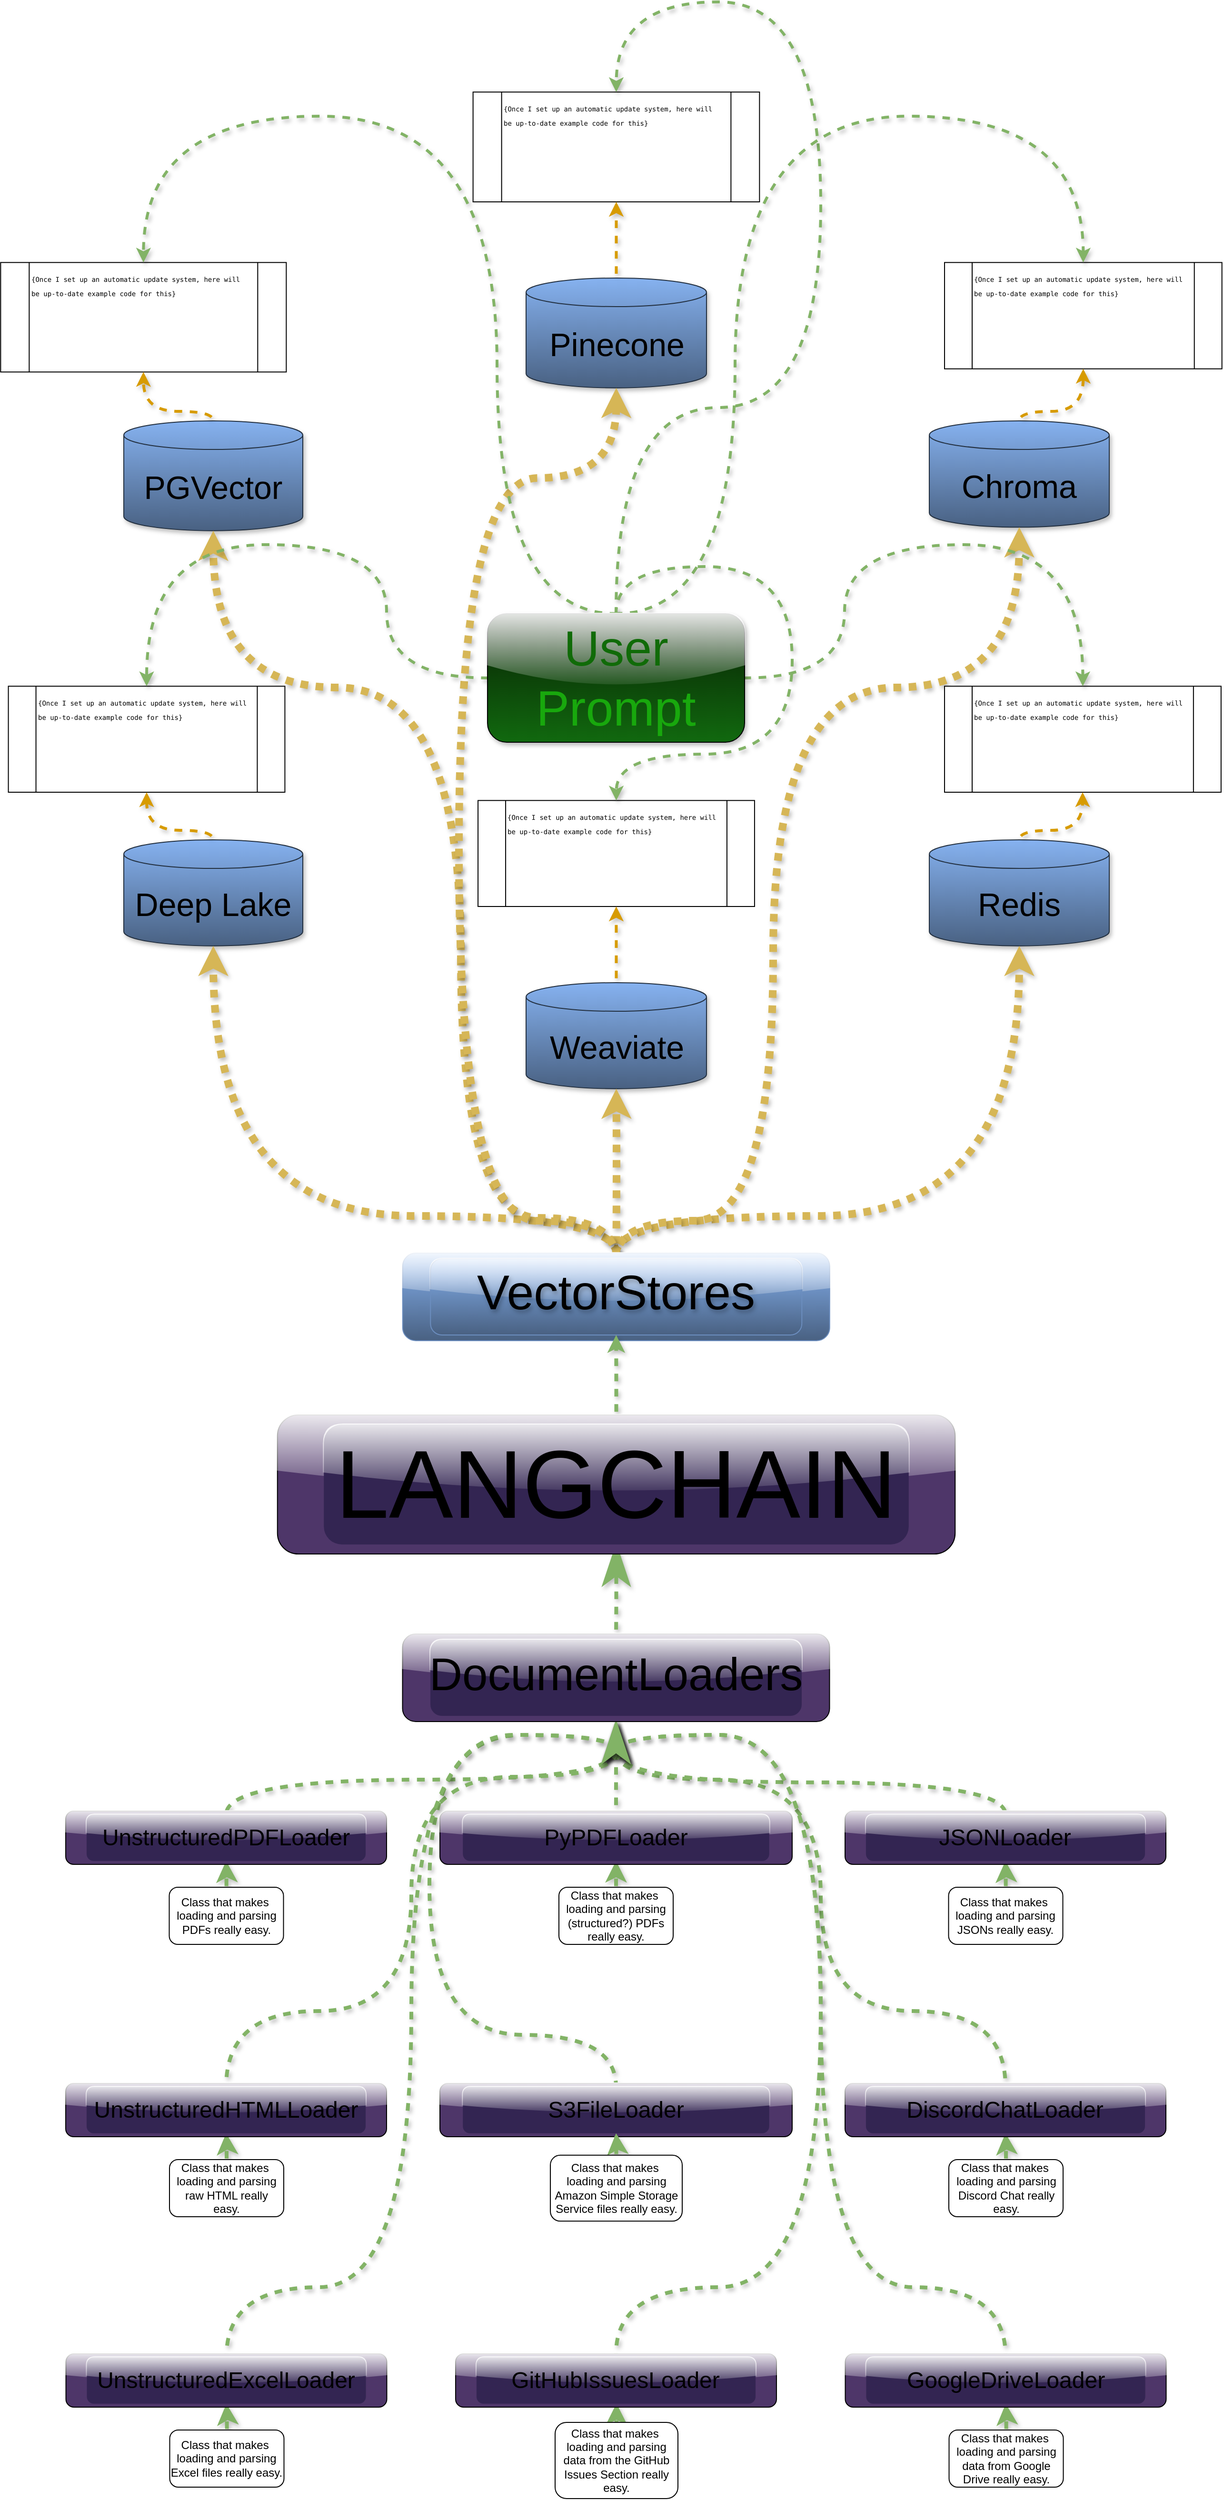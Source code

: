 <mxfile version="24.2.5" type="device" pages="3">
  <diagram name="Langchain_Vectorstore_Retrieval_concept_animated" id="9gTee2lZxxAw1NtPVW0Y">
    <mxGraphModel dx="3081" dy="3567" grid="1" gridSize="10" guides="1" tooltips="1" connect="1" arrows="1" fold="1" page="1" pageScale="1" pageWidth="850" pageHeight="1100" math="0" shadow="0">
      <root>
        <mxCell id="0" />
        <mxCell id="1" parent="0" />
        <mxCell id="hoqR11nc6eVXLu5yuftj-68" style="edgeStyle=orthogonalEdgeStyle;rounded=0;orthogonalLoop=1;jettySize=auto;html=1;entryX=0.5;entryY=0;entryDx=0;entryDy=0;curved=1;sourcePortConstraint=south;strokeWidth=4;endSize=6;strokeColor=#82b366;flowAnimation=1;flowAnimationTimingFunction=ease;flowAnimationDirection=reverse;fillColor=#d5e8d4;gradientColor=#97d077;flowAnimationDuration=200;shadow=1;startArrow=classicThin;startFill=1;endArrow=none;endFill=0;startSize=31;exitX=0.5;exitY=1;exitDx=0;exitDy=0;noJump=1;" parent="1" source="hoqR11nc6eVXLu5yuftj-2" target="hoqR11nc6eVXLu5yuftj-20" edge="1">
          <mxGeometry relative="1" as="geometry">
            <Array as="points">
              <mxPoint x="425" y="267" />
              <mxPoint x="640" y="267" />
              <mxPoint x="640" y="510" />
              <mxPoint x="834" y="510" />
            </Array>
          </mxGeometry>
        </mxCell>
        <mxCell id="hoqR11nc6eVXLu5yuftj-183" style="edgeStyle=orthogonalEdgeStyle;rounded=0;orthogonalLoop=1;jettySize=auto;html=1;entryX=0.5;entryY=0;entryDx=0;entryDy=0;sourcePortConstraint=south;targetPortConstraint=north;curved=1;flowAnimation=1;fillColor=#d5e8d4;gradientColor=#97d077;strokeColor=#82b366;strokeWidth=4;flowAnimationDuration=200;flowAnimationDirection=reverse;flowAnimationTimingFunction=ease;endSize=6;shadow=1;startArrow=classicThin;startFill=1;endArrow=none;endFill=0;startSize=31;exitX=0.5;exitY=1;exitDx=0;exitDy=0;noJump=1;" parent="1" source="hoqR11nc6eVXLu5yuftj-2" target="hoqR11nc6eVXLu5yuftj-6" edge="1">
          <mxGeometry relative="1" as="geometry">
            <Array as="points">
              <mxPoint x="425" y="267" />
              <mxPoint x="15" y="267" />
            </Array>
          </mxGeometry>
        </mxCell>
        <mxCell id="hoqR11nc6eVXLu5yuftj-65" style="edgeStyle=orthogonalEdgeStyle;rounded=0;orthogonalLoop=1;jettySize=auto;html=1;entryX=0.5;entryY=0;entryDx=0;entryDy=0;curved=1;strokeWidth=4;endSize=6;strokeColor=#82b366;flowAnimation=1;flowAnimationTimingFunction=ease;flowAnimationDirection=reverse;fillColor=#d5e8d4;gradientColor=#97d077;flowAnimationDuration=200;shadow=1;startArrow=classicThin;startFill=1;endArrow=none;endFill=0;startSize=31;exitX=0.5;exitY=1;exitDx=0;exitDy=0;noJump=1;" parent="1" source="hoqR11nc6eVXLu5yuftj-2" target="hoqR11nc6eVXLu5yuftj-14" edge="1">
          <mxGeometry relative="1" as="geometry" />
        </mxCell>
        <mxCell id="hoqR11nc6eVXLu5yuftj-66" style="edgeStyle=orthogonalEdgeStyle;rounded=0;orthogonalLoop=1;jettySize=auto;html=1;entryX=0.5;entryY=0;entryDx=0;entryDy=0;curved=1;sourcePortConstraint=south;strokeWidth=4;endSize=6;strokeColor=#82b366;flowAnimation=1;flowAnimationTimingFunction=ease;flowAnimationDirection=reverse;fillColor=#d5e8d4;gradientColor=#97d077;flowAnimationDuration=200;shadow=1;startArrow=classicThin;startFill=1;endArrow=none;endFill=0;startSize=31;exitX=0.5;exitY=1;exitDx=0;exitDy=0;noJump=1;" parent="1" source="hoqR11nc6eVXLu5yuftj-2" target="hoqR11nc6eVXLu5yuftj-17" edge="1">
          <mxGeometry relative="1" as="geometry" />
        </mxCell>
        <mxCell id="hoqR11nc6eVXLu5yuftj-69" style="edgeStyle=orthogonalEdgeStyle;rounded=0;orthogonalLoop=1;jettySize=auto;html=1;entryX=0.5;entryY=0;entryDx=0;entryDy=0;sourcePortConstraint=south;targetPortConstraint=north;curved=1;strokeWidth=4;endSize=6;strokeColor=#82b366;flowAnimation=1;flowAnimationTimingFunction=ease;flowAnimationDirection=reverse;fillColor=#d5e8d4;gradientColor=#97d077;flowAnimationDuration=200;shadow=1;startArrow=classicThin;startFill=1;endArrow=none;endFill=0;startSize=31;exitX=0.5;exitY=1;exitDx=0;exitDy=0;noJump=1;" parent="1" source="hoqR11nc6eVXLu5yuftj-2" target="hoqR11nc6eVXLu5yuftj-26" edge="1">
          <mxGeometry relative="1" as="geometry">
            <Array as="points">
              <mxPoint x="425" y="264" />
              <mxPoint x="210" y="264" />
              <mxPoint x="210" y="510" />
              <mxPoint x="16" y="510" />
            </Array>
          </mxGeometry>
        </mxCell>
        <mxCell id="hoqR11nc6eVXLu5yuftj-70" style="edgeStyle=orthogonalEdgeStyle;rounded=0;orthogonalLoop=1;jettySize=auto;html=1;entryX=0.5;entryY=0;entryDx=0;entryDy=0;curved=1;strokeWidth=4;endSize=6;strokeColor=#82b366;flowAnimation=1;flowAnimationTimingFunction=ease;flowAnimationDirection=reverse;fillColor=#d5e8d4;gradientColor=#97d077;flowAnimationDuration=200;shadow=1;startArrow=classicThin;startFill=1;endArrow=none;endFill=0;startSize=31;exitX=0.5;exitY=1;exitDx=0;exitDy=0;noJump=1;" parent="1" source="hoqR11nc6eVXLu5yuftj-2" target="hoqR11nc6eVXLu5yuftj-23" edge="1">
          <mxGeometry relative="1" as="geometry">
            <Array as="points">
              <mxPoint x="425" y="220" />
              <mxPoint x="229" y="220" />
              <mxPoint x="229" y="535" />
              <mxPoint x="425" y="535" />
            </Array>
          </mxGeometry>
        </mxCell>
        <mxCell id="hoqR11nc6eVXLu5yuftj-71" style="edgeStyle=orthogonalEdgeStyle;rounded=0;orthogonalLoop=1;jettySize=auto;html=1;entryX=0.5;entryY=0;entryDx=0;entryDy=0;curved=1;strokeWidth=4;endSize=6;strokeColor=#82b366;flowAnimation=1;flowAnimationTimingFunction=ease;flowAnimationDirection=reverse;fillColor=#d5e8d4;gradientColor=#97d077;flowAnimationDuration=200;shadow=1;startArrow=classicThin;startFill=1;endArrow=none;endFill=0;startSize=31;exitX=0.5;exitY=1;exitDx=0;exitDy=0;noJump=1;" parent="1" source="hoqR11nc6eVXLu5yuftj-2" target="hoqR11nc6eVXLu5yuftj-54" edge="1">
          <mxGeometry relative="1" as="geometry">
            <Array as="points">
              <mxPoint x="425" y="220" />
              <mxPoint x="640" y="220" />
              <mxPoint x="640" y="800" />
              <mxPoint x="425" y="800" />
            </Array>
          </mxGeometry>
        </mxCell>
        <mxCell id="hoqR11nc6eVXLu5yuftj-72" style="edgeStyle=orthogonalEdgeStyle;rounded=0;orthogonalLoop=1;jettySize=auto;html=1;entryX=0.5;entryY=0;entryDx=0;entryDy=0;curved=1;sourcePortConstraint=south;strokeWidth=4;endSize=6;strokeColor=#82b366;flowAnimation=1;flowAnimationTimingFunction=ease;flowAnimationDirection=reverse;fillColor=#d5e8d4;gradientColor=#97d077;flowAnimationDuration=200;shadow=1;startArrow=classicThin;startFill=1;endArrow=none;endFill=0;startSize=31;exitX=0.5;exitY=1;exitDx=0;exitDy=0;noJump=1;" parent="1" source="hoqR11nc6eVXLu5yuftj-2" target="hoqR11nc6eVXLu5yuftj-58" edge="1">
          <mxGeometry relative="1" as="geometry">
            <Array as="points">
              <mxPoint x="425" y="220" />
              <mxPoint x="210" y="220" />
              <mxPoint x="210" y="800" />
              <mxPoint x="16" y="800" />
            </Array>
          </mxGeometry>
        </mxCell>
        <mxCell id="hoqR11nc6eVXLu5yuftj-74" style="edgeStyle=orthogonalEdgeStyle;rounded=0;orthogonalLoop=1;jettySize=auto;html=1;entryX=0.5;entryY=0;entryDx=0;entryDy=0;sourcePortConstraint=south;curved=1;strokeWidth=4;endSize=6;strokeColor=#82b366;flowAnimation=1;flowAnimationTimingFunction=ease;flowAnimationDirection=reverse;fillColor=#d5e8d4;gradientColor=#97d077;flowAnimationDuration=200;shadow=1;startArrow=classicThin;startFill=1;endArrow=none;endFill=0;startSize=31;exitX=0.5;exitY=1;exitDx=0;exitDy=0;noJump=1;" parent="1" source="hoqR11nc6eVXLu5yuftj-2" target="hoqR11nc6eVXLu5yuftj-52" edge="1">
          <mxGeometry relative="1" as="geometry">
            <Array as="points">
              <mxPoint x="425" y="220" />
              <mxPoint x="640" y="220" />
              <mxPoint x="640" y="800" />
              <mxPoint x="834" y="800" />
            </Array>
          </mxGeometry>
        </mxCell>
        <mxCell id="hoqR11nc6eVXLu5yuftj-136" style="edgeStyle=orthogonalEdgeStyle;rounded=0;orthogonalLoop=1;jettySize=auto;html=1;entryX=0.5;entryY=0;entryDx=0;entryDy=0;strokeWidth=4;flowAnimation=1;strokeColor=#82b366;fillColor=#d5e8d4;gradientColor=#97d077;flowAnimationDirection=reverse;flowAnimationDuration=100;shadow=1;startArrow=classicThin;startFill=1;endArrow=none;endFill=0;endSize=6;startSize=31;noJump=1;" parent="1" source="hoqR11nc6eVXLu5yuftj-135" target="hoqR11nc6eVXLu5yuftj-1" edge="1">
          <mxGeometry relative="1" as="geometry" />
        </mxCell>
        <mxCell id="hoqR11nc6eVXLu5yuftj-9" style="edgeStyle=orthogonalEdgeStyle;rounded=0;orthogonalLoop=1;jettySize=auto;html=1;entryX=0.5;entryY=1;entryDx=0;entryDy=0;strokeWidth=4;endSize=10;strokeColor=#82b366;flowAnimation=1;flowAnimationTimingFunction=ease;flowAnimationDirection=reverse;fillColor=#d5e8d4;gradientColor=#97d077;flowAnimationDuration=200;shadow=1;noJump=1;" parent="1" source="hoqR11nc6eVXLu5yuftj-8" target="hoqR11nc6eVXLu5yuftj-6" edge="1">
          <mxGeometry relative="1" as="geometry" />
        </mxCell>
        <mxCell id="hoqR11nc6eVXLu5yuftj-8" value="Class that makes&amp;nbsp;&lt;div&gt;loading and parsing&lt;/div&gt;&lt;div&gt;PDFs really easy.&lt;/div&gt;" style="rounded=1;whiteSpace=wrap;html=1;" parent="1" vertex="1">
          <mxGeometry x="-44.25" y="380" width="120" height="60" as="geometry" />
        </mxCell>
        <mxCell id="hoqR11nc6eVXLu5yuftj-21" value="" style="group;fontSize=24;" parent="1" vertex="1" connectable="0">
          <mxGeometry x="240" y="586" width="370" height="56" as="geometry" />
        </mxCell>
        <mxCell id="hoqR11nc6eVXLu5yuftj-22" value="" style="rounded=1;whiteSpace=wrap;html=1;fontSize=24;glass=1;fillColor=#4E3669;" parent="hoqR11nc6eVXLu5yuftj-21" vertex="1">
          <mxGeometry width="370" height="56" as="geometry" />
        </mxCell>
        <mxCell id="hoqR11nc6eVXLu5yuftj-23" value="S3FileLoader" style="rounded=1;whiteSpace=wrap;html=1;fontSize=24;glass=1;fillColor=#332552;strokeColor=none;" parent="hoqR11nc6eVXLu5yuftj-21" vertex="1">
          <mxGeometry x="24.13" y="3.652" width="321.739" height="48.696" as="geometry" />
        </mxCell>
        <mxCell id="hoqR11nc6eVXLu5yuftj-36" style="edgeStyle=orthogonalEdgeStyle;rounded=0;orthogonalLoop=1;jettySize=auto;html=1;entryX=0.5;entryY=1;entryDx=0;entryDy=0;strokeWidth=4;endSize=10;exitX=0.5;exitY=0;exitDx=0;exitDy=0;strokeColor=#82b366;flowAnimation=1;flowAnimationTimingFunction=ease;flowAnimationDirection=reverse;fillColor=#d5e8d4;gradientColor=#97d077;flowAnimationDuration=200;shadow=1;noJump=1;" parent="1" source="hoqR11nc6eVXLu5yuftj-39" target="hoqR11nc6eVXLu5yuftj-14" edge="1">
          <mxGeometry relative="1" as="geometry">
            <mxPoint x="425" y="440" as="sourcePoint" />
            <mxPoint x="425.25" y="356" as="targetPoint" />
          </mxGeometry>
        </mxCell>
        <mxCell id="hoqR11nc6eVXLu5yuftj-39" value="Class that makes&amp;nbsp;&lt;div&gt;loading and parsing&lt;/div&gt;&lt;div&gt;(structured?) PDFs really easy.&lt;/div&gt;" style="rounded=1;whiteSpace=wrap;html=1;" parent="1" vertex="1">
          <mxGeometry x="365" y="380" width="120" height="60" as="geometry" />
        </mxCell>
        <mxCell id="hoqR11nc6eVXLu5yuftj-40" style="edgeStyle=orthogonalEdgeStyle;rounded=0;orthogonalLoop=1;jettySize=auto;html=1;entryX=0.5;entryY=1;entryDx=0;entryDy=0;strokeWidth=4;endSize=10;strokeColor=#82b366;flowAnimation=1;flowAnimationTimingFunction=ease;flowAnimationDirection=reverse;fillColor=#d5e8d4;gradientColor=#97d077;flowAnimationDuration=200;shadow=1;noJump=1;" parent="1" source="hoqR11nc6eVXLu5yuftj-41" target="hoqR11nc6eVXLu5yuftj-17" edge="1">
          <mxGeometry relative="1" as="geometry">
            <mxPoint x="834.5" y="356" as="targetPoint" />
          </mxGeometry>
        </mxCell>
        <mxCell id="hoqR11nc6eVXLu5yuftj-41" value="Class that makes&amp;nbsp;&lt;div&gt;loading and parsing&lt;/div&gt;&lt;div&gt;JSONs really easy.&lt;/div&gt;" style="rounded=1;whiteSpace=wrap;html=1;" parent="1" vertex="1">
          <mxGeometry x="774.25" y="380" width="120" height="60" as="geometry" />
        </mxCell>
        <mxCell id="hoqR11nc6eVXLu5yuftj-42" style="edgeStyle=orthogonalEdgeStyle;rounded=0;orthogonalLoop=1;jettySize=auto;html=1;entryX=0.5;entryY=1;entryDx=0;entryDy=0;strokeWidth=4;endSize=10;strokeColor=#82b366;flowAnimation=1;flowAnimationTimingFunction=ease;flowAnimationDirection=reverse;fillColor=#d5e8d4;gradientColor=#97d077;flowAnimationDuration=200;shadow=1;noJump=1;" parent="1" source="hoqR11nc6eVXLu5yuftj-43" target="hoqR11nc6eVXLu5yuftj-26" edge="1">
          <mxGeometry relative="1" as="geometry">
            <mxPoint x="30.25" y="642" as="targetPoint" />
          </mxGeometry>
        </mxCell>
        <mxCell id="hoqR11nc6eVXLu5yuftj-43" value="Class that makes&amp;nbsp;&lt;div&gt;&lt;span style=&quot;background-color: initial;&quot;&gt;loading and parsing raw HTML really easy.&lt;/span&gt;&lt;br&gt;&lt;/div&gt;" style="rounded=1;whiteSpace=wrap;html=1;" parent="1" vertex="1">
          <mxGeometry x="-44" y="666" width="120" height="60" as="geometry" />
        </mxCell>
        <mxCell id="hoqR11nc6eVXLu5yuftj-46" style="edgeStyle=orthogonalEdgeStyle;rounded=0;orthogonalLoop=1;jettySize=auto;html=1;entryX=0.5;entryY=1;entryDx=0;entryDy=0;strokeWidth=4;endSize=10;strokeColor=#82b366;flowAnimation=1;flowAnimationTimingFunction=ease;flowAnimationDirection=reverse;fillColor=#d5e8d4;gradientColor=#97d077;flowAnimationDuration=200;shadow=1;noJump=1;" parent="1" source="hoqR11nc6eVXLu5yuftj-47" target="hoqR11nc6eVXLu5yuftj-23" edge="1">
          <mxGeometry relative="1" as="geometry">
            <mxPoint x="439.5" y="642" as="targetPoint" />
          </mxGeometry>
        </mxCell>
        <mxCell id="hoqR11nc6eVXLu5yuftj-47" value="Class that makes&amp;nbsp;&lt;div&gt;loading and parsing&lt;/div&gt;&lt;div&gt;Amazon Simple Storage Service files really easy.&lt;/div&gt;" style="rounded=1;whiteSpace=wrap;html=1;" parent="1" vertex="1">
          <mxGeometry x="356" y="661.38" width="138.5" height="69.25" as="geometry" />
        </mxCell>
        <mxCell id="hoqR11nc6eVXLu5yuftj-48" style="edgeStyle=orthogonalEdgeStyle;rounded=0;orthogonalLoop=1;jettySize=auto;html=1;entryX=0.5;entryY=1;entryDx=0;entryDy=0;strokeWidth=4;endSize=10;strokeColor=#82b366;flowAnimation=1;flowAnimationTimingFunction=ease;flowAnimationDirection=reverse;fillColor=#d5e8d4;gradientColor=#97d077;flowAnimationDuration=200;shadow=1;noJump=1;" parent="1" source="hoqR11nc6eVXLu5yuftj-49" target="hoqR11nc6eVXLu5yuftj-20" edge="1">
          <mxGeometry relative="1" as="geometry">
            <mxPoint x="848.75" y="642" as="targetPoint" />
          </mxGeometry>
        </mxCell>
        <mxCell id="hoqR11nc6eVXLu5yuftj-49" value="Class that makes&amp;nbsp;&lt;div&gt;loading and parsing Discord Chat&lt;span style=&quot;background-color: initial;&quot;&gt;&amp;nbsp;really easy.&lt;/span&gt;&lt;/div&gt;" style="rounded=1;whiteSpace=wrap;html=1;" parent="1" vertex="1">
          <mxGeometry x="774.5" y="666" width="120" height="60" as="geometry" />
        </mxCell>
        <mxCell id="hoqR11nc6eVXLu5yuftj-59" style="edgeStyle=orthogonalEdgeStyle;rounded=0;orthogonalLoop=1;jettySize=auto;html=1;entryX=0.5;entryY=1;entryDx=0;entryDy=0;strokeWidth=4;endSize=10;strokeColor=#82b366;flowAnimation=1;flowAnimationTimingFunction=ease;flowAnimationDirection=reverse;fillColor=#d5e8d4;gradientColor=#97d077;flowAnimationDuration=200;shadow=1;noJump=1;" parent="1" source="hoqR11nc6eVXLu5yuftj-60" target="hoqR11nc6eVXLu5yuftj-58" edge="1">
          <mxGeometry relative="1" as="geometry">
            <mxPoint x="30.5" y="926" as="targetPoint" />
          </mxGeometry>
        </mxCell>
        <mxCell id="hoqR11nc6eVXLu5yuftj-60" value="Class that makes&amp;nbsp;&lt;div&gt;loading and parsing&lt;/div&gt;&lt;div&gt;Excel files&lt;span style=&quot;background-color: initial;&quot;&gt;&amp;nbsp;really easy.&lt;/span&gt;&lt;/div&gt;" style="rounded=1;whiteSpace=wrap;html=1;" parent="1" vertex="1">
          <mxGeometry x="-43.75" y="950" width="120" height="60" as="geometry" />
        </mxCell>
        <mxCell id="hoqR11nc6eVXLu5yuftj-61" style="edgeStyle=orthogonalEdgeStyle;rounded=0;orthogonalLoop=1;jettySize=auto;html=1;entryX=0.5;entryY=1;entryDx=0;entryDy=0;strokeWidth=4;endSize=10;strokeColor=#82b366;flowAnimation=1;flowAnimationTimingFunction=ease;flowAnimationDirection=alternate;fillColor=#d5e8d4;gradientColor=#97d077;shadow=1;noJump=1;" parent="1" source="hoqR11nc6eVXLu5yuftj-62" target="hoqR11nc6eVXLu5yuftj-55" edge="1">
          <mxGeometry relative="1" as="geometry">
            <mxPoint x="439.75" y="926" as="targetPoint" />
          </mxGeometry>
        </mxCell>
        <mxCell id="hoqR11nc6eVXLu5yuftj-62" value="Class that makes&amp;nbsp;&lt;div&gt;loading and parsing&lt;/div&gt;&lt;div&gt;data from the GitHub Issues Section really easy.&lt;/div&gt;" style="rounded=1;whiteSpace=wrap;html=1;" parent="1" vertex="1">
          <mxGeometry x="361" y="942" width="129" height="80" as="geometry" />
        </mxCell>
        <mxCell id="hoqR11nc6eVXLu5yuftj-63" style="edgeStyle=orthogonalEdgeStyle;rounded=0;orthogonalLoop=1;jettySize=auto;html=1;entryX=0.5;entryY=1;entryDx=0;entryDy=0;strokeWidth=4;endSize=10;strokeColor=#82b366;flowAnimation=1;flowAnimationTimingFunction=ease;flowAnimationDirection=reverse;fillColor=#d5e8d4;gradientColor=#97d077;flowAnimationDuration=200;shadow=1;noJump=1;" parent="1" source="hoqR11nc6eVXLu5yuftj-64" target="hoqR11nc6eVXLu5yuftj-52" edge="1">
          <mxGeometry relative="1" as="geometry">
            <mxPoint x="849" y="926" as="targetPoint" />
          </mxGeometry>
        </mxCell>
        <mxCell id="hoqR11nc6eVXLu5yuftj-64" value="Class that makes&amp;nbsp;&lt;div&gt;loading and parsing&lt;/div&gt;&lt;div&gt;data from Google Drive really easy.&lt;/div&gt;" style="rounded=1;whiteSpace=wrap;html=1;" parent="1" vertex="1">
          <mxGeometry x="774.75" y="950" width="120" height="60" as="geometry" />
        </mxCell>
        <mxCell id="hoqR11nc6eVXLu5yuftj-155" value="Deep Lake" style="shape=cylinder3;whiteSpace=wrap;html=1;boundedLbl=1;backgroundOutline=1;size=15;fontSize=34;fillColor=#86B2F0;gradientColor=#496182;strokeColor=#233040;shadow=1;" parent="1" vertex="1">
          <mxGeometry x="-92" y="-720" width="188" height="111.33" as="geometry" />
        </mxCell>
        <mxCell id="hoqR11nc6eVXLu5yuftj-160" value="PGVector" style="shape=cylinder3;whiteSpace=wrap;html=1;boundedLbl=1;backgroundOutline=1;size=15;fontSize=34;fillColor=#86B2F0;gradientColor=#496182;strokeColor=#233040;shadow=1;" parent="1" vertex="1">
          <mxGeometry x="-92" y="-1160" width="188" height="115.33" as="geometry" />
        </mxCell>
        <mxCell id="hoqR11nc6eVXLu5yuftj-163" value="Pinecone" style="shape=cylinder3;whiteSpace=wrap;html=1;boundedLbl=1;backgroundOutline=1;size=15;fontSize=34;fillColor=#86B2F0;gradientColor=#496182;strokeColor=#233040;shadow=1;" parent="1" vertex="1">
          <mxGeometry x="330.5" y="-1310" width="189.5" height="115.33" as="geometry" />
        </mxCell>
        <mxCell id="hoqR11nc6eVXLu5yuftj-166" value="Redis" style="shape=cylinder3;whiteSpace=wrap;html=1;boundedLbl=1;backgroundOutline=1;size=15;fontSize=34;fillColor=#86B2F0;gradientColor=#496182;strokeColor=#233040;shadow=1;" parent="1" vertex="1">
          <mxGeometry x="754" y="-720" width="189" height="111.33" as="geometry" />
        </mxCell>
        <mxCell id="hoqR11nc6eVXLu5yuftj-167" value="Weaviate" style="shape=cylinder3;whiteSpace=wrap;html=1;boundedLbl=1;backgroundOutline=1;size=15;fontSize=34;fillColor=#86B2F0;gradientColor=#496182;strokeColor=#233040;shadow=1;" parent="1" vertex="1">
          <mxGeometry x="330.5" y="-570" width="189.5" height="111.33" as="geometry" />
        </mxCell>
        <mxCell id="hoqR11nc6eVXLu5yuftj-168" value="Chroma" style="shape=cylinder3;whiteSpace=wrap;html=1;boundedLbl=1;backgroundOutline=1;size=15;fontSize=34;fillColor=#86B2F0;gradientColor=#496182;strokeColor=#233040;shadow=1;" parent="1" vertex="1">
          <mxGeometry x="754" y="-1160" width="189" height="111.68" as="geometry" />
        </mxCell>
        <mxCell id="hoqR11nc6eVXLu5yuftj-172" style="edgeStyle=orthogonalEdgeStyle;rounded=0;orthogonalLoop=1;jettySize=auto;html=1;entryX=0.5;entryY=1;entryDx=0;entryDy=0;entryPerimeter=0;sourcePortConstraint=north;flowAnimation=1;fillColor=#fff2cc;gradientColor=#ffd966;strokeColor=#d6b656;strokeWidth=8;curved=1;fixDash=0;targetPortConstraint=south;perimeterSpacing=0;flowAnimationTimingFunction=ease-in-out;flowAnimationDuration=200;exitX=0.5;exitY=0;exitDx=0;exitDy=0;shadow=1;noJump=1;" parent="1" source="hoqR11nc6eVXLu5yuftj-77" target="hoqR11nc6eVXLu5yuftj-155" edge="1">
          <mxGeometry relative="1" as="geometry">
            <mxPoint x="425.2" y="-280" as="sourcePoint" />
            <mxPoint x="96" y="-368.67" as="targetPoint" />
            <Array as="points">
              <mxPoint x="425" y="-325" />
              <mxPoint x="2" y="-325" />
            </Array>
          </mxGeometry>
        </mxCell>
        <mxCell id="hoqR11nc6eVXLu5yuftj-173" style="edgeStyle=orthogonalEdgeStyle;rounded=0;orthogonalLoop=1;jettySize=auto;html=1;entryX=0.5;entryY=1;entryDx=0;entryDy=0;entryPerimeter=0;sourcePortConstraint=north;flowAnimation=1;fillColor=#fff2cc;gradientColor=#ffd966;strokeColor=#d6b656;strokeWidth=8;curved=1;fixDash=0;targetPortConstraint=south;perimeterSpacing=0;flowAnimationTimingFunction=ease-in-out;flowAnimationDuration=200;exitX=0.5;exitY=0;exitDx=0;exitDy=0;shadow=1;noJump=1;" parent="1" source="hoqR11nc6eVXLu5yuftj-77" target="hoqR11nc6eVXLu5yuftj-166" edge="1">
          <mxGeometry relative="1" as="geometry">
            <mxPoint x="425.2" y="-280" as="sourcePoint" />
            <mxPoint x="754.5" y="-368.67" as="targetPoint" />
            <Array as="points">
              <mxPoint x="425" y="-325" />
              <mxPoint x="848" y="-325" />
            </Array>
          </mxGeometry>
        </mxCell>
        <mxCell id="hoqR11nc6eVXLu5yuftj-174" style="edgeStyle=orthogonalEdgeStyle;rounded=0;orthogonalLoop=1;jettySize=auto;html=1;entryX=0.5;entryY=1;entryDx=0;entryDy=0;entryPerimeter=0;flowAnimation=1;fillColor=#fff2cc;gradientColor=#ffd966;strokeColor=#d6b656;strokeWidth=8;curved=1;sourcePortConstraint=north;targetPortConstraint=south;perimeterSpacing=0;fixDash=0;flowAnimationTimingFunction=ease-in-out;flowAnimationDuration=200;shadow=1;noJump=1;" parent="1" target="hoqR11nc6eVXLu5yuftj-167" edge="1">
          <mxGeometry relative="1" as="geometry">
            <mxPoint x="425.2" y="-280" as="sourcePoint" />
            <mxPoint x="425.25" y="-368.67" as="targetPoint" />
          </mxGeometry>
        </mxCell>
        <mxCell id="hoqR11nc6eVXLu5yuftj-175" style="edgeStyle=orthogonalEdgeStyle;rounded=0;orthogonalLoop=1;jettySize=auto;html=1;entryX=0.5;entryY=1;entryDx=0;entryDy=0;entryPerimeter=0;sourcePortConstraint=north;flowAnimation=1;fillColor=#fff2cc;gradientColor=#ffd966;strokeColor=#d6b656;strokeWidth=8;curved=1;fixDash=0;targetPortConstraint=south;perimeterSpacing=0;flowAnimationTimingFunction=ease-in-out;flowAnimationDuration=200;shadow=1;noJump=1;" parent="1" target="hoqR11nc6eVXLu5yuftj-168" edge="1">
          <mxGeometry relative="1" as="geometry">
            <mxPoint x="425.2" y="-280" as="sourcePoint" />
            <mxPoint x="754.5" y="-618.322" as="targetPoint" />
            <Array as="points">
              <mxPoint x="425" y="-320" />
              <mxPoint x="590" y="-320" />
              <mxPoint x="590" y="-880" />
              <mxPoint x="848" y="-880" />
            </Array>
          </mxGeometry>
        </mxCell>
        <mxCell id="hoqR11nc6eVXLu5yuftj-176" style="edgeStyle=orthogonalEdgeStyle;rounded=0;orthogonalLoop=1;jettySize=auto;html=1;entryX=0.5;entryY=1;entryDx=0;entryDy=0;entryPerimeter=0;sourcePortConstraint=north;flowAnimation=1;fillColor=#fff2cc;gradientColor=#ffd966;strokeColor=#d6b656;strokeWidth=8;curved=1;fixDash=0;targetPortConstraint=south;perimeterSpacing=0;flowAnimationTimingFunction=ease-in-out;flowAnimationDuration=200;shadow=1;noJump=1;" parent="1" target="hoqR11nc6eVXLu5yuftj-160" edge="1">
          <mxGeometry relative="1" as="geometry">
            <mxPoint x="425.2" y="-280" as="sourcePoint" />
            <mxPoint x="96" y="-614.67" as="targetPoint" />
            <Array as="points">
              <mxPoint x="425" y="-323" />
              <mxPoint x="262" y="-323" />
              <mxPoint x="262" y="-880" />
              <mxPoint x="2" y="-880" />
            </Array>
          </mxGeometry>
        </mxCell>
        <mxCell id="hoqR11nc6eVXLu5yuftj-177" style="edgeStyle=orthogonalEdgeStyle;rounded=0;orthogonalLoop=1;jettySize=auto;html=1;entryX=0.5;entryY=1;entryDx=0;entryDy=0;entryPerimeter=0;flowAnimation=1;fillColor=#fff2cc;gradientColor=#ffd966;strokeColor=#d6b656;strokeWidth=8;curved=1;fixDash=0;sourcePortConstraint=north;targetPortConstraint=south;perimeterSpacing=0;flowAnimationTimingFunction=ease-in-out;flowAnimationDuration=200;shadow=1;noJump=1;" parent="1" target="hoqR11nc6eVXLu5yuftj-163" edge="1">
          <mxGeometry relative="1" as="geometry">
            <mxPoint x="425.2" y="-280" as="sourcePoint" />
            <mxPoint x="425.25" y="-614.67" as="targetPoint" />
            <Array as="points">
              <mxPoint x="425" y="-320" />
              <mxPoint x="260" y="-320" />
              <mxPoint x="260" y="-1100" />
              <mxPoint x="425" y="-1100" />
            </Array>
          </mxGeometry>
        </mxCell>
        <mxCell id="hoqR11nc6eVXLu5yuftj-25" value="" style="rounded=1;whiteSpace=wrap;html=1;fontSize=24;glass=1;fillColor=#4E3669;" parent="1" vertex="1">
          <mxGeometry x="-153" y="586" width="337" height="56" as="geometry" />
        </mxCell>
        <mxCell id="hoqR11nc6eVXLu5yuftj-26" value="UnstructuredHTMLLoader" style="rounded=1;whiteSpace=wrap;html=1;fontSize=24;glass=1;fillColor=#332552;strokeColor=none;" parent="1" vertex="1">
          <mxGeometry x="-131.022" y="589.652" width="293.043" height="48.696" as="geometry" />
        </mxCell>
        <mxCell id="hoqR11nc6eVXLu5yuftj-57" value="" style="rounded=1;whiteSpace=wrap;html=1;fontSize=24;glass=1;fillColor=#4E3669;" parent="1" vertex="1">
          <mxGeometry x="-152.75" y="870" width="337" height="56" as="geometry" />
        </mxCell>
        <mxCell id="hoqR11nc6eVXLu5yuftj-58" value="UnstructuredExcelLoader" style="rounded=1;whiteSpace=wrap;html=1;fontSize=24;glass=1;fillColor=#332552;strokeColor=none;" parent="1" vertex="1">
          <mxGeometry x="-130.772" y="873.652" width="293.043" height="48.696" as="geometry" />
        </mxCell>
        <mxCell id="hoqR11nc6eVXLu5yuftj-54" value="" style="rounded=1;whiteSpace=wrap;html=1;fontSize=24;glass=1;fillColor=#4E3669;" parent="1" vertex="1">
          <mxGeometry x="256.5" y="870" width="337" height="56" as="geometry" />
        </mxCell>
        <mxCell id="hoqR11nc6eVXLu5yuftj-55" value="GitHubIssuesLoader" style="rounded=1;whiteSpace=wrap;html=1;fontSize=24;glass=1;fillColor=#332552;strokeColor=none;" parent="1" vertex="1">
          <mxGeometry x="278.478" y="873.652" width="293.043" height="48.696" as="geometry" />
        </mxCell>
        <mxCell id="hoqR11nc6eVXLu5yuftj-51" value="" style="rounded=1;whiteSpace=wrap;html=1;fontSize=24;glass=1;fillColor=#4E3669;" parent="1" vertex="1">
          <mxGeometry x="665.75" y="870" width="337" height="56" as="geometry" />
        </mxCell>
        <mxCell id="hoqR11nc6eVXLu5yuftj-52" value="GoogleDriveLoader" style="rounded=1;whiteSpace=wrap;html=1;fontSize=24;glass=1;fillColor=#332552;strokeColor=none;" parent="1" vertex="1">
          <mxGeometry x="687.728" y="873.652" width="293.043" height="48.696" as="geometry" />
        </mxCell>
        <mxCell id="hoqR11nc6eVXLu5yuftj-19" value="" style="rounded=1;whiteSpace=wrap;html=1;fontSize=24;glass=1;fillColor=#4E3669;" parent="1" vertex="1">
          <mxGeometry x="665.5" y="586" width="337" height="56" as="geometry" />
        </mxCell>
        <mxCell id="hoqR11nc6eVXLu5yuftj-20" value="DiscordChatLoader" style="rounded=1;whiteSpace=wrap;html=1;fontSize=24;glass=1;fillColor=#332552;strokeColor=none;" parent="1" vertex="1">
          <mxGeometry x="687.478" y="589.652" width="293.043" height="48.696" as="geometry" />
        </mxCell>
        <mxCell id="hoqR11nc6eVXLu5yuftj-16" value="" style="rounded=1;whiteSpace=wrap;html=1;fontSize=24;glass=1;fillColor=#4E3669;" parent="1" vertex="1">
          <mxGeometry x="665.5" y="300" width="337" height="56" as="geometry" />
        </mxCell>
        <mxCell id="hoqR11nc6eVXLu5yuftj-17" value="JSONLoader" style="rounded=1;whiteSpace=wrap;html=1;fontSize=24;glass=1;fillColor=#332552;strokeColor=none;" parent="1" vertex="1">
          <mxGeometry x="687.478" y="303.652" width="293.043" height="48.696" as="geometry" />
        </mxCell>
        <mxCell id="hoqR11nc6eVXLu5yuftj-13" value="" style="rounded=1;whiteSpace=wrap;html=1;fontSize=24;glass=1;fillColor=#4E3669;" parent="1" vertex="1">
          <mxGeometry x="240" y="300" width="370" height="56" as="geometry" />
        </mxCell>
        <mxCell id="hoqR11nc6eVXLu5yuftj-14" value="PyPDFLoader" style="rounded=1;whiteSpace=wrap;html=1;fontSize=24;glass=1;fillColor=#332552;strokeColor=none;" parent="1" vertex="1">
          <mxGeometry x="264.13" y="303.652" width="321.739" height="48.696" as="geometry" />
        </mxCell>
        <mxCell id="hoqR11nc6eVXLu5yuftj-5" value="" style="rounded=1;whiteSpace=wrap;html=1;fontSize=24;glass=1;fillColor=#4E3669;" parent="1" vertex="1">
          <mxGeometry x="-153" y="300" width="337" height="56" as="geometry" />
        </mxCell>
        <mxCell id="hoqR11nc6eVXLu5yuftj-6" value="UnstructuredPDFLoader" style="rounded=1;whiteSpace=wrap;html=1;fontSize=24;glass=1;fillColor=#332552;strokeColor=none;" parent="1" vertex="1">
          <mxGeometry x="-131.022" y="303.652" width="293.043" height="48.696" as="geometry" />
        </mxCell>
        <mxCell id="hoqR11nc6eVXLu5yuftj-187" value="&lt;pre style=&quot;font-size: 7px;&quot;&gt;&lt;pre&gt;{Once I set up an automatic update system, here will&lt;/pre&gt;&lt;pre&gt;be up-to-date example code for this}&lt;/pre&gt;&lt;pre&gt;&lt;br&gt;&lt;/pre&gt;&lt;/pre&gt;" style="shape=process;whiteSpace=wrap;html=1;backgroundOutline=1;align=left;fontSize=7;fontFamily=Lucida Console;verticalAlign=top;" parent="1" vertex="1">
          <mxGeometry x="-221.33" y="-1326.33" width="300" height="115" as="geometry" />
        </mxCell>
        <mxCell id="hoqR11nc6eVXLu5yuftj-188" value="" style="edgeStyle=orthogonalEdgeStyle;rounded=0;orthogonalLoop=1;jettySize=auto;html=1;shadow=1;curved=1;strokeWidth=3;fillColor=#ffcd28;gradientColor=#ffa500;strokeColor=#d79b00;flowAnimation=1;flowAnimationTimingFunction=ease-in-out;entryX=0.5;entryY=1;entryDx=0;entryDy=0;noJump=1;" parent="1" source="hoqR11nc6eVXLu5yuftj-160" target="hoqR11nc6eVXLu5yuftj-187" edge="1">
          <mxGeometry relative="1" as="geometry">
            <Array as="points">
              <mxPoint x="2" y="-1170" />
              <mxPoint x="-71" y="-1170" />
            </Array>
          </mxGeometry>
        </mxCell>
        <mxCell id="hoqR11nc6eVXLu5yuftj-189" value="&lt;pre style=&quot;font-size: 7px;&quot;&gt;{Once I set up an automatic update system, here will&lt;/pre&gt;&lt;pre style=&quot;font-size: 7px;&quot;&gt;be up-to-date example code for this}&lt;/pre&gt;&lt;pre style=&quot;font-size: 7px;&quot;&gt;&lt;br&gt;&lt;/pre&gt;" style="shape=process;whiteSpace=wrap;html=1;backgroundOutline=1;align=left;fontSize=8;verticalAlign=top;" parent="1" vertex="1">
          <mxGeometry x="-213.213" y="-881.33" width="290.426" height="111.33" as="geometry" />
        </mxCell>
        <mxCell id="hoqR11nc6eVXLu5yuftj-190" value="" style="edgeStyle=orthogonalEdgeStyle;rounded=0;orthogonalLoop=1;jettySize=auto;html=1;shadow=1;curved=1;strokeWidth=3;fillColor=#ffcd28;gradientColor=#ffa500;strokeColor=#d79b00;flowAnimation=1;flowAnimationTimingFunction=ease-in-out;exitX=0.5;exitY=0;exitDx=0;exitDy=0;exitPerimeter=0;noJump=1;" parent="1" source="hoqR11nc6eVXLu5yuftj-155" target="hoqR11nc6eVXLu5yuftj-189" edge="1">
          <mxGeometry relative="1" as="geometry">
            <Array as="points">
              <mxPoint x="2" y="-730" />
              <mxPoint x="-68" y="-730" />
            </Array>
          </mxGeometry>
        </mxCell>
        <mxCell id="hoqR11nc6eVXLu5yuftj-195" value="&lt;pre style=&quot;font-size: 7px;&quot;&gt;&lt;pre&gt;{Once I set up an automatic update system, here will&lt;/pre&gt;&lt;pre&gt;be up-to-date example code for this}&lt;/pre&gt;&lt;pre&gt;&lt;br&gt;&lt;/pre&gt;&lt;/pre&gt;" style="shape=process;whiteSpace=wrap;html=1;backgroundOutline=1;align=left;fontSize=7;fontFamily=Lucida Console;verticalAlign=top;" parent="1" vertex="1">
          <mxGeometry x="274.82" y="-1505.33" width="300.861" height="115.33" as="geometry" />
        </mxCell>
        <mxCell id="hoqR11nc6eVXLu5yuftj-196" value="" style="edgeStyle=orthogonalEdgeStyle;rounded=0;orthogonalLoop=1;jettySize=auto;html=1;curved=1;strokeWidth=3;fillColor=#ffcd28;gradientColor=#ffa500;strokeColor=#d79b00;flowAnimation=1;shadow=1;flowAnimationTimingFunction=ease-in-out;noJump=1;" parent="1" source="hoqR11nc6eVXLu5yuftj-163" target="hoqR11nc6eVXLu5yuftj-195" edge="1">
          <mxGeometry relative="1" as="geometry" />
        </mxCell>
        <mxCell id="hoqR11nc6eVXLu5yuftj-197" value="&lt;pre style=&quot;font-size: 7px;&quot;&gt;{Once I set up an automatic update system, here will&lt;/pre&gt;&lt;pre style=&quot;font-size: 7px;&quot;&gt;be up-to-date example code for this}&lt;/pre&gt;&lt;pre style=&quot;font-size: 7px;&quot;&gt;&lt;br&gt;&lt;/pre&gt;" style="shape=process;whiteSpace=wrap;html=1;backgroundOutline=1;align=left;fontSize=7;fontFamily=Lucida Console;verticalAlign=top;" parent="1" vertex="1">
          <mxGeometry x="770.0" y="-1326.33" width="291.339" height="111.68" as="geometry" />
        </mxCell>
        <mxCell id="hoqR11nc6eVXLu5yuftj-198" value="" style="edgeStyle=orthogonalEdgeStyle;rounded=0;orthogonalLoop=1;jettySize=auto;html=1;curved=1;strokeWidth=3;fillColor=#ffcd28;gradientColor=#ffa500;strokeColor=#d79b00;flowAnimation=1;shadow=1;flowAnimationTimingFunction=ease-in-out;entryX=0.5;entryY=1;entryDx=0;entryDy=0;noJump=1;" parent="1" source="hoqR11nc6eVXLu5yuftj-168" target="hoqR11nc6eVXLu5yuftj-197" edge="1">
          <mxGeometry relative="1" as="geometry">
            <Array as="points">
              <mxPoint x="848" y="-1170" />
              <mxPoint x="916" y="-1170" />
            </Array>
          </mxGeometry>
        </mxCell>
        <mxCell id="hoqR11nc6eVXLu5yuftj-199" value="&lt;pre style=&quot;font-size: 7px;&quot;&gt;&lt;pre&gt;{Once I set up an automatic update system, here will&lt;/pre&gt;&lt;pre&gt;be up-to-date example code for this}&lt;/pre&gt;&lt;pre&gt;&lt;br&gt;&lt;/pre&gt;&lt;/pre&gt;" style="shape=process;whiteSpace=wrap;html=1;backgroundOutline=1;align=left;fontSize=7;fontFamily=Lucida Console;verticalAlign=top;" parent="1" vertex="1">
          <mxGeometry x="769.997" y="-881.33" width="290.426" height="111.33" as="geometry" />
        </mxCell>
        <mxCell id="hoqR11nc6eVXLu5yuftj-200" value="" style="edgeStyle=orthogonalEdgeStyle;rounded=0;orthogonalLoop=1;jettySize=auto;html=1;curved=1;strokeWidth=3;fillColor=#ffcd28;gradientColor=#ffa500;strokeColor=#d79b00;flowAnimation=1;shadow=1;flowAnimationTimingFunction=ease-in-out;exitX=0.5;exitY=0;exitDx=0;exitDy=0;exitPerimeter=0;noJump=1;" parent="1" source="hoqR11nc6eVXLu5yuftj-166" target="hoqR11nc6eVXLu5yuftj-199" edge="1">
          <mxGeometry relative="1" as="geometry">
            <Array as="points">
              <mxPoint x="848" y="-730" />
              <mxPoint x="915" y="-730" />
            </Array>
          </mxGeometry>
        </mxCell>
        <mxCell id="hoqR11nc6eVXLu5yuftj-203" value="&lt;pre style=&quot;font-size: 7px;&quot;&gt;&lt;pre&gt;{Once I set up an automatic update system, here will&lt;/pre&gt;&lt;pre&gt;be up-to-date example code for this}&lt;/pre&gt;&lt;pre&gt;&lt;br&gt;&lt;/pre&gt;&lt;/pre&gt;" style="shape=process;whiteSpace=wrap;html=1;backgroundOutline=1;align=left;fontSize=7;fontFamily=Lucida Console;verticalAlign=top;" parent="1" vertex="1">
          <mxGeometry x="280.037" y="-761.33" width="290.426" height="111.33" as="geometry" />
        </mxCell>
        <mxCell id="hoqR11nc6eVXLu5yuftj-204" value="" style="edgeStyle=orthogonalEdgeStyle;rounded=0;orthogonalLoop=1;jettySize=auto;html=1;curved=1;strokeWidth=3;fillColor=#ffcd28;gradientColor=#ffa500;strokeColor=#d79b00;flowAnimation=1;shadow=1;flowAnimationTimingFunction=ease-in-out;noJump=1;" parent="1" source="hoqR11nc6eVXLu5yuftj-167" target="hoqR11nc6eVXLu5yuftj-203" edge="1">
          <mxGeometry relative="1" as="geometry" />
        </mxCell>
        <mxCell id="hoqR11nc6eVXLu5yuftj-212" style="edgeStyle=orthogonalEdgeStyle;rounded=0;orthogonalLoop=1;jettySize=50;html=1;entryX=0.5;entryY=0;entryDx=0;entryDy=0;fillColor=#d5e8d4;gradientColor=#97d077;strokeColor=#82b366;strokeWidth=3;flowAnimation=1;shadow=1;flowAnimationDuration=200;curved=1;sourcePortConstraint=north;targetPortConstraint=north;exitX=0.5;exitY=0;exitDx=0;exitDy=0;noJump=1;" parent="1" source="hoqR11nc6eVXLu5yuftj-211" target="hoqR11nc6eVXLu5yuftj-187" edge="1">
          <mxGeometry relative="1" as="geometry">
            <Array as="points">
              <mxPoint x="300" y="-957" />
              <mxPoint x="300" y="-1480" />
              <mxPoint x="-71" y="-1480" />
            </Array>
          </mxGeometry>
        </mxCell>
        <mxCell id="hoqR11nc6eVXLu5yuftj-213" style="edgeStyle=orthogonalEdgeStyle;rounded=0;orthogonalLoop=1;jettySize=50;html=1;entryX=0.5;entryY=0;entryDx=0;entryDy=0;fillColor=#d5e8d4;gradientColor=#97d077;strokeColor=#82b366;strokeWidth=3;flowAnimation=1;shadow=1;flowAnimationDuration=200;curved=1;sourcePortConstraint=north;targetPortConstraint=north;noJump=1;" parent="1" source="hoqR11nc6eVXLu5yuftj-211" target="hoqR11nc6eVXLu5yuftj-195" edge="1">
          <mxGeometry relative="1" as="geometry">
            <Array as="points">
              <mxPoint x="425" y="-1174" />
              <mxPoint x="640" y="-1174" />
              <mxPoint x="640" y="-1600" />
              <mxPoint x="425" y="-1600" />
            </Array>
          </mxGeometry>
        </mxCell>
        <mxCell id="hoqR11nc6eVXLu5yuftj-214" style="edgeStyle=orthogonalEdgeStyle;rounded=0;orthogonalLoop=1;jettySize=50;html=1;entryX=0.5;entryY=0;entryDx=0;entryDy=0;fillColor=#d5e8d4;gradientColor=#97d077;strokeColor=#82b366;strokeWidth=3;flowAnimation=1;shadow=1;flowAnimationDuration=200;curved=1;sourcePortConstraint=north;targetPortConstraint=north;exitX=0.5;exitY=0;exitDx=0;exitDy=0;noJump=1;" parent="1" source="hoqR11nc6eVXLu5yuftj-211" target="hoqR11nc6eVXLu5yuftj-197" edge="1">
          <mxGeometry relative="1" as="geometry">
            <Array as="points">
              <mxPoint x="550" y="-957" />
              <mxPoint x="550" y="-1480" />
              <mxPoint x="916" y="-1480" />
            </Array>
          </mxGeometry>
        </mxCell>
        <mxCell id="hoqR11nc6eVXLu5yuftj-215" style="edgeStyle=orthogonalEdgeStyle;rounded=0;orthogonalLoop=1;jettySize=50;html=1;entryX=0.5;entryY=0;entryDx=0;entryDy=0;fillColor=#d5e8d4;gradientColor=#97d077;strokeColor=#82b366;strokeWidth=3;flowAnimation=1;shadow=1;flowAnimationDuration=200;curved=1;sourcePortConstraint=north;targetPortConstraint=north;noJump=1;" parent="1" source="hoqR11nc6eVXLu5yuftj-211" target="hoqR11nc6eVXLu5yuftj-199" edge="1">
          <mxGeometry relative="1" as="geometry">
            <Array as="points">
              <mxPoint x="665" y="-890" />
              <mxPoint x="665" y="-1030" />
              <mxPoint x="915" y="-1030" />
            </Array>
          </mxGeometry>
        </mxCell>
        <mxCell id="hoqR11nc6eVXLu5yuftj-216" style="edgeStyle=orthogonalEdgeStyle;rounded=0;orthogonalLoop=1;jettySize=50;html=1;entryX=0.5;entryY=0;entryDx=0;entryDy=0;fillColor=#d5e8d4;gradientColor=#97d077;strokeColor=#82b366;strokeWidth=3;flowAnimation=1;shadow=1;flowAnimationDuration=200;curved=1;sourcePortConstraint=north;targetPortConstraint=north;noJump=1;" parent="1" source="hoqR11nc6eVXLu5yuftj-211" target="hoqR11nc6eVXLu5yuftj-189" edge="1">
          <mxGeometry relative="1" as="geometry">
            <Array as="points">
              <mxPoint x="184" y="-890" />
              <mxPoint x="184" y="-1030" />
              <mxPoint x="-68" y="-1030" />
            </Array>
          </mxGeometry>
        </mxCell>
        <mxCell id="hoqR11nc6eVXLu5yuftj-217" style="edgeStyle=orthogonalEdgeStyle;rounded=0;orthogonalLoop=1;jettySize=50;html=1;entryX=0.5;entryY=0;entryDx=0;entryDy=0;fillColor=#d5e8d4;gradientColor=#97d077;strokeColor=#82b366;strokeWidth=3;flowAnimation=1;shadow=1;flowAnimationDuration=200;curved=1;sourcePortConstraint=north;targetPortConstraint=north;noJump=1;" parent="1" source="hoqR11nc6eVXLu5yuftj-211" target="hoqR11nc6eVXLu5yuftj-203" edge="1">
          <mxGeometry relative="1" as="geometry">
            <Array as="points">
              <mxPoint x="425" y="-1007" />
              <mxPoint x="610" y="-1007" />
              <mxPoint x="610" y="-810" />
              <mxPoint x="425" y="-810" />
            </Array>
          </mxGeometry>
        </mxCell>
        <mxCell id="hoqR11nc6eVXLu5yuftj-211" value="&lt;font&gt;&lt;span style=&quot;font-size: 52px;&quot;&gt;&lt;font color=&quot;#106b08&quot;&gt;User &lt;/font&gt;&lt;font color=&quot;#18a80d&quot;&gt;Prompt&lt;/font&gt;&lt;/span&gt;&lt;/font&gt;" style="rounded=1;whiteSpace=wrap;html=1;glass=1;gradientColor=#11690F;fillColor=#081D03;shadow=1;fontColor=#127D0A;" parent="1" vertex="1">
          <mxGeometry x="290" y="-957.5" width="270" height="135" as="geometry" />
        </mxCell>
        <mxCell id="hoqR11nc6eVXLu5yuftj-77" value="" style="rounded=1;whiteSpace=wrap;html=1;fontSize=62;glass=1;fillColor=#86B2F0;strokeColor=#6c8ebf;gradientColor=#496182;" parent="1" vertex="1">
          <mxGeometry x="200.88" y="-286" width="448.5" height="92" as="geometry" />
        </mxCell>
        <mxCell id="hoqR11nc6eVXLu5yuftj-78" value="&lt;span style=&quot;font-size: 51px;&quot;&gt;VectorStores&lt;/span&gt;" style="rounded=1;whiteSpace=wrap;html=1;fontSize=62;glass=1;fillColor=#86B2F0;strokeColor=#6c8ebf;spacingBottom=17;gradientColor=#496182;textShadow=1;" parent="1" vertex="1">
          <mxGeometry x="230.13" y="-280" width="390" height="80" as="geometry" />
        </mxCell>
        <mxCell id="hoqR11nc6eVXLu5yuftj-3" value="" style="group;spacingBottom=0;spacing=2;" parent="1" vertex="1" connectable="0">
          <mxGeometry x="200.75" y="114" width="448.5" height="92" as="geometry" />
        </mxCell>
        <mxCell id="hoqR11nc6eVXLu5yuftj-2" value="" style="rounded=1;whiteSpace=wrap;html=1;fontSize=62;glass=1;fillColor=#4E3669;" parent="hoqR11nc6eVXLu5yuftj-3" vertex="1">
          <mxGeometry width="448.5" height="92" as="geometry" />
        </mxCell>
        <mxCell id="hoqR11nc6eVXLu5yuftj-1" value="&lt;font style=&quot;font-size: 48px;&quot;&gt;DocumentLoaders&lt;/font&gt;" style="rounded=1;whiteSpace=wrap;html=1;fontSize=62;glass=1;fillColor=#332552;strokeColor=none;spacingBottom=17;" parent="hoqR11nc6eVXLu5yuftj-3" vertex="1">
          <mxGeometry x="29.25" y="6" width="390" height="80" as="geometry" />
        </mxCell>
        <mxCell id="hoqR11nc6eVXLu5yuftj-137" style="edgeStyle=orthogonalEdgeStyle;rounded=0;orthogonalLoop=1;jettySize=auto;html=1;entryX=0.5;entryY=1;entryDx=0;entryDy=0;strokeWidth=4;flowAnimation=1;strokeColor=#82b366;fillColor=#d5e8d4;gradientColor=#97d077;shadow=1;flowAnimationDuration=100;noJump=1;" parent="1" source="hoqR11nc6eVXLu5yuftj-135" target="hoqR11nc6eVXLu5yuftj-78" edge="1">
          <mxGeometry relative="1" as="geometry" />
        </mxCell>
        <mxCell id="hoqR11nc6eVXLu5yuftj-134" value="" style="rounded=1;whiteSpace=wrap;html=1;fontSize=62;glass=1;fillColor=#4E3669;" parent="1" vertex="1">
          <mxGeometry x="69.38" y="-116" width="711.75" height="146" as="geometry" />
        </mxCell>
        <mxCell id="hoqR11nc6eVXLu5yuftj-135" value="LANGCHAIN" style="rounded=1;whiteSpace=wrap;html=1;fontSize=101;glass=1;fillColor=#332552;strokeColor=none;" parent="1" vertex="1">
          <mxGeometry x="118.13" y="-106" width="614.25" height="126" as="geometry" />
        </mxCell>
      </root>
    </mxGraphModel>
  </diagram>
  <diagram id="unIKO6-Z9jotRpVKtb_N" name="Langchain_model_provider_relationship">
    <mxGraphModel dx="6057" dy="3190" grid="1" gridSize="10" guides="1" tooltips="1" connect="1" arrows="1" fold="1" page="1" pageScale="1" pageWidth="850" pageHeight="1100" math="0" shadow="0">
      <root>
        <mxCell id="0" />
        <mxCell id="1" value="First Course Program" parent="0" />
        <mxCell id="zlFzFAQsvmwsS6KlG5t7-1" value="First Course Program.py" style="strokeWidth=2;html=1;shape=mxgraph.flowchart.document2;whiteSpace=wrap;size=0.25;fontSize=29;verticalAlign=top;fillColor=#d5e8d4;gradientColor=#97d077;strokeColor=#82b366;" parent="1" vertex="1">
          <mxGeometry x="-200" y="490" width="200" height="120" as="geometry" />
        </mxCell>
        <mxCell id="ygtBz3vrgBEvf0mtjtIk-9" value="step 1 connections" parent="0" />
        <mxCell id="zlFzFAQsvmwsS6KlG5t7-3" value="" style="edgeStyle=orthogonalEdgeStyle;rounded=0;orthogonalLoop=1;jettySize=auto;html=1;flowAnimation=1;flowAnimationDuration=100;fillColor=#f8cecc;gradientColor=#ea6b66;strokeColor=#A8B0B3;strokeWidth=4;endArrow=none;endFill=0;entryX=0;entryY=0.5;entryDx=0;entryDy=0;exitX=1;exitY=0.5;exitDx=0;exitDy=0;exitPerimeter=0;" parent="ygtBz3vrgBEvf0mtjtIk-9" source="zlFzFAQsvmwsS6KlG5t7-1" target="zlFzFAQsvmwsS6KlG5t7-2" edge="1">
          <mxGeometry relative="1" as="geometry" />
        </mxCell>
        <mxCell id="ygtBz3vrgBEvf0mtjtIk-8" value="Step1" parent="0" />
        <mxCell id="zlFzFAQsvmwsS6KlG5t7-2" value="langchain" style="verticalLabelPosition=middle;verticalAlign=middle;html=1;shape=process;whiteSpace=wrap;rounded=1;size=0.06;arcSize=6;fontSize=29;labelPosition=center;align=center;glass=1;fillColor=#f5f5f5;gradientColor=#4D4D4D;strokeColor=#666666;" parent="ygtBz3vrgBEvf0mtjtIk-8" vertex="1">
          <mxGeometry x="80" y="490" width="200" height="120" as="geometry" />
        </mxCell>
        <mxCell id="ygtBz3vrgBEvf0mtjtIk-13" value="Step 2 connections" parent="0" />
        <mxCell id="zlFzFAQsvmwsS6KlG5t7-38" style="edgeStyle=orthogonalEdgeStyle;rounded=0;orthogonalLoop=1;jettySize=auto;html=1;entryX=0;entryY=0.38;entryDx=0;entryDy=0;entryPerimeter=0;curved=1;arcSize=50;sourcePortConstraint=east;targetPortConstraint=west;exitX=1;exitY=0.5;exitDx=0;exitDy=0;flowAnimation=1;flowAnimationDuration=100;fillColor=#dae8fc;gradientColor=#7ea6e0;strokeColor=#6c8ebf;strokeWidth=4;endArrow=none;endFill=0;" parent="ygtBz3vrgBEvf0mtjtIk-13" source="zlFzFAQsvmwsS6KlG5t7-2" target="zlFzFAQsvmwsS6KlG5t7-43" edge="1">
          <mxGeometry relative="1" as="geometry">
            <mxPoint x="280" y="170" as="sourcePoint" />
            <Array as="points">
              <mxPoint x="280" y="362" />
              <mxPoint x="460" y="362" />
              <mxPoint x="460" y="346" />
            </Array>
          </mxGeometry>
        </mxCell>
        <mxCell id="zlFzFAQsvmwsS6KlG5t7-7" style="edgeStyle=orthogonalEdgeStyle;rounded=0;orthogonalLoop=1;jettySize=auto;html=1;entryX=0;entryY=0;entryDx=0;entryDy=0;targetPortConstraint=west;curved=1;arcSize=50;sourcePortConstraint=east;targetPerimeterSpacing=0;sourcePerimeterSpacing=0;perimeterSpacing=-0;fillOpacity=100;flowAnimation=1;flowAnimationDuration=100;fillColor=#f8cecc;gradientColor=#ea6b66;strokeColor=#b85450;strokeWidth=4;endArrow=none;endFill=0;" parent="ygtBz3vrgBEvf0mtjtIk-13" source="zlFzFAQsvmwsS6KlG5t7-2" target="zlFzFAQsvmwsS6KlG5t7-6" edge="1">
          <mxGeometry relative="1" as="geometry">
            <Array as="points">
              <mxPoint x="590" y="550" />
              <mxPoint x="590" y="490" />
            </Array>
          </mxGeometry>
        </mxCell>
        <mxCell id="zlFzFAQsvmwsS6KlG5t7-8" style="edgeStyle=orthogonalEdgeStyle;rounded=0;orthogonalLoop=1;jettySize=auto;html=1;entryX=0;entryY=0;entryDx=0;entryDy=0;targetPortConstraint=west;curved=1;arcSize=50;sourcePortConstraint=east;targetPerimeterSpacing=0;sourcePerimeterSpacing=0;perimeterSpacing=-0;fillOpacity=100;flowAnimation=1;flowAnimationDuration=100;fillColor=#f8cecc;gradientColor=#ea6b66;strokeColor=#b85450;strokeWidth=4;endArrow=none;endFill=0;" parent="ygtBz3vrgBEvf0mtjtIk-13" source="zlFzFAQsvmwsS6KlG5t7-2" target="zlFzFAQsvmwsS6KlG5t7-6" edge="1">
          <mxGeometry relative="1" as="geometry">
            <Array as="points">
              <mxPoint x="580" y="550" />
              <mxPoint x="580" y="460" />
              <mxPoint x="620" y="460" />
            </Array>
          </mxGeometry>
        </mxCell>
        <mxCell id="zlFzFAQsvmwsS6KlG5t7-9" style="edgeStyle=orthogonalEdgeStyle;rounded=0;orthogonalLoop=1;jettySize=auto;html=1;entryX=0;entryY=0.25;entryDx=0;entryDy=0;curved=1;arcSize=50;sourcePortConstraint=east;targetPortConstraint=west;flowAnimation=1;flowAnimationDuration=100;fillColor=#f8cecc;gradientColor=#ea6b66;strokeColor=#b85450;strokeWidth=4;endArrow=none;endFill=0;" parent="ygtBz3vrgBEvf0mtjtIk-13" source="zlFzFAQsvmwsS6KlG5t7-2" target="zlFzFAQsvmwsS6KlG5t7-6" edge="1">
          <mxGeometry relative="1" as="geometry">
            <Array as="points">
              <mxPoint x="520" y="550" />
              <mxPoint x="520" y="520" />
            </Array>
          </mxGeometry>
        </mxCell>
        <mxCell id="zlFzFAQsvmwsS6KlG5t7-11" style="edgeStyle=orthogonalEdgeStyle;rounded=0;orthogonalLoop=1;jettySize=auto;html=1;entryX=0;entryY=0.75;entryDx=0;entryDy=0;curved=1;arcSize=50;sourcePortConstraint=east;targetPortConstraint=west;flowAnimation=1;flowAnimationDuration=100;fillColor=#f8cecc;gradientColor=#ea6b66;strokeColor=#b85450;strokeWidth=4;endArrow=none;endFill=0;" parent="ygtBz3vrgBEvf0mtjtIk-13" source="zlFzFAQsvmwsS6KlG5t7-2" target="zlFzFAQsvmwsS6KlG5t7-6" edge="1">
          <mxGeometry relative="1" as="geometry">
            <Array as="points">
              <mxPoint x="520" y="550" />
              <mxPoint x="520" y="580" />
            </Array>
          </mxGeometry>
        </mxCell>
        <mxCell id="zlFzFAQsvmwsS6KlG5t7-12" style="edgeStyle=orthogonalEdgeStyle;rounded=0;orthogonalLoop=1;jettySize=auto;html=1;entryX=0;entryY=1;entryDx=0;entryDy=0;curved=1;arcSize=50;sourcePortConstraint=east;targetPortConstraint=west;targetPerimeterSpacing=0;sourcePerimeterSpacing=0;perimeterSpacing=-0;fillOpacity=100;flowAnimation=1;flowAnimationDuration=100;fillColor=#f8cecc;gradientColor=#ea6b66;strokeColor=#b85450;strokeWidth=4;endArrow=none;endFill=0;" parent="ygtBz3vrgBEvf0mtjtIk-13" source="zlFzFAQsvmwsS6KlG5t7-2" target="zlFzFAQsvmwsS6KlG5t7-6" edge="1">
          <mxGeometry relative="1" as="geometry">
            <Array as="points">
              <mxPoint x="580" y="550" />
              <mxPoint x="580" y="640" />
              <mxPoint x="620" y="640" />
            </Array>
          </mxGeometry>
        </mxCell>
        <mxCell id="zlFzFAQsvmwsS6KlG5t7-13" style="edgeStyle=orthogonalEdgeStyle;rounded=0;orthogonalLoop=1;jettySize=auto;html=1;curved=1;arcSize=50;sourcePortConstraint=east;targetPortConstraint=west;exitX=1;exitY=0.5;exitDx=0;exitDy=0;entryX=0;entryY=1;entryDx=0;entryDy=0;entryPerimeter=0;targetPerimeterSpacing=0;sourcePerimeterSpacing=0;perimeterSpacing=-0;fillOpacity=100;flowAnimation=1;flowAnimationDuration=100;fillColor=#f8cecc;gradientColor=#ea6b66;strokeColor=#b85450;strokeWidth=4;endArrow=none;endFill=0;" parent="ygtBz3vrgBEvf0mtjtIk-13" source="zlFzFAQsvmwsS6KlG5t7-2" target="zlFzFAQsvmwsS6KlG5t7-6" edge="1">
          <mxGeometry relative="1" as="geometry">
            <mxPoint x="620" y="610" as="targetPoint" />
            <Array as="points">
              <mxPoint x="590" y="550" />
              <mxPoint x="590" y="610" />
            </Array>
          </mxGeometry>
        </mxCell>
        <mxCell id="zlFzFAQsvmwsS6KlG5t7-5" value="" style="edgeStyle=orthogonalEdgeStyle;rounded=0;orthogonalLoop=1;jettySize=0;html=1;targetPerimeterSpacing=-12;curved=1;arcSize=50;sourcePortConstraint=east;targetPortConstraint=west;flowAnimation=1;flowAnimationDuration=100;fillColor=#f8cecc;gradientColor=#ea6b66;strokeColor=#b85450;strokeWidth=4;endArrow=none;endFill=0;" parent="ygtBz3vrgBEvf0mtjtIk-13" source="zlFzFAQsvmwsS6KlG5t7-2" edge="1">
          <mxGeometry relative="1" as="geometry">
            <mxPoint x="298" y="550" as="targetPoint" />
          </mxGeometry>
        </mxCell>
        <mxCell id="zlFzFAQsvmwsS6KlG5t7-14" style="edgeStyle=orthogonalEdgeStyle;rounded=0;orthogonalLoop=1;jettySize=auto;html=1;entryX=0;entryY=0.13;entryDx=0;entryDy=0;entryPerimeter=0;curved=1;arcSize=50;sourcePortConstraint=east;targetPortConstraint=west;flowAnimation=1;flowAnimationDuration=100;fillColor=#f8cecc;gradientColor=#ea6b66;strokeColor=#b85450;strokeWidth=4;endArrow=none;endFill=0;" parent="ygtBz3vrgBEvf0mtjtIk-13" source="zlFzFAQsvmwsS6KlG5t7-2" target="zlFzFAQsvmwsS6KlG5t7-6" edge="1">
          <mxGeometry relative="1" as="geometry">
            <Array as="points">
              <mxPoint x="560" y="550" />
              <mxPoint x="560" y="506" />
            </Array>
          </mxGeometry>
        </mxCell>
        <mxCell id="zlFzFAQsvmwsS6KlG5t7-15" style="edgeStyle=orthogonalEdgeStyle;rounded=0;orthogonalLoop=1;jettySize=auto;html=1;entryX=0;entryY=0.38;entryDx=0;entryDy=0;entryPerimeter=0;curved=1;arcSize=50;sourcePortConstraint=east;targetPortConstraint=west;flowAnimation=1;flowAnimationDuration=100;fillColor=#f8cecc;gradientColor=#ea6b66;strokeColor=#b85450;strokeWidth=4;endArrow=none;endFill=0;" parent="ygtBz3vrgBEvf0mtjtIk-13" source="zlFzFAQsvmwsS6KlG5t7-2" target="zlFzFAQsvmwsS6KlG5t7-6" edge="1">
          <mxGeometry relative="1" as="geometry">
            <Array as="points">
              <mxPoint x="460" y="550" />
              <mxPoint x="460" y="536" />
            </Array>
          </mxGeometry>
        </mxCell>
        <mxCell id="zlFzFAQsvmwsS6KlG5t7-16" style="edgeStyle=orthogonalEdgeStyle;rounded=0;orthogonalLoop=1;jettySize=auto;html=1;entryX=0;entryY=0.63;entryDx=0;entryDy=0;entryPerimeter=0;curved=1;arcSize=50;sourcePortConstraint=east;targetPortConstraint=west;flowAnimation=1;flowAnimationDuration=100;fillColor=#f8cecc;gradientColor=#ea6b66;strokeColor=#b85450;strokeWidth=4;endArrow=none;endFill=0;" parent="ygtBz3vrgBEvf0mtjtIk-13" source="zlFzFAQsvmwsS6KlG5t7-2" target="zlFzFAQsvmwsS6KlG5t7-6" edge="1">
          <mxGeometry relative="1" as="geometry">
            <Array as="points">
              <mxPoint x="460" y="550" />
              <mxPoint x="460" y="566" />
            </Array>
          </mxGeometry>
        </mxCell>
        <mxCell id="zlFzFAQsvmwsS6KlG5t7-17" style="edgeStyle=orthogonalEdgeStyle;rounded=0;orthogonalLoop=1;jettySize=auto;html=1;entryX=0;entryY=0.88;entryDx=0;entryDy=0;entryPerimeter=0;curved=1;arcSize=50;sourcePortConstraint=east;targetPortConstraint=west;flowAnimation=1;flowAnimationDuration=100;fillColor=#f8cecc;gradientColor=#ea6b66;strokeColor=#b85450;strokeWidth=4;endArrow=none;endFill=0;" parent="ygtBz3vrgBEvf0mtjtIk-13" source="zlFzFAQsvmwsS6KlG5t7-2" target="zlFzFAQsvmwsS6KlG5t7-6" edge="1">
          <mxGeometry relative="1" as="geometry">
            <Array as="points">
              <mxPoint x="560" y="550" />
              <mxPoint x="560" y="596" />
            </Array>
          </mxGeometry>
        </mxCell>
        <mxCell id="zlFzFAQsvmwsS6KlG5t7-18" style="edgeStyle=orthogonalEdgeStyle;rounded=0;orthogonalLoop=1;jettySize=auto;html=1;entryX=0;entryY=0;entryDx=0;entryDy=0;targetPortConstraint=west;curved=1;arcSize=50;sourcePortConstraint=east;targetPerimeterSpacing=0;sourcePerimeterSpacing=0;perimeterSpacing=-0;fillOpacity=100;exitX=1;exitY=0.5;exitDx=0;exitDy=0;flowAnimation=1;flowAnimationDuration=100;fillColor=#d5e8d4;gradientColor=#97d077;strokeColor=#82b366;strokeWidth=4;endArrow=none;endFill=0;" parent="ygtBz3vrgBEvf0mtjtIk-13" source="zlFzFAQsvmwsS6KlG5t7-2" target="zlFzFAQsvmwsS6KlG5t7-31" edge="1">
          <mxGeometry relative="1" as="geometry">
            <mxPoint x="280" y="739.96" as="sourcePoint" />
            <Array as="points">
              <mxPoint x="280" y="740" />
              <mxPoint x="590" y="740" />
              <mxPoint x="590" y="680" />
            </Array>
          </mxGeometry>
        </mxCell>
        <mxCell id="zlFzFAQsvmwsS6KlG5t7-19" style="edgeStyle=orthogonalEdgeStyle;rounded=0;orthogonalLoop=1;jettySize=auto;html=1;entryX=0;entryY=0;entryDx=0;entryDy=0;targetPortConstraint=west;curved=1;arcSize=50;sourcePortConstraint=east;targetPerimeterSpacing=0;sourcePerimeterSpacing=0;perimeterSpacing=-0;fillOpacity=100;exitX=1;exitY=0.5;exitDx=0;exitDy=0;flowAnimation=1;flowAnimationDuration=100;fillColor=#d5e8d4;gradientColor=#97d077;strokeColor=#82b366;strokeWidth=4;endArrow=none;endFill=0;" parent="ygtBz3vrgBEvf0mtjtIk-13" source="zlFzFAQsvmwsS6KlG5t7-2" target="zlFzFAQsvmwsS6KlG5t7-31" edge="1">
          <mxGeometry relative="1" as="geometry">
            <mxPoint x="280" y="739.96" as="sourcePoint" />
            <Array as="points">
              <mxPoint x="280" y="740" />
              <mxPoint x="580" y="740" />
              <mxPoint x="580" y="650" />
              <mxPoint x="620" y="650" />
            </Array>
          </mxGeometry>
        </mxCell>
        <mxCell id="zlFzFAQsvmwsS6KlG5t7-20" style="edgeStyle=orthogonalEdgeStyle;rounded=0;orthogonalLoop=1;jettySize=auto;html=1;entryX=0;entryY=0.25;entryDx=0;entryDy=0;curved=1;arcSize=50;sourcePortConstraint=east;targetPortConstraint=west;exitX=1;exitY=0.5;exitDx=0;exitDy=0;flowAnimation=1;flowAnimationDuration=100;fillColor=#d5e8d4;gradientColor=#97d077;strokeColor=#82b366;strokeWidth=4;endArrow=none;endFill=0;" parent="ygtBz3vrgBEvf0mtjtIk-13" source="zlFzFAQsvmwsS6KlG5t7-2" target="zlFzFAQsvmwsS6KlG5t7-31" edge="1">
          <mxGeometry relative="1" as="geometry">
            <mxPoint x="280" y="739.96" as="sourcePoint" />
            <Array as="points">
              <mxPoint x="280" y="740" />
              <mxPoint x="520" y="740" />
              <mxPoint x="520" y="710" />
            </Array>
          </mxGeometry>
        </mxCell>
        <mxCell id="zlFzFAQsvmwsS6KlG5t7-22" style="edgeStyle=orthogonalEdgeStyle;rounded=0;orthogonalLoop=1;jettySize=auto;html=1;entryX=0;entryY=0.75;entryDx=0;entryDy=0;curved=1;arcSize=50;sourcePortConstraint=east;targetPortConstraint=west;exitX=1;exitY=0.5;exitDx=0;exitDy=0;flowAnimation=1;flowAnimationDuration=100;fillColor=#d5e8d4;gradientColor=#97d077;strokeColor=#82b366;strokeWidth=4;endArrow=none;endFill=0;" parent="ygtBz3vrgBEvf0mtjtIk-13" source="zlFzFAQsvmwsS6KlG5t7-2" target="zlFzFAQsvmwsS6KlG5t7-31" edge="1">
          <mxGeometry relative="1" as="geometry">
            <mxPoint x="280" y="739.96" as="sourcePoint" />
            <Array as="points">
              <mxPoint x="280" y="740" />
              <mxPoint x="520" y="740" />
              <mxPoint x="520" y="770" />
            </Array>
          </mxGeometry>
        </mxCell>
        <mxCell id="zlFzFAQsvmwsS6KlG5t7-23" style="edgeStyle=orthogonalEdgeStyle;rounded=0;orthogonalLoop=1;jettySize=auto;html=1;entryX=0;entryY=1;entryDx=0;entryDy=0;curved=1;arcSize=50;sourcePortConstraint=east;targetPortConstraint=west;targetPerimeterSpacing=0;sourcePerimeterSpacing=0;perimeterSpacing=-0;fillOpacity=100;exitX=1;exitY=0.5;exitDx=0;exitDy=0;flowAnimation=1;flowAnimationDuration=100;fillColor=#d5e8d4;gradientColor=#97d077;strokeColor=#82b366;strokeWidth=4;endArrow=none;endFill=0;" parent="ygtBz3vrgBEvf0mtjtIk-13" source="zlFzFAQsvmwsS6KlG5t7-2" target="zlFzFAQsvmwsS6KlG5t7-31" edge="1">
          <mxGeometry relative="1" as="geometry">
            <mxPoint x="280" y="739.96" as="sourcePoint" />
            <Array as="points">
              <mxPoint x="280" y="740" />
              <mxPoint x="580" y="740" />
              <mxPoint x="580" y="830" />
              <mxPoint x="620" y="830" />
            </Array>
          </mxGeometry>
        </mxCell>
        <mxCell id="zlFzFAQsvmwsS6KlG5t7-24" style="edgeStyle=orthogonalEdgeStyle;rounded=0;orthogonalLoop=1;jettySize=auto;html=1;curved=1;arcSize=50;sourcePortConstraint=east;targetPortConstraint=west;exitX=1;exitY=0.5;exitDx=0;exitDy=0;entryX=0;entryY=1;entryDx=0;entryDy=0;entryPerimeter=0;targetPerimeterSpacing=0;sourcePerimeterSpacing=0;perimeterSpacing=-0;fillOpacity=100;flowAnimation=1;flowAnimationDuration=100;fillColor=#d5e8d4;gradientColor=#97d077;strokeColor=#82b366;strokeWidth=4;endArrow=none;endFill=0;" parent="ygtBz3vrgBEvf0mtjtIk-13" source="zlFzFAQsvmwsS6KlG5t7-2" target="zlFzFAQsvmwsS6KlG5t7-31" edge="1">
          <mxGeometry relative="1" as="geometry">
            <mxPoint x="620" y="799.96" as="targetPoint" />
            <mxPoint x="280" y="739.96" as="sourcePoint" />
            <Array as="points">
              <mxPoint x="280" y="740" />
              <mxPoint x="590" y="740" />
              <mxPoint x="590" y="800" />
            </Array>
          </mxGeometry>
        </mxCell>
        <mxCell id="zlFzFAQsvmwsS6KlG5t7-27" style="edgeStyle=orthogonalEdgeStyle;rounded=0;orthogonalLoop=1;jettySize=auto;html=1;entryX=0;entryY=0.13;entryDx=0;entryDy=0;entryPerimeter=0;curved=1;arcSize=50;sourcePortConstraint=east;targetPortConstraint=west;exitX=1;exitY=0.5;exitDx=0;exitDy=0;flowAnimation=1;flowAnimationDuration=100;fillColor=#d5e8d4;gradientColor=#97d077;strokeColor=#82b366;strokeWidth=4;endArrow=none;endFill=0;" parent="ygtBz3vrgBEvf0mtjtIk-13" source="zlFzFAQsvmwsS6KlG5t7-2" target="zlFzFAQsvmwsS6KlG5t7-31" edge="1">
          <mxGeometry relative="1" as="geometry">
            <mxPoint x="280" y="739.96" as="sourcePoint" />
            <Array as="points">
              <mxPoint x="280" y="740" />
              <mxPoint x="560" y="740" />
              <mxPoint x="560" y="696" />
            </Array>
          </mxGeometry>
        </mxCell>
        <mxCell id="zlFzFAQsvmwsS6KlG5t7-28" style="edgeStyle=orthogonalEdgeStyle;rounded=0;orthogonalLoop=1;jettySize=auto;html=1;entryX=0;entryY=0.38;entryDx=0;entryDy=0;entryPerimeter=0;curved=1;arcSize=50;sourcePortConstraint=east;targetPortConstraint=west;exitX=1;exitY=0.5;exitDx=0;exitDy=0;flowAnimation=1;flowAnimationDuration=100;fillColor=#d5e8d4;gradientColor=#97d077;strokeColor=#82b366;strokeWidth=4;endArrow=none;endFill=0;" parent="ygtBz3vrgBEvf0mtjtIk-13" source="zlFzFAQsvmwsS6KlG5t7-2" target="zlFzFAQsvmwsS6KlG5t7-31" edge="1">
          <mxGeometry relative="1" as="geometry">
            <mxPoint x="280" y="739.96" as="sourcePoint" />
            <Array as="points">
              <mxPoint x="280" y="740" />
              <mxPoint x="460" y="740" />
              <mxPoint x="460" y="726" />
            </Array>
          </mxGeometry>
        </mxCell>
        <mxCell id="zlFzFAQsvmwsS6KlG5t7-29" style="edgeStyle=orthogonalEdgeStyle;rounded=0;orthogonalLoop=1;jettySize=auto;html=1;entryX=0;entryY=0.63;entryDx=0;entryDy=0;entryPerimeter=0;curved=1;arcSize=50;sourcePortConstraint=east;targetPortConstraint=west;exitX=1;exitY=0.5;exitDx=0;exitDy=0;flowAnimation=1;flowAnimationDuration=100;fillColor=#d5e8d4;gradientColor=#97d077;strokeColor=#82b366;strokeWidth=4;endArrow=none;endFill=0;" parent="ygtBz3vrgBEvf0mtjtIk-13" source="zlFzFAQsvmwsS6KlG5t7-2" target="zlFzFAQsvmwsS6KlG5t7-31" edge="1">
          <mxGeometry relative="1" as="geometry">
            <mxPoint x="280" y="739.96" as="sourcePoint" />
            <Array as="points">
              <mxPoint x="280" y="740" />
              <mxPoint x="460" y="740" />
              <mxPoint x="460" y="756" />
            </Array>
          </mxGeometry>
        </mxCell>
        <mxCell id="zlFzFAQsvmwsS6KlG5t7-30" style="edgeStyle=orthogonalEdgeStyle;rounded=0;orthogonalLoop=1;jettySize=auto;html=1;entryX=0;entryY=0.88;entryDx=0;entryDy=0;entryPerimeter=0;curved=1;arcSize=50;sourcePortConstraint=east;targetPortConstraint=west;exitX=1;exitY=0.5;exitDx=0;exitDy=0;flowAnimation=1;flowAnimationDuration=100;fillColor=#d5e8d4;gradientColor=#97d077;strokeColor=#82b366;strokeWidth=4;endArrow=none;endFill=0;" parent="ygtBz3vrgBEvf0mtjtIk-13" source="zlFzFAQsvmwsS6KlG5t7-2" target="zlFzFAQsvmwsS6KlG5t7-31" edge="1">
          <mxGeometry relative="1" as="geometry">
            <mxPoint x="280" y="739.96" as="sourcePoint" />
            <Array as="points">
              <mxPoint x="280" y="740" />
              <mxPoint x="560" y="740" />
              <mxPoint x="560" y="786" />
            </Array>
          </mxGeometry>
        </mxCell>
        <mxCell id="zlFzFAQsvmwsS6KlG5t7-32" style="edgeStyle=orthogonalEdgeStyle;rounded=0;orthogonalLoop=1;jettySize=auto;html=1;entryX=0;entryY=0.63;entryDx=0;entryDy=0;entryPerimeter=0;curved=1;arcSize=50;sourcePortConstraint=east;targetPortConstraint=west;exitX=1;exitY=0.5;exitDx=0;exitDy=0;flowAnimation=1;flowAnimationDuration=100;fillColor=#dae8fc;gradientColor=#7ea6e0;strokeColor=#6c8ebf;strokeWidth=4;endArrow=none;endFill=0;" parent="ygtBz3vrgBEvf0mtjtIk-13" source="zlFzFAQsvmwsS6KlG5t7-2" target="zlFzFAQsvmwsS6KlG5t7-43" edge="1">
          <mxGeometry relative="1" as="geometry">
            <mxPoint x="280" y="170" as="sourcePoint" />
            <Array as="points">
              <mxPoint x="280" y="361" />
              <mxPoint x="460" y="361" />
              <mxPoint x="460" y="376" />
            </Array>
          </mxGeometry>
        </mxCell>
        <mxCell id="zlFzFAQsvmwsS6KlG5t7-33" style="edgeStyle=orthogonalEdgeStyle;rounded=0;orthogonalLoop=1;jettySize=auto;html=1;entryX=0;entryY=1;entryDx=0;entryDy=0;curved=1;arcSize=50;sourcePortConstraint=east;targetPortConstraint=west;targetPerimeterSpacing=0;sourcePerimeterSpacing=0;perimeterSpacing=-0;fillOpacity=100;exitX=1;exitY=0.5;exitDx=0;exitDy=0;flowAnimation=1;flowAnimationDuration=100;fillColor=#dae8fc;gradientColor=#7ea6e0;strokeColor=#6c8ebf;strokeWidth=4;endArrow=none;endFill=0;" parent="ygtBz3vrgBEvf0mtjtIk-13" source="zlFzFAQsvmwsS6KlG5t7-2" target="zlFzFAQsvmwsS6KlG5t7-43" edge="1">
          <mxGeometry relative="1" as="geometry">
            <mxPoint x="280" y="170" as="sourcePoint" />
            <Array as="points">
              <mxPoint x="280" y="360" />
              <mxPoint x="580" y="360" />
              <mxPoint x="580" y="450" />
              <mxPoint x="620" y="450" />
            </Array>
          </mxGeometry>
        </mxCell>
        <mxCell id="zlFzFAQsvmwsS6KlG5t7-34" style="edgeStyle=orthogonalEdgeStyle;rounded=0;orthogonalLoop=1;jettySize=auto;html=1;curved=1;arcSize=50;sourcePortConstraint=east;targetPortConstraint=west;exitX=1;exitY=0.5;exitDx=0;exitDy=0;entryX=0;entryY=1;entryDx=0;entryDy=0;entryPerimeter=0;targetPerimeterSpacing=0;sourcePerimeterSpacing=0;perimeterSpacing=-0;fillOpacity=100;flowAnimation=1;flowAnimationDuration=100;fillColor=#dae8fc;gradientColor=#7ea6e0;strokeColor=#6c8ebf;strokeWidth=4;endArrow=none;endFill=0;" parent="ygtBz3vrgBEvf0mtjtIk-13" source="zlFzFAQsvmwsS6KlG5t7-2" target="zlFzFAQsvmwsS6KlG5t7-43" edge="1">
          <mxGeometry relative="1" as="geometry">
            <mxPoint x="620" y="419.96" as="targetPoint" />
            <mxPoint x="280" y="170" as="sourcePoint" />
            <Array as="points">
              <mxPoint x="280" y="360" />
              <mxPoint x="590" y="360" />
              <mxPoint x="590" y="420" />
            </Array>
          </mxGeometry>
        </mxCell>
        <mxCell id="zlFzFAQsvmwsS6KlG5t7-35" style="edgeStyle=orthogonalEdgeStyle;rounded=0;orthogonalLoop=1;jettySize=auto;html=1;entryX=0;entryY=0.88;entryDx=0;entryDy=0;entryPerimeter=0;curved=1;arcSize=50;sourcePortConstraint=east;targetPortConstraint=west;exitX=1;exitY=0.5;exitDx=0;exitDy=0;flowAnimation=1;flowAnimationDuration=100;fillColor=#dae8fc;gradientColor=#7ea6e0;strokeColor=#6c8ebf;strokeWidth=4;endArrow=none;endFill=0;" parent="ygtBz3vrgBEvf0mtjtIk-13" source="zlFzFAQsvmwsS6KlG5t7-2" target="zlFzFAQsvmwsS6KlG5t7-43" edge="1">
          <mxGeometry relative="1" as="geometry">
            <mxPoint x="280" y="170" as="sourcePoint" />
            <Array as="points">
              <mxPoint x="280" y="360" />
              <mxPoint x="560" y="360" />
              <mxPoint x="560" y="406" />
            </Array>
          </mxGeometry>
        </mxCell>
        <mxCell id="zlFzFAQsvmwsS6KlG5t7-36" style="edgeStyle=orthogonalEdgeStyle;rounded=0;orthogonalLoop=1;jettySize=auto;html=1;entryX=0;entryY=0.75;entryDx=0;entryDy=0;curved=1;arcSize=50;sourcePortConstraint=east;targetPortConstraint=west;exitX=1;exitY=0.5;exitDx=0;exitDy=0;flowAnimation=1;flowAnimationDuration=100;fillColor=#dae8fc;gradientColor=#7ea6e0;strokeColor=#6c8ebf;strokeWidth=4;endArrow=none;endFill=0;" parent="ygtBz3vrgBEvf0mtjtIk-13" source="zlFzFAQsvmwsS6KlG5t7-2" target="zlFzFAQsvmwsS6KlG5t7-43" edge="1">
          <mxGeometry relative="1" as="geometry">
            <mxPoint x="280" y="170" as="sourcePoint" />
            <Array as="points">
              <mxPoint x="280" y="360" />
              <mxPoint x="520" y="360" />
              <mxPoint x="520" y="390" />
            </Array>
          </mxGeometry>
        </mxCell>
        <mxCell id="zlFzFAQsvmwsS6KlG5t7-39" style="edgeStyle=orthogonalEdgeStyle;rounded=0;orthogonalLoop=1;jettySize=auto;html=1;entryX=0;entryY=0.25;entryDx=0;entryDy=0;curved=1;arcSize=50;sourcePortConstraint=east;targetPortConstraint=west;exitX=1;exitY=0.5;exitDx=0;exitDy=0;flowAnimation=1;flowAnimationDuration=100;fillColor=#dae8fc;gradientColor=#7ea6e0;strokeColor=#6c8ebf;strokeWidth=4;endArrow=none;endFill=0;" parent="ygtBz3vrgBEvf0mtjtIk-13" source="zlFzFAQsvmwsS6KlG5t7-2" target="zlFzFAQsvmwsS6KlG5t7-43" edge="1">
          <mxGeometry relative="1" as="geometry">
            <mxPoint x="280" y="170" as="sourcePoint" />
            <Array as="points">
              <mxPoint x="280" y="360" />
              <mxPoint x="520" y="360" />
              <mxPoint x="520" y="330" />
            </Array>
          </mxGeometry>
        </mxCell>
        <mxCell id="zlFzFAQsvmwsS6KlG5t7-40" style="edgeStyle=orthogonalEdgeStyle;rounded=0;orthogonalLoop=1;jettySize=auto;html=1;entryX=0;entryY=0.13;entryDx=0;entryDy=0;entryPerimeter=0;curved=1;arcSize=50;sourcePortConstraint=east;targetPortConstraint=west;exitX=1;exitY=0.5;exitDx=0;exitDy=0;flowAnimation=1;flowAnimationDuration=100;fillColor=#dae8fc;gradientColor=#7ea6e0;strokeColor=#6c8ebf;strokeWidth=4;endArrow=none;endFill=0;" parent="ygtBz3vrgBEvf0mtjtIk-13" source="zlFzFAQsvmwsS6KlG5t7-2" target="zlFzFAQsvmwsS6KlG5t7-43" edge="1">
          <mxGeometry relative="1" as="geometry">
            <mxPoint x="280" y="170" as="sourcePoint" />
            <Array as="points">
              <mxPoint x="280" y="360" />
              <mxPoint x="560" y="360" />
              <mxPoint x="560" y="316" />
            </Array>
          </mxGeometry>
        </mxCell>
        <mxCell id="zlFzFAQsvmwsS6KlG5t7-41" style="edgeStyle=orthogonalEdgeStyle;rounded=0;orthogonalLoop=1;jettySize=auto;html=1;entryX=0;entryY=0;entryDx=0;entryDy=0;targetPortConstraint=west;curved=1;arcSize=50;sourcePortConstraint=east;targetPerimeterSpacing=0;sourcePerimeterSpacing=0;perimeterSpacing=-0;fillOpacity=100;exitX=1;exitY=0.5;exitDx=0;exitDy=0;flowAnimation=1;flowAnimationDuration=100;fillColor=#dae8fc;gradientColor=#7ea6e0;strokeColor=#6c8ebf;strokeWidth=4;endArrow=none;endFill=0;" parent="ygtBz3vrgBEvf0mtjtIk-13" source="zlFzFAQsvmwsS6KlG5t7-2" target="zlFzFAQsvmwsS6KlG5t7-43" edge="1">
          <mxGeometry relative="1" as="geometry">
            <mxPoint x="280" y="170" as="sourcePoint" />
            <Array as="points">
              <mxPoint x="280" y="360" />
              <mxPoint x="590" y="360" />
              <mxPoint x="590" y="300" />
            </Array>
          </mxGeometry>
        </mxCell>
        <mxCell id="zlFzFAQsvmwsS6KlG5t7-42" style="edgeStyle=orthogonalEdgeStyle;rounded=0;orthogonalLoop=1;jettySize=auto;html=1;entryX=0;entryY=0;entryDx=0;entryDy=0;targetPortConstraint=west;curved=1;arcSize=50;sourcePortConstraint=east;targetPerimeterSpacing=0;sourcePerimeterSpacing=0;perimeterSpacing=-0;fillOpacity=100;exitX=1;exitY=0.5;exitDx=0;exitDy=0;flowAnimation=1;flowAnimationDuration=100;fillColor=#dae8fc;gradientColor=#7ea6e0;strokeColor=#6c8ebf;strokeWidth=4;endArrow=none;endFill=0;" parent="ygtBz3vrgBEvf0mtjtIk-13" source="zlFzFAQsvmwsS6KlG5t7-2" target="zlFzFAQsvmwsS6KlG5t7-43" edge="1">
          <mxGeometry relative="1" as="geometry">
            <mxPoint x="280" y="170" as="sourcePoint" />
            <Array as="points">
              <mxPoint x="280" y="360" />
              <mxPoint x="580" y="360" />
              <mxPoint x="580" y="270" />
              <mxPoint x="620" y="270" />
            </Array>
          </mxGeometry>
        </mxCell>
        <mxCell id="ygtBz3vrgBEvf0mtjtIk-12" value="Step 2" parent="0" />
        <mxCell id="zlFzFAQsvmwsS6KlG5t7-43" value="anthropic" style="verticalLabelPosition=middle;verticalAlign=middle;html=1;shape=process;whiteSpace=wrap;rounded=1;size=0.06;arcSize=6;fontSize=29;labelPosition=center;align=center;points=[[0,0,0,0,0],[0,0.13,0,0,0],[0,0.25,0,0,0],[0,0.38,0,0,0],[0,0.5,0,0,0],[0,0.63,0,0,0],[0,0.75,0,0,0],[0,0.88,0,0,0],[0,1,0,0,0],[0.25,0,0,0,0],[0.25,1,0,0,0],[0.5,0,0,0,0],[0.5,1,0,0,0],[0.75,0,0,0,0],[0.75,1,0,0,0],[1,0,0,0,0],[1,0.25,0,0,0],[1,0.5,0,0,0],[1,0.75,0,0,0],[1,1,0,0,0]];glass=1;fillColor=#dae8fc;gradientColor=#7ea6e0;strokeColor=#6c8ebf;textShadow=1;" parent="ygtBz3vrgBEvf0mtjtIk-12" vertex="1">
          <mxGeometry x="620" y="299.96" width="200" height="120" as="geometry" />
        </mxCell>
        <mxCell id="zlFzFAQsvmwsS6KlG5t7-6" value="openai" style="verticalLabelPosition=middle;verticalAlign=middle;html=1;shape=process;whiteSpace=wrap;rounded=1;size=0.06;arcSize=6;fontSize=29;labelPosition=center;align=center;points=[[0,0,0,0,0],[0,0.13,0,0,0],[0,0.25,0,0,0],[0,0.38,0,0,0],[0,0.5,0,0,0],[0,0.63,0,0,0],[0,0.75,0,0,0],[0,0.88,0,0,0],[0,1,0,0,0],[0.25,0,0,0,0],[0.25,1,0,0,0],[0.5,0,0,0,0],[0.5,1,0,0,0],[0.75,0,0,0,0],[0.75,1,0,0,0],[1,0,0,0,0],[1,0.25,0,0,0],[1,0.5,0,0,0],[1,0.75,0,0,0],[1,1,0,0,0]];glass=1;fillColor=#e6d0de;gradientColor=#d5739d;strokeColor=#996185;textShadow=1;" parent="ygtBz3vrgBEvf0mtjtIk-12" vertex="1">
          <mxGeometry x="620" y="490" width="200" height="120" as="geometry" />
        </mxCell>
        <mxCell id="zlFzFAQsvmwsS6KlG5t7-31" value="HuggingFace" style="verticalLabelPosition=middle;verticalAlign=middle;html=1;shape=process;whiteSpace=wrap;rounded=1;size=0.06;arcSize=6;fontSize=29;labelPosition=center;align=center;points=[[0,0,0,0,0],[0,0.13,0,0,0],[0,0.25,0,0,0],[0,0.38,0,0,0],[0,0.5,0,0,0],[0,0.63,0,0,0],[0,0.75,0,0,0],[0,0.88,0,0,0],[0,1,0,0,0],[0.25,0,0,0,0],[0.25,1,0,0,0],[0.5,0,0,0,0],[0.5,1,0,0,0],[0.75,0,0,0,0],[0.75,1,0,0,0],[1,0,0,0,0],[1,0.25,0,0,0],[1,0.5,0,0,0],[1,0.75,0,0,0],[1,1,0,0,0]];glass=1;fillColor=#d5e8d4;gradientColor=#97d077;strokeColor=#82b366;textShadow=1;" parent="ygtBz3vrgBEvf0mtjtIk-12" vertex="1">
          <mxGeometry x="620" y="679.96" width="200" height="120" as="geometry" />
        </mxCell>
        <mxCell id="ygtBz3vrgBEvf0mtjtIk-15" value="Step 3 connections" parent="0" />
        <mxCell id="axGVJ696l07SWSLZM2ij-1" style="edgeStyle=orthogonalEdgeStyle;rounded=0;orthogonalLoop=1;jettySize=30;html=1;entryX=0;entryY=0;entryDx=0;entryDy=110;entryPerimeter=0;curved=1;flowAnimation=1;flowAnimationDuration=100;fillColor=#d5e8d4;gradientColor=#97d077;strokeColor=#82b366;strokeWidth=4;endArrow=none;endFill=0;" parent="ygtBz3vrgBEvf0mtjtIk-15" source="zlFzFAQsvmwsS6KlG5t7-31" target="CEMnqvB6P8ZQkxDpWuya-1" edge="1">
          <mxGeometry relative="1" as="geometry" />
        </mxCell>
        <mxCell id="CEMnqvB6P8ZQkxDpWuya-2" value="" style="edgeStyle=orthogonalEdgeStyle;rounded=0;orthogonalLoop=1;jettySize=30;html=1;entryX=0;entryY=0;entryDx=0;entryDy=110;entryPerimeter=0;curved=1;flowAnimation=1;flowAnimationDuration=100;fillColor=#f8cecc;gradientColor=#ea6b66;strokeColor=#b85450;strokeWidth=4;endArrow=none;endFill=0;" parent="ygtBz3vrgBEvf0mtjtIk-15" source="zlFzFAQsvmwsS6KlG5t7-6" target="CEMnqvB6P8ZQkxDpWuya-1" edge="1">
          <mxGeometry relative="1" as="geometry" />
        </mxCell>
        <mxCell id="axGVJ696l07SWSLZM2ij-2" style="edgeStyle=orthogonalEdgeStyle;rounded=0;orthogonalLoop=1;jettySize=30;html=1;entryX=0;entryY=0;entryDx=0;entryDy=110;entryPerimeter=0;curved=1;flowAnimation=1;flowAnimationDuration=100;fillColor=#dae8fc;gradientColor=#7ea6e0;strokeColor=#6c8ebf;strokeWidth=4;endArrow=none;endFill=0;" parent="ygtBz3vrgBEvf0mtjtIk-15" source="zlFzFAQsvmwsS6KlG5t7-43" target="CEMnqvB6P8ZQkxDpWuya-1" edge="1">
          <mxGeometry relative="1" as="geometry" />
        </mxCell>
        <mxCell id="ygtBz3vrgBEvf0mtjtIk-14" value="Step 3" parent="0" />
        <mxCell id="CEMnqvB6P8ZQkxDpWuya-1" value="&lt;font style=&quot;font-size: 41px;&quot;&gt;HTTP Request&lt;/font&gt;&lt;div&gt;&lt;font style=&quot;font-size: 41px;&quot;&gt;&lt;br&gt;&lt;/font&gt;&lt;/div&gt;&lt;div&gt;&lt;font style=&quot;font-size: 27px;&quot;&gt;&quot;Write a very short poem&quot;&lt;/font&gt;&lt;/div&gt;" style="shape=callout;whiteSpace=wrap;html=1;perimeter=calloutPerimeter;size=40;position=0.7;position2=0.36;base=69;fillColor=#ffcd28;strokeColor=#d79b00;textShadow=1;rounded=1;arcSize=50;gradientColor=#cc590c;gradientDirection=west;shadow=1;fontColor=default;" parent="ygtBz3vrgBEvf0mtjtIk-14" vertex="1">
          <mxGeometry x="900" y="440" width="330" height="260" as="geometry" />
        </mxCell>
        <mxCell id="ygtBz3vrgBEvf0mtjtIk-21" value="Step 4 connections" parent="0" />
        <mxCell id="axGVJ696l07SWSLZM2ij-6" style="edgeStyle=orthogonalEdgeStyle;rounded=0;orthogonalLoop=1;jettySize=auto;html=1;entryX=0;entryY=0;entryDx=0;entryDy=70;entryPerimeter=0;curved=1;endArrow=none;endFill=0;flowAnimation=1;strokeWidth=3;fillColor=#d5e8d4;gradientColor=#97d077;strokeColor=#82b366;flowAnimationDuration=50;exitX=0;exitY=0;exitDx=330;exitDy=110;exitPerimeter=0;" parent="ygtBz3vrgBEvf0mtjtIk-21" source="CEMnqvB6P8ZQkxDpWuya-1" target="CEMnqvB6P8ZQkxDpWuya-9" edge="1">
          <mxGeometry relative="1" as="geometry">
            <mxPoint x="1230" y="550" as="sourcePoint" />
            <Array as="points">
              <mxPoint x="1260" y="550" />
              <mxPoint x="1260" y="740" />
            </Array>
          </mxGeometry>
        </mxCell>
        <mxCell id="axGVJ696l07SWSLZM2ij-3" style="edgeStyle=orthogonalEdgeStyle;rounded=0;orthogonalLoop=1;jettySize=auto;html=1;entryX=0;entryY=0;entryDx=0;entryDy=70;entryPerimeter=0;curved=1;flowAnimation=1;flowAnimationDuration=100;fillColor=#ffcd28;gradientColor=#ffa500;strokeColor=#d79b00;strokeWidth=4;endArrow=none;endFill=0;exitX=0;exitY=0;exitDx=330;exitDy=110;exitPerimeter=0;" parent="ygtBz3vrgBEvf0mtjtIk-21" source="CEMnqvB6P8ZQkxDpWuya-1" target="CEMnqvB6P8ZQkxDpWuya-9" edge="1">
          <mxGeometry relative="1" as="geometry">
            <mxPoint x="1230" y="550" as="sourcePoint" />
            <Array as="points">
              <mxPoint x="1265" y="550" />
              <mxPoint x="1265" y="740" />
            </Array>
          </mxGeometry>
        </mxCell>
        <mxCell id="axGVJ696l07SWSLZM2ij-5" style="edgeStyle=orthogonalEdgeStyle;rounded=0;orthogonalLoop=1;jettySize=auto;html=1;entryX=0;entryY=0;entryDx=0;entryDy=70;entryPerimeter=0;curved=1;flowAnimation=1;flowAnimationDuration=100;fillColor=#ffcd28;gradientColor=#ffa500;strokeColor=#d79b00;strokeWidth=4;endArrow=none;endFill=0;exitX=0;exitY=0;exitDx=330;exitDy=110;exitPerimeter=0;" parent="ygtBz3vrgBEvf0mtjtIk-21" source="CEMnqvB6P8ZQkxDpWuya-1" target="CEMnqvB6P8ZQkxDpWuya-7" edge="1">
          <mxGeometry relative="1" as="geometry">
            <mxPoint x="1230" y="550" as="sourcePoint" />
            <Array as="points">
              <mxPoint x="1265" y="550" />
              <mxPoint x="1265" y="360" />
            </Array>
          </mxGeometry>
        </mxCell>
        <mxCell id="axGVJ696l07SWSLZM2ij-8" style="edgeStyle=orthogonalEdgeStyle;rounded=0;orthogonalLoop=1;jettySize=auto;html=1;entryX=0;entryY=0;entryDx=0;entryDy=70;entryPerimeter=0;curved=1;endArrow=none;endFill=0;flowAnimation=1;strokeWidth=3;fillColor=#dae8fc;gradientColor=#7ea6e0;strokeColor=#6c8ebf;flowAnimationDuration=50;exitX=0;exitY=0;exitDx=330;exitDy=110;exitPerimeter=0;" parent="ygtBz3vrgBEvf0mtjtIk-21" source="CEMnqvB6P8ZQkxDpWuya-1" target="CEMnqvB6P8ZQkxDpWuya-7" edge="1">
          <mxGeometry relative="1" as="geometry">
            <mxPoint x="1230" y="550" as="sourcePoint" />
            <Array as="points">
              <mxPoint x="1260" y="550" />
              <mxPoint x="1260" y="360" />
            </Array>
          </mxGeometry>
        </mxCell>
        <mxCell id="axGVJ696l07SWSLZM2ij-4" style="edgeStyle=orthogonalEdgeStyle;rounded=0;orthogonalLoop=1;jettySize=auto;html=1;entryX=0;entryY=0;entryDx=0;entryDy=70;entryPerimeter=0;curved=1;flowAnimation=1;flowAnimationDuration=100;fillColor=#ffcd28;gradientColor=#ffa500;strokeColor=#d79b00;strokeWidth=4;endArrow=none;endFill=0;exitX=0;exitY=0;exitDx=330;exitDy=110;exitPerimeter=0;" parent="ygtBz3vrgBEvf0mtjtIk-21" source="CEMnqvB6P8ZQkxDpWuya-1" target="CEMnqvB6P8ZQkxDpWuya-8" edge="1">
          <mxGeometry relative="1" as="geometry">
            <mxPoint x="1230" y="550" as="sourcePoint" />
            <Array as="points">
              <mxPoint x="1290" y="550" />
              <mxPoint x="1290" y="555" />
              <mxPoint x="1350" y="555" />
            </Array>
          </mxGeometry>
        </mxCell>
        <mxCell id="axGVJ696l07SWSLZM2ij-7" style="edgeStyle=orthogonalEdgeStyle;rounded=0;orthogonalLoop=1;jettySize=auto;html=1;entryX=0;entryY=0;entryDx=0;entryDy=70;entryPerimeter=0;curved=1;endArrow=none;endFill=0;strokeWidth=3;flowAnimation=1;fillColor=#f8cecc;gradientColor=#ea6b66;strokeColor=#b85450;flowAnimationDuration=50;exitX=0;exitY=0;exitDx=330;exitDy=110;exitPerimeter=0;" parent="ygtBz3vrgBEvf0mtjtIk-21" source="CEMnqvB6P8ZQkxDpWuya-1" target="CEMnqvB6P8ZQkxDpWuya-8" edge="1">
          <mxGeometry relative="1" as="geometry">
            <mxPoint x="1230" y="550" as="sourcePoint" />
            <Array as="points">
              <mxPoint x="1290" y="550" />
              <mxPoint x="1290" y="560" />
              <mxPoint x="1350" y="560" />
            </Array>
          </mxGeometry>
        </mxCell>
        <mxCell id="ygtBz3vrgBEvf0mtjtIk-16" value="Step 4" parent="0" />
        <mxCell id="CEMnqvB6P8ZQkxDpWuya-9" value="HuggingFace Model Hub Servers" style="shape=cube;whiteSpace=wrap;html=1;boundedLbl=1;backgroundOutline=1;darkOpacity=0.05;darkOpacity2=0.1;fontSize=26;fillColor=#d5e8d4;gradientColor=#97d077;strokeColor=#82b366;" parent="ygtBz3vrgBEvf0mtjtIk-16" vertex="1">
          <mxGeometry x="1350" y="670" width="240" height="160" as="geometry" />
        </mxCell>
        <mxCell id="CEMnqvB6P8ZQkxDpWuya-8" value="OpenAI Servers" style="shape=cube;whiteSpace=wrap;html=1;boundedLbl=1;backgroundOutline=1;darkOpacity=0.05;darkOpacity2=0.1;fontSize=26;fillColor=#f8cecc;gradientColor=#ea6b66;strokeColor=#b85450;" parent="ygtBz3vrgBEvf0mtjtIk-16" vertex="1">
          <mxGeometry x="1350" y="480" width="240" height="160" as="geometry" />
        </mxCell>
        <mxCell id="CEMnqvB6P8ZQkxDpWuya-7" value="Anthropic Servers" style="shape=cube;whiteSpace=wrap;html=1;boundedLbl=1;backgroundOutline=1;darkOpacity=0.05;darkOpacity2=0.1;fontSize=26;fillColor=#dae8fc;gradientColor=#7ea6e0;strokeColor=#6c8ebf;" parent="ygtBz3vrgBEvf0mtjtIk-16" vertex="1">
          <mxGeometry x="1350" y="290" width="240" height="160" as="geometry" />
        </mxCell>
        <mxCell id="ygtBz3vrgBEvf0mtjtIk-17" value="Step 5 (just connections)" parent="0" />
        <mxCell id="axGVJ696l07SWSLZM2ij-9" style="edgeStyle=orthogonalEdgeStyle;rounded=0;orthogonalLoop=1;jettySize=auto;html=1;entryX=0;entryY=0;entryDx=0;entryDy=70;entryPerimeter=0;endArrow=none;endFill=0;curved=1;flowAnimation=1;strokeWidth=3;fillColor=#f8cecc;gradientColor=#ea6b66;strokeColor=#b85450;flowAnimationDuration=50;exitX=0;exitY=0;exitDx=330;exitDy=110;exitPerimeter=0;flowAnimationDirection=reverse;" parent="ygtBz3vrgBEvf0mtjtIk-17" source="CEMnqvB6P8ZQkxDpWuya-1" target="CEMnqvB6P8ZQkxDpWuya-8" edge="1">
          <mxGeometry relative="1" as="geometry">
            <mxPoint x="1230" y="550" as="sourcePoint" />
            <Array as="points">
              <mxPoint x="1290" y="550" />
              <mxPoint x="1290" y="540" />
              <mxPoint x="1350" y="540" />
            </Array>
          </mxGeometry>
        </mxCell>
        <mxCell id="JJ7E3R_yzcIwzpa_S0-E-1" style="edgeStyle=orthogonalEdgeStyle;rounded=0;orthogonalLoop=1;jettySize=auto;html=1;entryX=0;entryY=0;entryDx=330;entryDy=110;entryPerimeter=0;curved=1;flowAnimation=1;flowAnimationDuration=50;fillColor=#dae8fc;gradientColor=#7ea6e0;strokeColor=#6c8ebf;strokeWidth=3;endArrow=none;endFill=0;" parent="ygtBz3vrgBEvf0mtjtIk-17" source="CEMnqvB6P8ZQkxDpWuya-7" target="CEMnqvB6P8ZQkxDpWuya-1" edge="1">
          <mxGeometry relative="1" as="geometry">
            <Array as="points">
              <mxPoint x="1280" y="360" />
              <mxPoint x="1280" y="550" />
            </Array>
          </mxGeometry>
        </mxCell>
        <mxCell id="JJ7E3R_yzcIwzpa_S0-E-3" style="edgeStyle=orthogonalEdgeStyle;rounded=0;orthogonalLoop=1;jettySize=auto;html=1;entryX=0;entryY=0;entryDx=330;entryDy=110;entryPerimeter=0;curved=1;flowAnimation=1;flowAnimationDuration=50;fillColor=#d5e8d4;gradientColor=#97d077;strokeColor=#82b366;strokeWidth=3;endArrow=none;endFill=0;" parent="ygtBz3vrgBEvf0mtjtIk-17" source="CEMnqvB6P8ZQkxDpWuya-9" target="CEMnqvB6P8ZQkxDpWuya-1" edge="1">
          <mxGeometry relative="1" as="geometry">
            <Array as="points">
              <mxPoint x="1280" y="740" />
              <mxPoint x="1280" y="550" />
            </Array>
          </mxGeometry>
        </mxCell>
        <mxCell id="JJ7E3R_yzcIwzpa_S0-E-4" style="edgeStyle=orthogonalEdgeStyle;rounded=0;orthogonalLoop=1;jettySize=auto;html=1;entryX=0;entryY=0;entryDx=330;entryDy=110;entryPerimeter=0;curved=1;strokeWidth=4;flowAnimation=1;fillColor=#6a00ff;strokeColor=#CC590C;flowAnimationDuration=100;endArrow=none;endFill=0;" parent="ygtBz3vrgBEvf0mtjtIk-17" source="CEMnqvB6P8ZQkxDpWuya-7" target="CEMnqvB6P8ZQkxDpWuya-1" edge="1">
          <mxGeometry relative="1" as="geometry">
            <Array as="points">
              <mxPoint x="1274" y="360" />
              <mxPoint x="1274" y="550" />
            </Array>
          </mxGeometry>
        </mxCell>
        <mxCell id="JJ7E3R_yzcIwzpa_S0-E-5" style="edgeStyle=orthogonalEdgeStyle;rounded=0;orthogonalLoop=1;jettySize=auto;html=1;entryX=0;entryY=0;entryDx=330;entryDy=110;entryPerimeter=0;curved=1;strokeWidth=4;flowAnimation=1;fillColor=#6a00ff;strokeColor=#CC590C;flowAnimationDuration=100;endArrow=none;endFill=0;" parent="ygtBz3vrgBEvf0mtjtIk-17" source="CEMnqvB6P8ZQkxDpWuya-9" target="CEMnqvB6P8ZQkxDpWuya-1" edge="1">
          <mxGeometry relative="1" as="geometry">
            <Array as="points">
              <mxPoint x="1274" y="740" />
              <mxPoint x="1274" y="550" />
            </Array>
          </mxGeometry>
        </mxCell>
        <mxCell id="JJ7E3R_yzcIwzpa_S0-E-6" style="edgeStyle=orthogonalEdgeStyle;rounded=0;orthogonalLoop=1;jettySize=auto;html=1;entryX=0;entryY=0;entryDx=330;entryDy=110;entryPerimeter=0;endArrow=none;endFill=0;fillColor=#6a00ff;strokeColor=#CC590C;exitX=0;exitY=0;exitDx=0;exitDy=70;exitPerimeter=0;curved=1;strokeWidth=4;flowAnimation=1;flowAnimationDuration=100;" parent="ygtBz3vrgBEvf0mtjtIk-17" source="CEMnqvB6P8ZQkxDpWuya-8" target="CEMnqvB6P8ZQkxDpWuya-1" edge="1">
          <mxGeometry relative="1" as="geometry">
            <Array as="points">
              <mxPoint x="1350" y="545" />
              <mxPoint x="1290" y="545" />
              <mxPoint x="1290" y="550" />
            </Array>
          </mxGeometry>
        </mxCell>
        <mxCell id="ygtBz3vrgBEvf0mtjtIk-18" value="Step 6 (just connections)" parent="0" />
        <mxCell id="ygtBz3vrgBEvf0mtjtIk-1" style="edgeStyle=orthogonalEdgeStyle;rounded=0;orthogonalLoop=1;jettySize=auto;html=1;entryX=1;entryY=0.5;entryDx=0;entryDy=0;entryPerimeter=0;exitX=0;exitY=0;exitDx=0;exitDy=110;exitPerimeter=0;curved=1;endArrow=none;endFill=0;flowAnimation=1;fillColor=#ffcd28;gradientColor=#ffa500;strokeColor=#CC590C;strokeWidth=4;flowAnimationDuration=100;" parent="ygtBz3vrgBEvf0mtjtIk-18" source="CEMnqvB6P8ZQkxDpWuya-1" target="zlFzFAQsvmwsS6KlG5t7-43" edge="1">
          <mxGeometry relative="1" as="geometry">
            <Array as="points">
              <mxPoint x="880" y="550" />
              <mxPoint x="880" y="360" />
            </Array>
          </mxGeometry>
        </mxCell>
        <mxCell id="ygtBz3vrgBEvf0mtjtIk-2" style="edgeStyle=orthogonalEdgeStyle;rounded=0;orthogonalLoop=1;jettySize=auto;html=1;entryX=1;entryY=0.5;entryDx=0;entryDy=0;entryPerimeter=0;exitX=0;exitY=0;exitDx=0;exitDy=110;exitPerimeter=0;curved=1;endArrow=none;endFill=0;flowAnimation=1;fillColor=#ffcd28;gradientColor=#ffa500;strokeColor=#CC590C;strokeWidth=4;flowAnimationDuration=100;" parent="ygtBz3vrgBEvf0mtjtIk-18" source="CEMnqvB6P8ZQkxDpWuya-1" target="zlFzFAQsvmwsS6KlG5t7-31" edge="1">
          <mxGeometry relative="1" as="geometry">
            <Array as="points">
              <mxPoint x="840" y="550" />
              <mxPoint x="840" y="740" />
            </Array>
          </mxGeometry>
        </mxCell>
        <mxCell id="ygtBz3vrgBEvf0mtjtIk-3" style="edgeStyle=orthogonalEdgeStyle;rounded=0;orthogonalLoop=1;jettySize=auto;html=1;entryX=1;entryY=0.5;entryDx=0;entryDy=0;entryPerimeter=0;exitX=0;exitY=0;exitDx=0;exitDy=110;exitPerimeter=0;curved=1;endArrow=none;endFill=0;flowAnimation=1;fillColor=#ffcd28;gradientColor=#ffa500;strokeColor=#CC590C;strokeWidth=4;flowAnimationDuration=100;" parent="ygtBz3vrgBEvf0mtjtIk-18" source="CEMnqvB6P8ZQkxDpWuya-1" target="zlFzFAQsvmwsS6KlG5t7-6" edge="1">
          <mxGeometry relative="1" as="geometry">
            <Array as="points">
              <mxPoint x="870" y="550" />
              <mxPoint x="870" y="530" />
              <mxPoint x="820" y="530" />
            </Array>
          </mxGeometry>
        </mxCell>
        <mxCell id="ygtBz3vrgBEvf0mtjtIk-19" value="Step 7 (just connections)" parent="0" />
        <mxCell id="ygtBz3vrgBEvf0mtjtIk-4" style="edgeStyle=orthogonalEdgeStyle;rounded=0;orthogonalLoop=1;jettySize=auto;html=1;entryX=1;entryY=0.5;entryDx=0;entryDy=0;fillColor=#ffcd28;gradientColor=#ffa500;strokeColor=#CC590C;curved=1;flowAnimation=1;flowAnimationDuration=100;strokeWidth=4;endArrow=none;endFill=0;exitX=0;exitY=0.5;exitDx=0;exitDy=0;exitPerimeter=0;" parent="ygtBz3vrgBEvf0mtjtIk-19" source="zlFzFAQsvmwsS6KlG5t7-43" target="zlFzFAQsvmwsS6KlG5t7-2" edge="1">
          <mxGeometry relative="1" as="geometry">
            <Array as="points">
              <mxPoint x="620" y="358" />
              <mxPoint x="440" y="358" />
              <mxPoint x="440" y="550" />
            </Array>
          </mxGeometry>
        </mxCell>
        <mxCell id="ygtBz3vrgBEvf0mtjtIk-7" style="edgeStyle=orthogonalEdgeStyle;rounded=0;orthogonalLoop=1;jettySize=auto;html=1;entryX=1;entryY=0.5;entryDx=0;entryDy=0;entryPerimeter=0;exitX=0;exitY=0.5;exitDx=0;exitDy=0;curved=1;flowAnimation=1;endArrow=none;endFill=0;strokeWidth=3;flowAnimationDuration=250;fillColor=#ffcd28;gradientColor=#ffa500;strokeColor=#cc590c;" parent="ygtBz3vrgBEvf0mtjtIk-19" source="zlFzFAQsvmwsS6KlG5t7-2" target="zlFzFAQsvmwsS6KlG5t7-1" edge="1">
          <mxGeometry relative="1" as="geometry">
            <Array as="points">
              <mxPoint x="80" y="530" />
              <mxPoint y="530" />
            </Array>
          </mxGeometry>
        </mxCell>
        <mxCell id="ygtBz3vrgBEvf0mtjtIk-6" style="edgeStyle=orthogonalEdgeStyle;rounded=0;orthogonalLoop=1;jettySize=auto;html=1;entryX=1;entryY=0.5;entryDx=0;entryDy=0;fillColor=#ffcd28;gradientColor=#ffa500;strokeColor=#CC590C;curved=1;flowAnimation=1;flowAnimationDuration=100;strokeWidth=4;endArrow=none;endFill=0;exitX=0;exitY=0.5;exitDx=0;exitDy=0;exitPerimeter=0;" parent="ygtBz3vrgBEvf0mtjtIk-19" source="zlFzFAQsvmwsS6KlG5t7-6" target="zlFzFAQsvmwsS6KlG5t7-2" edge="1">
          <mxGeometry relative="1" as="geometry">
            <Array as="points">
              <mxPoint x="530" y="550" />
              <mxPoint x="530" y="550" />
            </Array>
          </mxGeometry>
        </mxCell>
        <mxCell id="ygtBz3vrgBEvf0mtjtIk-5" style="edgeStyle=orthogonalEdgeStyle;rounded=0;orthogonalLoop=1;jettySize=auto;html=1;entryX=1;entryY=0.5;entryDx=0;entryDy=0;fillColor=#ffcd28;gradientColor=#ffa500;strokeColor=#CC590C;curved=1;flowAnimation=1;flowAnimationDuration=100;strokeWidth=4;endArrow=none;endFill=0;exitX=0;exitY=0.5;exitDx=0;exitDy=0;exitPerimeter=0;" parent="ygtBz3vrgBEvf0mtjtIk-19" source="zlFzFAQsvmwsS6KlG5t7-31" target="zlFzFAQsvmwsS6KlG5t7-2" edge="1">
          <mxGeometry relative="1" as="geometry">
            <Array as="points">
              <mxPoint x="620" y="742" />
              <mxPoint x="430" y="742" />
              <mxPoint x="430" y="550" />
            </Array>
          </mxGeometry>
        </mxCell>
      </root>
    </mxGraphModel>
  </diagram>
  <diagram id="wltqc3vwIWQ0UmHajp1B" name="Prompt Templating">
    <mxGraphModel dx="2231" dy="2467" grid="1" gridSize="10" guides="1" tooltips="1" connect="1" arrows="1" fold="1" page="1" pageScale="1" pageWidth="850" pageHeight="1100" math="0" shadow="0">
      <root>
        <mxCell id="0" />
        <mxCell id="1" parent="0" />
        <mxCell id="-IiFsUIj0FXcOqWtoYTg-143" value="&lt;font style=&quot;font-size: 90px;&quot;&gt;&lt;i&gt;&lt;b&gt;&lt;u&gt;Chain 2&lt;/u&gt;&lt;/b&gt;&lt;/i&gt;&lt;/font&gt;" style="rounded=1;whiteSpace=wrap;html=1;verticalAlign=bottom;labelPosition=center;verticalLabelPosition=top;align=center;arcSize=6;" parent="1" vertex="1">
          <mxGeometry x="1221.73" y="180" width="505.27" height="450" as="geometry" />
        </mxCell>
        <mxCell id="-IiFsUIj0FXcOqWtoYTg-106" value="&lt;font style=&quot;font-size: 90px;&quot;&gt;&lt;i&gt;&lt;b&gt;&lt;u&gt;Chain 1&lt;/u&gt;&lt;/b&gt;&lt;/i&gt;&lt;/font&gt;" style="rounded=1;whiteSpace=wrap;html=1;verticalAlign=bottom;labelPosition=center;verticalLabelPosition=top;align=center;arcSize=5;" parent="1" vertex="1">
          <mxGeometry x="345" y="180" width="876" height="450" as="geometry" />
        </mxCell>
        <mxCell id="xGNoyaPNTd6Wyyp4xvIt-1" value="Chains" style="rounded=1;whiteSpace=wrap;html=1;fontSize=46;glass=1;" parent="1" vertex="1">
          <mxGeometry x="930.48" y="-80" width="170" height="80" as="geometry" />
        </mxCell>
        <mxCell id="xGNoyaPNTd6Wyyp4xvIt-8" value="" style="group" parent="1" vertex="1" connectable="0">
          <mxGeometry x="30" y="430" width="102.67" height="121" as="geometry" />
        </mxCell>
        <mxCell id="xGNoyaPNTd6Wyyp4xvIt-7" value="" style="image;aspect=fixed;perimeter=ellipsePerimeter;html=1;align=center;shadow=0;dashed=0;spacingTop=3;image=img/lib/active_directory/mainframe.svg;" parent="xGNoyaPNTd6Wyyp4xvIt-8" vertex="1">
          <mxGeometry x="6.667" y="31.753" width="83.333" height="79.167" as="geometry" />
        </mxCell>
        <mxCell id="xGNoyaPNTd6Wyyp4xvIt-6" value="" style="image;aspect=fixed;perimeter=ellipsePerimeter;html=1;align=center;shadow=0;dashed=0;spacingTop=3;image=img/lib/active_directory/laptop_client.svg;" parent="xGNoyaPNTd6Wyyp4xvIt-8" vertex="1">
          <mxGeometry x="22.667" y="18.789" width="30" height="33.333" as="geometry" />
        </mxCell>
        <mxCell id="xGNoyaPNTd6Wyyp4xvIt-5" value="" style="image;aspect=fixed;perimeter=ellipsePerimeter;html=1;align=center;shadow=0;dashed=0;spacingTop=3;image=img/lib/active_directory/user.svg;" parent="xGNoyaPNTd6Wyyp4xvIt-8" vertex="1">
          <mxGeometry width="39.713" height="107.333" as="geometry" />
        </mxCell>
        <mxCell id="xGNoyaPNTd6Wyyp4xvIt-9" value="" style="image;aspect=fixed;perimeter=ellipsePerimeter;html=1;align=center;shadow=0;dashed=0;spacingTop=3;image=img/lib/active_directory/interface.svg;" parent="1" vertex="1">
          <mxGeometry x="132.67" y="430" width="24.33" height="11.44" as="geometry" />
        </mxCell>
        <mxCell id="xGNoyaPNTd6Wyyp4xvIt-10" style="edgeStyle=orthogonalEdgeStyle;rounded=0;orthogonalLoop=1;jettySize=auto;html=1;exitX=1;exitY=0.5;exitDx=0;exitDy=0;entryX=0.034;entryY=0.488;entryDx=0;entryDy=0;endArrow=none;endFill=0;fillColor=#1ba1e2;strokeColor=#0066ff;curved=1;targetPerimeterSpacing=0;sourcePerimeterSpacing=0;entryPerimeter=0;" parent="1" source="xGNoyaPNTd6Wyyp4xvIt-6" target="xGNoyaPNTd6Wyyp4xvIt-9" edge="1">
          <mxGeometry relative="1" as="geometry">
            <Array as="points">
              <mxPoint x="83" y="467" />
              <mxPoint x="134" y="467" />
            </Array>
          </mxGeometry>
        </mxCell>
        <mxCell id="xGNoyaPNTd6Wyyp4xvIt-12" value="{Request}" style="html=1;strokeWidth=2;shape=manualInput;whiteSpace=wrap;rounded=1;size=26;arcSize=11;verticalAlign=middle;spacingTop=17;" parent="1" vertex="1">
          <mxGeometry x="170" y="410" width="100" height="60" as="geometry" />
        </mxCell>
        <mxCell id="xGNoyaPNTd6Wyyp4xvIt-13" value="" style="edgeStyle=orthogonalEdgeStyle;rounded=0;orthogonalLoop=1;jettySize=auto;html=1;endArrow=none;endFill=0;entryX=0.014;entryY=0.451;entryDx=0;entryDy=0;exitX=0.712;exitY=0.5;exitDx=0;exitDy=0;exitPerimeter=0;strokeColor=#ffffff;entryPerimeter=0;curved=1;" parent="1" source="xGNoyaPNTd6Wyyp4xvIt-9" target="xGNoyaPNTd6Wyyp4xvIt-12" edge="1">
          <mxGeometry relative="1" as="geometry" />
        </mxCell>
        <mxCell id="xGNoyaPNTd6Wyyp4xvIt-15" value="" style="edgeStyle=orthogonalEdgeStyle;rounded=0;orthogonalLoop=1;jettySize=auto;html=1;targetPortConstraint=west;sourcePortConstraint=east;fillColor=#60a917;strokeColor=#2D7600;curved=1;" parent="1" source="xGNoyaPNTd6Wyyp4xvIt-12" target="xGNoyaPNTd6Wyyp4xvIt-14" edge="1">
          <mxGeometry relative="1" as="geometry" />
        </mxCell>
        <mxCell id="xGNoyaPNTd6Wyyp4xvIt-19" value="" style="edgeStyle=orthogonalEdgeStyle;rounded=0;orthogonalLoop=1;jettySize=auto;html=1;sourcePortConstraint=east;targetPortConstraint=west;fillColor=#a20025;strokeColor=#6F0000;curved=1;" parent="1" source="xGNoyaPNTd6Wyyp4xvIt-12" target="xGNoyaPNTd6Wyyp4xvIt-18" edge="1">
          <mxGeometry relative="1" as="geometry" />
        </mxCell>
        <mxCell id="xGNoyaPNTd6Wyyp4xvIt-21" value="" style="edgeStyle=orthogonalEdgeStyle;rounded=0;orthogonalLoop=1;jettySize=auto;html=1;targetPortConstraint=west;sourcePortConstraint=east;fillColor=#1ba1e2;strokeColor=#006EAF;curved=1;" parent="1" source="xGNoyaPNTd6Wyyp4xvIt-12" target="xGNoyaPNTd6Wyyp4xvIt-20" edge="1">
          <mxGeometry relative="1" as="geometry" />
        </mxCell>
        <mxCell id="xGNoyaPNTd6Wyyp4xvIt-23" value="" style="edgeStyle=orthogonalEdgeStyle;rounded=0;orthogonalLoop=1;jettySize=auto;html=1;targetPortConstraint=west;sourcePortConstraint=east;fillColor=#0050ef;strokeColor=#001DBC;curved=1;" parent="1" source="xGNoyaPNTd6Wyyp4xvIt-12" target="xGNoyaPNTd6Wyyp4xvIt-22" edge="1">
          <mxGeometry relative="1" as="geometry" />
        </mxCell>
        <mxCell id="xGNoyaPNTd6Wyyp4xvIt-25" value="" style="edgeStyle=orthogonalEdgeStyle;rounded=0;orthogonalLoop=1;jettySize=auto;html=1;targetPortConstraint=west;sourcePortConstraint=east;fillColor=#6a00ff;strokeColor=#3700CC;curved=1;" parent="1" source="xGNoyaPNTd6Wyyp4xvIt-12" target="xGNoyaPNTd6Wyyp4xvIt-24" edge="1">
          <mxGeometry relative="1" as="geometry" />
        </mxCell>
        <mxCell id="xGNoyaPNTd6Wyyp4xvIt-27" value="" style="edgeStyle=orthogonalEdgeStyle;rounded=0;orthogonalLoop=1;jettySize=auto;html=1;targetPortConstraint=west;sourcePortConstraint=east;fillColor=#d80073;strokeColor=#A50040;curved=1;" parent="1" source="xGNoyaPNTd6Wyyp4xvIt-12" target="xGNoyaPNTd6Wyyp4xvIt-26" edge="1">
          <mxGeometry relative="1" as="geometry" />
        </mxCell>
        <mxCell id="xGNoyaPNTd6Wyyp4xvIt-28" value="&lt;h1 style=&quot;text-align: left; margin-top: 0px;&quot;&gt;&lt;br&gt;&lt;/h1&gt;" style="shape=document;whiteSpace=wrap;html=1;boundedLbl=1;dashed=0;flipH=1;size=0.117;" parent="1" vertex="1">
          <mxGeometry x="525" y="390" width="100" height="127.5" as="geometry" />
        </mxCell>
        <mxCell id="-IiFsUIj0FXcOqWtoYTg-74" value="" style="shape=link;html=1;rounded=0;width=1;strokeWidth=0.15;flowAnimation=1;orthogonal=0;orthogonalLoop=0;enumerate=0;ignoreEdge=0;noJump=1;fixDash=0;flowAnimationTimingFunction=ease-in-out;flowAnimationDirection=alternate;flowAnimationDuration=50;" parent="1" edge="1">
          <mxGeometry width="100" relative="1" as="geometry">
            <mxPoint x="529.5" y="491" as="sourcePoint" />
            <mxPoint x="605" y="491" as="targetPoint" />
          </mxGeometry>
        </mxCell>
        <mxCell id="-IiFsUIj0FXcOqWtoYTg-76" value="" style="shape=link;html=1;rounded=0;width=1;strokeWidth=0.15;flowAnimation=1;orthogonal=0;orthogonalLoop=0;enumerate=0;ignoreEdge=0;noJump=1;fixDash=0;flowAnimationTimingFunction=ease-in-out;flowAnimationDirection=alternate;flowAnimationDuration=50;" parent="1" edge="1">
          <mxGeometry width="100" relative="1" as="geometry">
            <mxPoint x="529.5" y="471" as="sourcePoint" />
            <mxPoint x="620.5" y="471" as="targetPoint" />
          </mxGeometry>
        </mxCell>
        <mxCell id="-IiFsUIj0FXcOqWtoYTg-77" value="" style="shape=link;html=1;rounded=0;width=1;strokeWidth=0.15;flowAnimation=1;orthogonal=0;orthogonalLoop=0;enumerate=0;ignoreEdge=0;noJump=1;fixDash=0;flowAnimationTimingFunction=ease-in-out;flowAnimationDirection=alternate;flowAnimationDuration=50;" parent="1" edge="1">
          <mxGeometry width="100" relative="1" as="geometry">
            <mxPoint x="530" y="451" as="sourcePoint" />
            <mxPoint x="621" y="451" as="targetPoint" />
          </mxGeometry>
        </mxCell>
        <mxCell id="-IiFsUIj0FXcOqWtoYTg-78" value="" style="shape=link;html=1;rounded=0;width=1;strokeWidth=0.15;flowAnimation=1;orthogonal=0;orthogonalLoop=0;enumerate=0;ignoreEdge=0;noJump=1;fixDash=0;flowAnimationTimingFunction=ease-in-out;flowAnimationDirection=alternate;flowAnimationDuration=50;" parent="1" edge="1">
          <mxGeometry width="100" relative="1" as="geometry">
            <mxPoint x="530" y="431" as="sourcePoint" />
            <mxPoint x="621" y="431" as="targetPoint" />
          </mxGeometry>
        </mxCell>
        <mxCell id="-IiFsUIj0FXcOqWtoYTg-79" value="" style="shape=link;html=1;rounded=0;width=1;strokeWidth=0.15;flowAnimation=1;orthogonal=0;orthogonalLoop=0;enumerate=0;ignoreEdge=0;noJump=1;fixDash=0;flowAnimationTimingFunction=ease-in-out;flowAnimationDirection=alternate;flowAnimationDuration=50;" parent="1" edge="1">
          <mxGeometry width="100" relative="1" as="geometry">
            <mxPoint x="555" y="411" as="sourcePoint" />
            <mxPoint x="621" y="411" as="targetPoint" />
          </mxGeometry>
        </mxCell>
        <mxCell id="xGNoyaPNTd6Wyyp4xvIt-80" style="edgeStyle=orthogonalEdgeStyle;rounded=0;orthogonalLoop=1;jettySize=10;html=1;entryX=0.044;entryY=0.125;entryDx=0;entryDy=0;endArrow=none;endFill=0;strokeWidth=1;curved=1;targetPerimeterSpacing=0;entryPerimeter=0;fillColor=#a20025;strokeColor=#6F0000;flowAnimation=1;flowAnimationDuration=400;" parent="1" source="-IiFsUIj0FXcOqWtoYTg-2" target="xGNoyaPNTd6Wyyp4xvIt-67" edge="1">
          <mxGeometry relative="1" as="geometry">
            <Array as="points">
              <mxPoint x="498" y="480" />
              <mxPoint x="586" y="480" />
            </Array>
          </mxGeometry>
        </mxCell>
        <mxCell id="xGNoyaPNTd6Wyyp4xvIt-78" style="edgeStyle=orthogonalEdgeStyle;rounded=0;orthogonalLoop=1;jettySize=10;html=1;entryX=0.025;entryY=0.145;entryDx=0;entryDy=0;endArrow=none;endFill=0;strokeWidth=1;curved=1;targetPerimeterSpacing=0;entryPerimeter=0;fillColor=#6a00ff;strokeColor=#3700CC;flowAnimation=1;flowAnimationDuration=400;" parent="1" source="-IiFsUIj0FXcOqWtoYTg-5" target="xGNoyaPNTd6Wyyp4xvIt-65" edge="1">
          <mxGeometry relative="1" as="geometry">
            <Array as="points">
              <mxPoint x="470" y="470" />
              <mxPoint x="470" y="440" />
              <mxPoint x="576" y="440" />
            </Array>
          </mxGeometry>
        </mxCell>
        <mxCell id="xGNoyaPNTd6Wyyp4xvIt-79" style="edgeStyle=orthogonalEdgeStyle;rounded=0;orthogonalLoop=1;jettySize=10;html=1;entryX=0.039;entryY=0.13;entryDx=0;entryDy=0;endArrow=none;endFill=0;curved=1;strokeWidth=1;targetPerimeterSpacing=0;entryPerimeter=0;fillColor=#d80073;strokeColor=#A50040;flowAnimation=1;flowAnimationDuration=400;" parent="1" source="-IiFsUIj0FXcOqWtoYTg-6" target="xGNoyaPNTd6Wyyp4xvIt-66" edge="1">
          <mxGeometry relative="1" as="geometry">
            <Array as="points">
              <mxPoint x="478" y="460" />
              <mxPoint x="546" y="460" />
            </Array>
          </mxGeometry>
        </mxCell>
        <mxCell id="xGNoyaPNTd6Wyyp4xvIt-77" style="edgeStyle=orthogonalEdgeStyle;rounded=0;orthogonalLoop=1;jettySize=10;html=1;entryX=0.028;entryY=0.12;entryDx=0;entryDy=0;endArrow=none;endFill=0;strokeWidth=1;curved=1;targetPerimeterSpacing=0;entryPerimeter=0;fillColor=#0050ef;strokeColor=#001DBC;flowAnimation=1;flowAnimationDuration=400;" parent="1" source="-IiFsUIj0FXcOqWtoYTg-4" target="xGNoyaPNTd6Wyyp4xvIt-64" edge="1">
          <mxGeometry relative="1" as="geometry">
            <Array as="points">
              <mxPoint x="556" y="414" />
            </Array>
          </mxGeometry>
        </mxCell>
        <mxCell id="xGNoyaPNTd6Wyyp4xvIt-72" value="" style="shape=link;html=1;rounded=0;width=1;strokeWidth=0.15;flowAnimation=1;orthogonal=0;orthogonalLoop=0;enumerate=0;ignoreEdge=0;noJump=1;fixDash=0;flowAnimationTimingFunction=ease-in-out;flowAnimationDirection=alternate;flowAnimationDuration=50;" parent="1" edge="1">
          <mxGeometry width="100" relative="1" as="geometry">
            <mxPoint x="555" y="414" as="sourcePoint" />
            <mxPoint x="621" y="414" as="targetPoint" />
          </mxGeometry>
        </mxCell>
        <mxCell id="xGNoyaPNTd6Wyyp4xvIt-30" value="" style="rounded=1;whiteSpace=wrap;html=1;glass=1;fillColor=#ffcd28;strokeColor=#d79b00;gradientColor=#ffa500;" parent="1" vertex="1">
          <mxGeometry x="510" y="362.5" width="130" height="33" as="geometry" />
        </mxCell>
        <mxCell id="fCaNqTFGk6lzFnp17rMa-9" style="edgeStyle=orthogonalEdgeStyle;rounded=0;orthogonalLoop=1;jettySize=auto;html=1;entryX=0;entryY=0.5;entryDx=0;entryDy=0;strokeWidth=3;strokeColor=#f1a509;" parent="1" source="xGNoyaPNTd6Wyyp4xvIt-29" target="VtrJVz7243Q8GdDllRfT-1" edge="1">
          <mxGeometry relative="1" as="geometry" />
        </mxCell>
        <mxCell id="xGNoyaPNTd6Wyyp4xvIt-29" value="Prompt Template" style="rounded=1;whiteSpace=wrap;html=1;glass=1;fillColor=#ffcd28;strokeColor=#d79b00;gradientColor=#ffa500;textShadow=1;" parent="1" vertex="1">
          <mxGeometry x="515" y="367.5" width="120" height="23" as="geometry" />
        </mxCell>
        <mxCell id="xGNoyaPNTd6Wyyp4xvIt-53" value="" style="rounded=1;whiteSpace=wrap;html=1;glass=1;strokeWidth=0.15;fillColor=#60a917;fontColor=#ffffff;strokeColor=#2D7600;" parent="1" vertex="1">
          <mxGeometry x="535" y="410" width="20" height="5" as="geometry" />
        </mxCell>
        <mxCell id="xGNoyaPNTd6Wyyp4xvIt-54" value="" style="edgeStyle=orthogonalEdgeStyle;rounded=0;orthogonalLoop=1;jettySize=10;html=1;endArrow=none;endFill=0;curved=1;sourcePortConstraint=east;targetPortConstraint=west;strokeWidth=1;entryX=0.03;entryY=0.103;entryDx=0;entryDy=0;targetPerimeterSpacing=0;entryPerimeter=0;fillColor=#60a917;strokeColor=#2D7600;flowAnimation=1;flowAnimationDuration=400;" parent="1" source="-IiFsUIj0FXcOqWtoYTg-1" target="xGNoyaPNTd6Wyyp4xvIt-53" edge="1">
          <mxGeometry relative="1" as="geometry">
            <Array as="points">
              <mxPoint x="490" y="290" />
              <mxPoint x="490" y="400" />
              <mxPoint x="536" y="400" />
            </Array>
          </mxGeometry>
        </mxCell>
        <mxCell id="xGNoyaPNTd6Wyyp4xvIt-59" value="" style="rounded=1;whiteSpace=wrap;html=1;glass=1;strokeWidth=0.15;fillColor=#1ba1e2;fontColor=#ffffff;strokeColor=#006EAF;" parent="1" vertex="1">
          <mxGeometry x="575" y="410" width="20" height="5" as="geometry" />
        </mxCell>
        <mxCell id="xGNoyaPNTd6Wyyp4xvIt-63" style="edgeStyle=orthogonalEdgeStyle;rounded=0;orthogonalLoop=1;jettySize=10;html=1;entryX=0.025;entryY=0.096;entryDx=0;entryDy=0;curved=1;endArrow=none;endFill=0;strokeWidth=1;targetPerimeterSpacing=0;entryPerimeter=0;fillColor=#1ba1e2;strokeColor=#006EAF;flowAnimation=1;flowAnimationDuration=400;" parent="1" source="-IiFsUIj0FXcOqWtoYTg-3" target="xGNoyaPNTd6Wyyp4xvIt-59" edge="1">
          <mxGeometry relative="1" as="geometry">
            <Array as="points">
              <mxPoint x="485" y="350" />
              <mxPoint x="485" y="400" />
              <mxPoint x="576" y="400" />
            </Array>
          </mxGeometry>
        </mxCell>
        <mxCell id="xGNoyaPNTd6Wyyp4xvIt-74" value="" style="shape=link;html=1;rounded=0;width=1;strokeWidth=0.15;flowAnimation=1;orthogonal=0;orthogonalLoop=0;enumerate=0;ignoreEdge=0;noJump=1;fixDash=0;flowAnimationTimingFunction=ease-in-out;flowAnimationDirection=alternate;flowAnimationDuration=50;" parent="1" edge="1">
          <mxGeometry width="100" relative="1" as="geometry">
            <mxPoint x="530" y="454" as="sourcePoint" />
            <mxPoint x="621" y="454" as="targetPoint" />
          </mxGeometry>
        </mxCell>
        <mxCell id="xGNoyaPNTd6Wyyp4xvIt-73" value="" style="shape=link;html=1;rounded=0;width=1;strokeWidth=0.15;flowAnimation=1;orthogonal=0;orthogonalLoop=0;enumerate=0;ignoreEdge=0;noJump=1;fixDash=0;flowAnimationTimingFunction=ease-in-out;flowAnimationDirection=alternate;flowAnimationDuration=50;" parent="1" edge="1">
          <mxGeometry width="100" relative="1" as="geometry">
            <mxPoint x="530" y="434" as="sourcePoint" />
            <mxPoint x="621" y="434" as="targetPoint" />
          </mxGeometry>
        </mxCell>
        <mxCell id="xGNoyaPNTd6Wyyp4xvIt-64" value="" style="rounded=1;whiteSpace=wrap;html=1;glass=1;strokeWidth=0.15;fillColor=#0050ef;fontColor=#ffffff;strokeColor=#001DBC;" parent="1" vertex="1">
          <mxGeometry x="555" y="430" width="20" height="5" as="geometry" />
        </mxCell>
        <mxCell id="xGNoyaPNTd6Wyyp4xvIt-65" value="" style="rounded=1;whiteSpace=wrap;html=1;glass=1;strokeWidth=0.15;fillColor=#6a00ff;fontColor=#ffffff;strokeColor=#3700CC;" parent="1" vertex="1">
          <mxGeometry x="575" y="450" width="20" height="5" as="geometry" />
        </mxCell>
        <mxCell id="xGNoyaPNTd6Wyyp4xvIt-76" value="" style="shape=link;html=1;rounded=0;width=1;strokeWidth=0.15;flowAnimation=1;orthogonal=0;orthogonalLoop=0;enumerate=0;ignoreEdge=0;noJump=1;fixDash=0;flowAnimationTimingFunction=ease-in-out;flowAnimationDirection=alternate;flowAnimationDuration=50;" parent="1" edge="1">
          <mxGeometry width="100" relative="1" as="geometry">
            <mxPoint x="529.5" y="494" as="sourcePoint" />
            <mxPoint x="605" y="494" as="targetPoint" />
          </mxGeometry>
        </mxCell>
        <mxCell id="xGNoyaPNTd6Wyyp4xvIt-75" value="" style="shape=link;html=1;rounded=0;width=1;strokeWidth=0.15;flowAnimation=1;orthogonal=0;orthogonalLoop=0;enumerate=0;ignoreEdge=0;noJump=1;fixDash=0;flowAnimationTimingFunction=ease-in-out;flowAnimationDirection=alternate;flowAnimationDuration=50;" parent="1" edge="1">
          <mxGeometry width="100" relative="1" as="geometry">
            <mxPoint x="529.5" y="474" as="sourcePoint" />
            <mxPoint x="620.5" y="474" as="targetPoint" />
          </mxGeometry>
        </mxCell>
        <mxCell id="xGNoyaPNTd6Wyyp4xvIt-66" value="" style="rounded=1;whiteSpace=wrap;html=1;glass=1;strokeWidth=0.15;fillColor=#d80073;fontColor=#ffffff;strokeColor=#A50040;" parent="1" vertex="1">
          <mxGeometry x="545" y="470" width="20" height="5" as="geometry" />
        </mxCell>
        <mxCell id="xGNoyaPNTd6Wyyp4xvIt-67" value="" style="rounded=1;whiteSpace=wrap;html=1;glass=1;strokeWidth=0.15;fillColor=#a20025;fontColor=#ffffff;strokeColor=#6F0000;" parent="1" vertex="1">
          <mxGeometry x="585" y="490" width="20" height="5" as="geometry" />
        </mxCell>
        <mxCell id="VtrJVz7243Q8GdDllRfT-1" value="langchain" style="verticalLabelPosition=middle;verticalAlign=middle;html=1;shape=process;whiteSpace=wrap;rounded=1;size=0.06;arcSize=6;fontSize=29;labelPosition=center;align=center;glass=1;fillColor=#f5f5f5;gradientColor=#4D4D4D;strokeColor=#666666;" parent="1" vertex="1">
          <mxGeometry x="736.2" y="391.44" width="147.6" height="88.56" as="geometry" />
        </mxCell>
        <mxCell id="VtrJVz7243Q8GdDllRfT-5" style="edgeStyle=orthogonalEdgeStyle;rounded=0;orthogonalLoop=1;jettySize=auto;html=1;entryX=0.008;entryY=0.022;entryDx=0;entryDy=0;targetPortConstraint=west;curved=1;arcSize=50;sourcePortConstraint=east;targetPerimeterSpacing=0;sourcePerimeterSpacing=0;perimeterSpacing=-0;fillOpacity=100;flowAnimation=1;flowAnimationDuration=400;fillColor=#f8cecc;gradientColor=#ea6b66;strokeColor=#b85450;strokeWidth=2;endArrow=none;endFill=0;entryPerimeter=0;" parent="1" source="VtrJVz7243Q8GdDllRfT-1" target="VtrJVz7243Q8GdDllRfT-3" edge="1">
          <mxGeometry relative="1" as="geometry">
            <Array as="points">
              <mxPoint x="1220" y="436" />
              <mxPoint x="1220" y="374" />
              <mxPoint x="1022" y="374" />
            </Array>
          </mxGeometry>
        </mxCell>
        <mxCell id="VtrJVz7243Q8GdDllRfT-7" style="edgeStyle=orthogonalEdgeStyle;rounded=0;orthogonalLoop=1;jettySize=auto;html=1;entryX=0;entryY=0.25;entryDx=0;entryDy=0;curved=1;arcSize=50;sourcePortConstraint=east;targetPortConstraint=west;flowAnimation=1;flowAnimationDuration=400;fillColor=#f8cecc;gradientColor=#ea6b66;strokeColor=#b85450;strokeWidth=2;endArrow=none;endFill=0;" parent="1" source="VtrJVz7243Q8GdDllRfT-1" target="VtrJVz7243Q8GdDllRfT-3" edge="1">
          <mxGeometry relative="1" as="geometry">
            <Array as="points">
              <mxPoint x="1150" y="436" />
              <mxPoint x="1150" y="400" />
              <mxPoint x="1020" y="400" />
            </Array>
          </mxGeometry>
        </mxCell>
        <mxCell id="VtrJVz7243Q8GdDllRfT-8" style="edgeStyle=orthogonalEdgeStyle;rounded=0;orthogonalLoop=1;jettySize=auto;html=1;entryX=0;entryY=0.75;entryDx=0;entryDy=0;curved=1;arcSize=50;sourcePortConstraint=east;targetPortConstraint=west;flowAnimation=1;flowAnimationDuration=400;fillColor=#f8cecc;gradientColor=#ea6b66;strokeColor=#b85450;strokeWidth=2;endArrow=none;endFill=0;" parent="1" source="VtrJVz7243Q8GdDllRfT-1" target="VtrJVz7243Q8GdDllRfT-3" edge="1">
          <mxGeometry relative="1" as="geometry">
            <Array as="points">
              <mxPoint x="1150" y="435.72" />
              <mxPoint x="1150" y="465.72" />
            </Array>
          </mxGeometry>
        </mxCell>
        <mxCell id="VtrJVz7243Q8GdDllRfT-10" style="edgeStyle=orthogonalEdgeStyle;rounded=0;orthogonalLoop=1;jettySize=auto;html=1;curved=1;arcSize=50;sourcePortConstraint=east;targetPortConstraint=west;exitX=1;exitY=0.5;exitDx=0;exitDy=0;entryX=0.012;entryY=0.974;entryDx=0;entryDy=0;entryPerimeter=0;targetPerimeterSpacing=0;sourcePerimeterSpacing=0;perimeterSpacing=-0;fillOpacity=100;flowAnimation=1;flowAnimationDuration=400;fillColor=#f8cecc;gradientColor=#ea6b66;strokeColor=#b85450;strokeWidth=2;endArrow=none;endFill=0;" parent="1" source="VtrJVz7243Q8GdDllRfT-1" target="VtrJVz7243Q8GdDllRfT-3" edge="1">
          <mxGeometry relative="1" as="geometry">
            <mxPoint x="1250" y="495.72" as="targetPoint" />
            <Array as="points">
              <mxPoint x="1220" y="436" />
              <mxPoint x="1220" y="492" />
              <mxPoint x="1022" y="492" />
            </Array>
          </mxGeometry>
        </mxCell>
        <mxCell id="VtrJVz7243Q8GdDllRfT-11" value="" style="edgeStyle=orthogonalEdgeStyle;rounded=0;orthogonalLoop=1;jettySize=0;html=1;targetPerimeterSpacing=-12;curved=1;arcSize=50;sourcePortConstraint=east;targetPortConstraint=west;flowAnimation=1;flowAnimationDuration=400;fillColor=#f8cecc;gradientColor=#ea6b66;strokeColor=#b85450;strokeWidth=2;endArrow=none;endFill=0;" parent="1" source="VtrJVz7243Q8GdDllRfT-1" edge="1">
          <mxGeometry relative="1" as="geometry">
            <mxPoint x="928" y="435.72" as="targetPoint" />
          </mxGeometry>
        </mxCell>
        <mxCell id="VtrJVz7243Q8GdDllRfT-12" style="edgeStyle=orthogonalEdgeStyle;rounded=0;orthogonalLoop=1;jettySize=auto;html=1;entryX=0;entryY=0.13;entryDx=0;entryDy=0;entryPerimeter=0;curved=1;arcSize=50;sourcePortConstraint=east;targetPortConstraint=west;flowAnimation=1;flowAnimationDuration=400;fillColor=#f8cecc;gradientColor=#ea6b66;strokeColor=#b85450;strokeWidth=2;endArrow=none;endFill=0;" parent="1" source="VtrJVz7243Q8GdDllRfT-1" target="VtrJVz7243Q8GdDllRfT-3" edge="1">
          <mxGeometry relative="1" as="geometry">
            <Array as="points">
              <mxPoint x="1190" y="436" />
              <mxPoint x="1190" y="387" />
              <mxPoint x="1020" y="387" />
            </Array>
          </mxGeometry>
        </mxCell>
        <mxCell id="VtrJVz7243Q8GdDllRfT-13" style="edgeStyle=orthogonalEdgeStyle;rounded=0;orthogonalLoop=1;jettySize=auto;html=1;entryX=0;entryY=0.38;entryDx=0;entryDy=0;entryPerimeter=0;curved=1;arcSize=50;sourcePortConstraint=east;targetPortConstraint=west;flowAnimation=1;flowAnimationDuration=400;fillColor=#f8cecc;gradientColor=#ea6b66;strokeColor=#b85450;strokeWidth=2;endArrow=none;endFill=0;" parent="1" source="VtrJVz7243Q8GdDllRfT-1" target="VtrJVz7243Q8GdDllRfT-3" edge="1">
          <mxGeometry relative="1" as="geometry">
            <Array as="points">
              <mxPoint x="1090" y="436" />
              <mxPoint x="1090" y="418" />
              <mxPoint x="1020" y="418" />
            </Array>
          </mxGeometry>
        </mxCell>
        <mxCell id="VtrJVz7243Q8GdDllRfT-14" style="edgeStyle=orthogonalEdgeStyle;rounded=0;orthogonalLoop=1;jettySize=auto;html=1;entryX=0;entryY=0.63;entryDx=0;entryDy=0;entryPerimeter=0;curved=1;arcSize=50;sourcePortConstraint=east;targetPortConstraint=west;flowAnimation=1;flowAnimationDuration=400;fillColor=#f8cecc;gradientColor=#ea6b66;strokeColor=#b85450;strokeWidth=2;endArrow=none;endFill=0;" parent="1" source="VtrJVz7243Q8GdDllRfT-1" target="VtrJVz7243Q8GdDllRfT-3" edge="1">
          <mxGeometry relative="1" as="geometry">
            <Array as="points">
              <mxPoint x="1090" y="435.72" />
              <mxPoint x="1090" y="451.72" />
            </Array>
          </mxGeometry>
        </mxCell>
        <mxCell id="VtrJVz7243Q8GdDllRfT-15" style="edgeStyle=orthogonalEdgeStyle;rounded=0;orthogonalLoop=1;jettySize=auto;html=1;entryX=0;entryY=0.88;entryDx=0;entryDy=0;entryPerimeter=0;curved=1;arcSize=50;sourcePortConstraint=east;targetPortConstraint=west;flowAnimation=1;flowAnimationDuration=400;fillColor=#f8cecc;gradientColor=#ea6b66;strokeColor=#b85450;strokeWidth=2;endArrow=none;endFill=0;" parent="1" source="VtrJVz7243Q8GdDllRfT-1" target="VtrJVz7243Q8GdDllRfT-3" edge="1">
          <mxGeometry relative="1" as="geometry">
            <Array as="points">
              <mxPoint x="1190" y="435.72" />
              <mxPoint x="1190" y="481.72" />
            </Array>
          </mxGeometry>
        </mxCell>
        <mxCell id="fCaNqTFGk6lzFnp17rMa-21" style="edgeStyle=orthogonalEdgeStyle;rounded=0;orthogonalLoop=1;jettySize=auto;html=1;entryX=0;entryY=0;entryDx=0;entryDy=0;sourcePortConstraint=west;targetPortConstraint=west;exitX=0.01;exitY=0.03;exitDx=0;exitDy=0;exitPerimeter=0;endArrow=classic;endFill=1;curved=1;flowAnimation=1;fillColor=#f8cecc;strokeColor=#b85450;flowAnimationDuration=400;gradientColor=#ea6b66;" parent="1" source="fCaNqTFGk6lzFnp17rMa-1" target="fCaNqTFGk6lzFnp17rMa-16" edge="1">
          <mxGeometry relative="1" as="geometry">
            <Array as="points">
              <mxPoint x="1334" y="375" />
              <mxPoint x="1312" y="375" />
              <mxPoint x="1312" y="344" />
              <mxPoint x="1558" y="344" />
            </Array>
          </mxGeometry>
        </mxCell>
        <mxCell id="fCaNqTFGk6lzFnp17rMa-22" style="edgeStyle=orthogonalEdgeStyle;rounded=0;orthogonalLoop=1;jettySize=auto;html=1;entryX=0;entryY=1;entryDx=0;entryDy=0;sourcePortConstraint=west;targetPortConstraint=west;endArrow=classic;endFill=1;curved=1;flowAnimation=1;fillColor=#f8cecc;strokeColor=#b85450;flowAnimationDuration=400;gradientColor=#ea6b66;" parent="1" source="fCaNqTFGk6lzFnp17rMa-1" target="fCaNqTFGk6lzFnp17rMa-16" edge="1">
          <mxGeometry relative="1" as="geometry">
            <Array as="points">
              <mxPoint x="1312" y="489" />
              <mxPoint x="1312" y="520" />
              <mxPoint x="1550" y="520" />
              <mxPoint x="1550" y="525" />
            </Array>
          </mxGeometry>
        </mxCell>
        <mxCell id="-FPxxOSEP1ytGSJqFhJC-1" style="edgeStyle=orthogonalEdgeStyle;rounded=0;orthogonalLoop=1;jettySize=auto;html=1;entryX=0;entryY=0.88;entryDx=0;entryDy=0;sourcePortConstraint=west;targetPortConstraint=west;exitX=0;exitY=0.88;exitDx=0;exitDy=0;exitPerimeter=0;curved=1;endArrow=classic;endFill=1;flowAnimation=1;fillColor=#f8cecc;strokeColor=#b85450;flowAnimationDuration=400;entryPerimeter=0;gradientColor=#ea6b66;" parent="1" source="fCaNqTFGk6lzFnp17rMa-1" target="fCaNqTFGk6lzFnp17rMa-16" edge="1">
          <mxGeometry relative="1" as="geometry">
            <Array as="points">
              <mxPoint x="1312" y="478" />
              <mxPoint x="1312" y="520" />
              <mxPoint x="1550" y="520" />
              <mxPoint x="1550" y="503" />
            </Array>
          </mxGeometry>
        </mxCell>
        <mxCell id="-FPxxOSEP1ytGSJqFhJC-4" style="edgeStyle=orthogonalEdgeStyle;rounded=0;orthogonalLoop=1;jettySize=auto;html=1;entryX=0;entryY=0.5;entryDx=0;entryDy=0;sourcePortConstraint=west;targetPortConstraint=west;curved=1;flowAnimation=1;fillColor=#f8cecc;strokeColor=#b85450;flowAnimationDuration=400;gradientColor=#ea6b66;" parent="1" source="fCaNqTFGk6lzFnp17rMa-1" target="fCaNqTFGk6lzFnp17rMa-15" edge="1">
          <mxGeometry relative="1" as="geometry">
            <Array as="points">
              <mxPoint x="1312" y="433" />
              <mxPoint x="1312" y="520" />
              <mxPoint x="1550" y="520" />
              <mxPoint x="1550" y="431" />
            </Array>
          </mxGeometry>
        </mxCell>
        <mxCell id="VtrJVz7243Q8GdDllRfT-43" style="edgeStyle=orthogonalEdgeStyle;rounded=0;orthogonalLoop=1;jettySize=auto;html=1;entryX=0.01;entryY=0.03;entryDx=0;entryDy=0;entryPerimeter=0;sourcePortConstraint=east;curved=1;endArrow=none;endFill=0;flowAnimation=1;exitX=0.009;exitY=0.019;exitDx=0;exitDy=0;exitPerimeter=0;flowAnimationDuration=400;fillColor=#ffe6cc;strokeColor=#825E00;endSize=6;strokeWidth=2;" parent="1" source="VtrJVz7243Q8GdDllRfT-3" target="fCaNqTFGk6lzFnp17rMa-1" edge="1">
          <mxGeometry relative="1" as="geometry">
            <Array as="points">
              <mxPoint x="1022" y="369" />
              <mxPoint x="1530" y="369" />
              <mxPoint x="1530" y="373" />
              <mxPoint x="1332" y="373" />
            </Array>
            <mxPoint x="1333.6" y="373.1" as="targetPoint" />
          </mxGeometry>
        </mxCell>
        <mxCell id="VtrJVz7243Q8GdDllRfT-44" style="edgeStyle=orthogonalEdgeStyle;rounded=0;orthogonalLoop=1;jettySize=auto;html=1;entryX=0;entryY=0.13;entryDx=0;entryDy=0;entryPerimeter=0;sourcePortConstraint=east;curved=1;endArrow=none;endFill=0;flowAnimation=1;exitX=0;exitY=0.13;exitDx=0;exitDy=0;exitPerimeter=0;flowAnimationDuration=400;fillColor=#ffe6cc;strokeColor=#825E00;endSize=6;strokeWidth=2;" parent="1" source="VtrJVz7243Q8GdDllRfT-3" target="fCaNqTFGk6lzFnp17rMa-1" edge="1">
          <mxGeometry relative="1" as="geometry">
            <Array as="points">
              <mxPoint x="1010" y="388" />
              <mxPoint x="1010" y="370" />
              <mxPoint x="1530" y="370" />
              <mxPoint x="1530" y="388" />
            </Array>
            <mxPoint x="1330" y="388.1" as="targetPoint" />
          </mxGeometry>
        </mxCell>
        <mxCell id="VtrJVz7243Q8GdDllRfT-45" style="edgeStyle=orthogonalEdgeStyle;rounded=0;orthogonalLoop=1;jettySize=auto;html=1;entryX=0;entryY=0.25;entryDx=0;entryDy=0;entryPerimeter=0;endArrow=none;endFill=0;curved=1;sourcePortConstraint=east;flowAnimation=1;exitX=0;exitY=0.25;exitDx=0;exitDy=0;exitPerimeter=0;flowAnimationDuration=400;fillColor=#ffe6cc;strokeColor=#825E00;endSize=6;strokeWidth=2;" parent="1" source="VtrJVz7243Q8GdDllRfT-3" target="fCaNqTFGk6lzFnp17rMa-1" edge="1">
          <mxGeometry relative="1" as="geometry">
            <Array as="points">
              <mxPoint x="1000" y="403" />
              <mxPoint x="1000" y="370" />
              <mxPoint x="1530" y="370" />
              <mxPoint x="1530" y="403" />
            </Array>
            <mxPoint x="1330" y="402.5" as="targetPoint" />
          </mxGeometry>
        </mxCell>
        <mxCell id="VtrJVz7243Q8GdDllRfT-46" style="edgeStyle=orthogonalEdgeStyle;rounded=0;orthogonalLoop=1;jettySize=auto;html=1;entryX=0;entryY=0.38;entryDx=0;entryDy=0;entryPerimeter=0;endArrow=none;endFill=0;curved=1;sourcePortConstraint=east;flowAnimation=1;exitX=0;exitY=0.38;exitDx=0;exitDy=0;exitPerimeter=0;flowAnimationDuration=400;fillColor=#ffe6cc;strokeColor=#825E00;endSize=6;strokeWidth=2;" parent="1" source="VtrJVz7243Q8GdDllRfT-3" target="fCaNqTFGk6lzFnp17rMa-1" edge="1">
          <mxGeometry relative="1" as="geometry">
            <Array as="points">
              <mxPoint x="1000" y="418" />
              <mxPoint x="1000" y="370" />
              <mxPoint x="1530" y="370" />
              <mxPoint x="1530" y="418" />
            </Array>
            <mxPoint x="1330" y="418.1" as="targetPoint" />
          </mxGeometry>
        </mxCell>
        <mxCell id="VtrJVz7243Q8GdDllRfT-47" style="edgeStyle=orthogonalEdgeStyle;rounded=0;orthogonalLoop=1;jettySize=auto;html=1;entryX=0;entryY=0.5;entryDx=0;entryDy=0;entryPerimeter=0;sourcePortConstraint=east;curved=1;endArrow=none;endFill=0;flowAnimation=1;exitX=0.007;exitY=0.027;exitDx=0;exitDy=0;exitPerimeter=0;flowAnimationDuration=400;fillColor=#ffe6cc;strokeColor=#825E00;endSize=6;strokeWidth=2;" parent="1" source="VtrJVz7243Q8GdDllRfT-3" target="fCaNqTFGk6lzFnp17rMa-1" edge="1">
          <mxGeometry relative="1" as="geometry">
            <Array as="points">
              <mxPoint x="1021" y="371" />
              <mxPoint x="1530" y="371" />
              <mxPoint x="1530" y="433" />
            </Array>
            <mxPoint x="1330" y="432.5" as="targetPoint" />
          </mxGeometry>
        </mxCell>
        <mxCell id="VtrJVz7243Q8GdDllRfT-48" style="edgeStyle=orthogonalEdgeStyle;rounded=0;orthogonalLoop=1;jettySize=auto;html=1;entryX=0;entryY=0.63;entryDx=0;entryDy=0;entryPerimeter=0;endArrow=none;endFill=0;curved=1;sourcePortConstraint=east;flowAnimation=1;exitX=0;exitY=0.63;exitDx=0;exitDy=0;exitPerimeter=0;flowAnimationDuration=400;fillColor=#ffe6cc;strokeColor=#825E00;endSize=6;strokeWidth=2;" parent="1" source="VtrJVz7243Q8GdDllRfT-3" target="fCaNqTFGk6lzFnp17rMa-1" edge="1">
          <mxGeometry relative="1" as="geometry">
            <Array as="points">
              <mxPoint x="1020" y="450" />
              <mxPoint x="1000" y="450" />
              <mxPoint x="1000" y="495" />
              <mxPoint x="1530" y="495" />
              <mxPoint x="1530" y="448" />
            </Array>
            <mxPoint x="1330" y="448.1" as="targetPoint" />
          </mxGeometry>
        </mxCell>
        <mxCell id="VtrJVz7243Q8GdDllRfT-49" style="edgeStyle=orthogonalEdgeStyle;rounded=0;orthogonalLoop=1;jettySize=auto;html=1;entryX=0;entryY=0.75;entryDx=0;entryDy=0;entryPerimeter=0;curved=1;sourcePortConstraint=east;endArrow=none;endFill=0;flowAnimation=1;exitX=0;exitY=0.75;exitDx=0;exitDy=0;exitPerimeter=0;flowAnimationDuration=400;fillColor=#ffe6cc;strokeColor=#825E00;endSize=6;strokeWidth=2;" parent="1" source="VtrJVz7243Q8GdDllRfT-3" target="fCaNqTFGk6lzFnp17rMa-1" edge="1">
          <mxGeometry relative="1" as="geometry">
            <Array as="points">
              <mxPoint x="1000" y="462" />
              <mxPoint x="1000" y="495" />
              <mxPoint x="1520" y="495" />
              <mxPoint x="1520" y="462" />
            </Array>
            <mxPoint x="1330" y="462.5" as="targetPoint" />
          </mxGeometry>
        </mxCell>
        <mxCell id="VtrJVz7243Q8GdDllRfT-50" style="edgeStyle=orthogonalEdgeStyle;rounded=0;orthogonalLoop=1;jettySize=auto;html=1;entryX=0;entryY=0.88;entryDx=0;entryDy=0;entryPerimeter=0;endArrow=none;endFill=0;curved=1;sourcePortConstraint=east;flowAnimation=1;exitX=0;exitY=0.88;exitDx=0;exitDy=0;exitPerimeter=0;flowAnimationDuration=400;fillColor=#ffe6cc;strokeColor=#825E00;endSize=6;strokeWidth=2;" parent="1" source="VtrJVz7243Q8GdDllRfT-3" target="fCaNqTFGk6lzFnp17rMa-1" edge="1">
          <mxGeometry relative="1" as="geometry">
            <Array as="points">
              <mxPoint x="1010" y="478" />
              <mxPoint x="1010" y="496" />
              <mxPoint x="1530" y="496" />
              <mxPoint x="1530" y="478" />
            </Array>
            <mxPoint x="1330" y="478.1" as="targetPoint" />
          </mxGeometry>
        </mxCell>
        <mxCell id="fCaNqTFGk6lzFnp17rMa-3" style="edgeStyle=orthogonalEdgeStyle;rounded=0;orthogonalLoop=1;jettySize=auto;html=1;entryX=0.01;entryY=0.97;entryDx=0;entryDy=0;entryPerimeter=0;sourcePortConstraint=west;targetPortConstraint=east;exitX=0.01;exitY=0.97;exitDx=0;exitDy=0;exitPerimeter=0;curved=1;flowAnimation=1;endArrow=none;endFill=0;startSize=6;strokeColor=#825e00;flowAnimationDuration=400;endSize=6;strokeWidth=2;" parent="1" source="VtrJVz7243Q8GdDllRfT-3" target="fCaNqTFGk6lzFnp17rMa-1" edge="1">
          <mxGeometry relative="1" as="geometry">
            <Array as="points">
              <mxPoint x="1022" y="490" />
              <mxPoint x="1020" y="490" />
              <mxPoint x="1020" y="494" />
              <mxPoint x="1530" y="494" />
              <mxPoint x="1530" y="489" />
            </Array>
          </mxGeometry>
        </mxCell>
        <mxCell id="fCaNqTFGk6lzFnp17rMa-8" value="&lt;pre style=&quot;font-size: 9px;&quot;&gt;&lt;font style=&quot;font-size: 9px;&quot; face=&quot;Lucida Console&quot;&gt;{Instructions&lt;br style=&quot;font-size: 9px;&quot;&gt;to improve/use &lt;br&gt;&lt;/font&gt;first model&#39;s &lt;br&gt;response}&lt;/pre&gt;" style="rounded=1;whiteSpace=wrap;html=1;fontSize=9;arcSize=50;fillColor=#E89E08;fontColor=#595959;strokeColor=#2D7600;glass=1;shadow=1;textShadow=1;fontStyle=1" parent="1" vertex="1">
          <mxGeometry x="1220" y="393.72" width="89.04" height="84" as="geometry" />
        </mxCell>
        <mxCell id="fCaNqTFGk6lzFnp17rMa-12" style="edgeStyle=orthogonalEdgeStyle;rounded=0;orthogonalLoop=1;jettySize=auto;html=1;entryX=0;entryY=0.5;entryDx=0;entryDy=0;entryPerimeter=0;sourcePortConstraint=north;targetPortConstraint=east;endArrow=none;endFill=0;strokeColor=#f1a509;strokeWidth=2;curved=1;flowAnimation=1;flowAnimationDuration=400;exitX=0.5;exitY=0;exitDx=0;exitDy=0;" parent="1" source="-IiFsUIj0FXcOqWtoYTg-81" target="fCaNqTFGk6lzFnp17rMa-1" edge="1">
          <mxGeometry relative="1" as="geometry">
            <Array as="points">
              <mxPoint x="1264" y="380" />
              <mxPoint x="1275" y="380" />
              <mxPoint x="1275" y="352" />
              <mxPoint x="1535" y="352" />
              <mxPoint x="1535" y="432" />
            </Array>
          </mxGeometry>
        </mxCell>
        <mxCell id="fCaNqTFGk6lzFnp17rMa-13" style="edgeStyle=orthogonalEdgeStyle;rounded=0;orthogonalLoop=1;jettySize=auto;html=1;entryX=0;entryY=0.5;entryDx=0;entryDy=0;entryPerimeter=0;sourcePortConstraint=south;targetPortConstraint=east;strokeColor=#f1a509;strokeWidth=2;endArrow=none;endFill=0;curved=1;flowAnimation=1;flowAnimationDuration=400;exitX=0.5;exitY=1;exitDx=0;exitDy=0;" parent="1" source="fCaNqTFGk6lzFnp17rMa-8" target="fCaNqTFGk6lzFnp17rMa-1" edge="1">
          <mxGeometry relative="1" as="geometry">
            <Array as="points">
              <mxPoint x="1264" y="490" />
              <mxPoint x="1275" y="490" />
              <mxPoint x="1275" y="510" />
              <mxPoint x="1535" y="510" />
              <mxPoint x="1535" y="432" />
            </Array>
          </mxGeometry>
        </mxCell>
        <mxCell id="fCaNqTFGk6lzFnp17rMa-16" value="" style="rounded=1;whiteSpace=wrap;html=1;textDirection=vertical-lr;fillColor=#6a00ff;fontColor=#ffffff;strokeColor=#3700CC;glass=1;fontSize=21;points=[[0,0.12,0,0,0],[0,0.25,0,0,0],[0,0.37,0,0,0],[0,0.5,0,0,0],[0,0.63,0,0,0],[0,0.75,0,0,0],[0,0.88,0,0,0],[0.06,0.98,0,0,0],[0.09,0.02,0,0,0],[0.25,0,0,0,0],[0.25,1,0,0,0],[0.5,0,0,0,0],[0.5,1,0,0,0],[0.75,0,0,0,0],[0.75,1,0,0,0],[0.94,0.02,0,0,0],[0.94,0.98,0,0,0],[1,0.12,0,0,0],[1,0.25,0,0,0],[1,0.37,0,0,0],[1,0.5,0,0,0],[1,0.63,0,0,0],[1,0.75,0,0,0],[1,0.88,0,0,0]];" parent="1" vertex="1">
          <mxGeometry x="1558" y="340" width="32" height="185" as="geometry" />
        </mxCell>
        <mxCell id="fCaNqTFGk6lzFnp17rMa-15" value="Chain Extension" style="rounded=1;whiteSpace=wrap;html=1;textDirection=vertical-lr;fillColor=#6a00ff;fontColor=#ffffff;strokeColor=none;glass=1;strokeWidth=0.5;fontSize=21;" parent="1" vertex="1">
          <mxGeometry x="1559" y="346" width="29.98" height="169" as="geometry" />
        </mxCell>
        <mxCell id="-FPxxOSEP1ytGSJqFhJC-5" style="edgeStyle=orthogonalEdgeStyle;rounded=0;orthogonalLoop=1;jettySize=auto;html=1;entryX=0;entryY=0.12;entryDx=0;entryDy=0;sourcePortConstraint=west;targetPortConstraint=west;exitX=0;exitY=0.13;exitDx=0;exitDy=0;exitPerimeter=0;curved=1;flowAnimation=1;fillColor=#f8cecc;strokeColor=#b85450;flowAnimationDuration=400;entryPerimeter=0;gradientColor=#ea6b66;" parent="1" source="fCaNqTFGk6lzFnp17rMa-1" target="fCaNqTFGk6lzFnp17rMa-16" edge="1">
          <mxGeometry relative="1" as="geometry">
            <mxPoint x="1332" y="433" as="sourcePoint" />
            <mxPoint x="1558" y="525" as="targetPoint" />
            <Array as="points">
              <mxPoint x="1312" y="388" />
              <mxPoint x="1312" y="344" />
              <mxPoint x="1550" y="344" />
              <mxPoint x="1550" y="362" />
            </Array>
          </mxGeometry>
        </mxCell>
        <mxCell id="-FPxxOSEP1ytGSJqFhJC-6" style="edgeStyle=orthogonalEdgeStyle;rounded=0;orthogonalLoop=1;jettySize=auto;html=1;entryX=0;entryY=0.25;entryDx=0;entryDy=0;sourcePortConstraint=west;targetPortConstraint=west;exitX=0;exitY=0.25;exitDx=0;exitDy=0;exitPerimeter=0;curved=1;flowAnimation=1;fillColor=#f8cecc;strokeColor=#b85450;flowAnimationDuration=400;entryPerimeter=0;gradientColor=#ea6b66;" parent="1" source="fCaNqTFGk6lzFnp17rMa-1" target="fCaNqTFGk6lzFnp17rMa-16" edge="1">
          <mxGeometry relative="1" as="geometry">
            <mxPoint x="1332" y="433" as="sourcePoint" />
            <mxPoint x="1558" y="525" as="targetPoint" />
            <Array as="points">
              <mxPoint x="1312" y="403" />
              <mxPoint x="1312" y="344" />
              <mxPoint x="1550" y="344" />
              <mxPoint x="1550" y="386" />
            </Array>
          </mxGeometry>
        </mxCell>
        <mxCell id="-FPxxOSEP1ytGSJqFhJC-7" style="edgeStyle=orthogonalEdgeStyle;rounded=0;orthogonalLoop=1;jettySize=auto;html=1;entryX=0;entryY=0.37;entryDx=0;entryDy=0;sourcePortConstraint=west;targetPortConstraint=west;exitX=0;exitY=0.38;exitDx=0;exitDy=0;exitPerimeter=0;curved=1;flowAnimation=1;fillColor=#f8cecc;strokeColor=#b85450;flowAnimationDuration=400;entryPerimeter=0;gradientColor=#ea6b66;" parent="1" source="fCaNqTFGk6lzFnp17rMa-1" target="fCaNqTFGk6lzFnp17rMa-16" edge="1">
          <mxGeometry relative="1" as="geometry">
            <mxPoint x="1332" y="433" as="sourcePoint" />
            <mxPoint x="1558" y="525" as="targetPoint" />
            <Array as="points">
              <mxPoint x="1312" y="418" />
              <mxPoint x="1312" y="344" />
              <mxPoint x="1550" y="344" />
              <mxPoint x="1550" y="408" />
            </Array>
          </mxGeometry>
        </mxCell>
        <mxCell id="-FPxxOSEP1ytGSJqFhJC-8" style="edgeStyle=orthogonalEdgeStyle;rounded=0;orthogonalLoop=1;jettySize=auto;html=1;entryX=0;entryY=0.63;entryDx=0;entryDy=0;sourcePortConstraint=west;targetPortConstraint=west;exitX=0;exitY=0.63;exitDx=0;exitDy=0;exitPerimeter=0;curved=1;flowAnimation=1;fillColor=#f8cecc;strokeColor=#b85450;flowAnimationDuration=400;entryPerimeter=0;gradientColor=#ea6b66;" parent="1" source="fCaNqTFGk6lzFnp17rMa-1" target="fCaNqTFGk6lzFnp17rMa-16" edge="1">
          <mxGeometry relative="1" as="geometry">
            <mxPoint x="1332" y="433" as="sourcePoint" />
            <mxPoint x="1558" y="525" as="targetPoint" />
            <Array as="points">
              <mxPoint x="1312" y="448" />
              <mxPoint x="1312" y="520" />
              <mxPoint x="1550" y="520" />
              <mxPoint x="1550" y="457" />
            </Array>
          </mxGeometry>
        </mxCell>
        <mxCell id="-FPxxOSEP1ytGSJqFhJC-9" style="edgeStyle=orthogonalEdgeStyle;rounded=0;orthogonalLoop=1;jettySize=auto;html=1;entryX=0;entryY=0.75;entryDx=0;entryDy=0;sourcePortConstraint=west;targetPortConstraint=west;exitX=0;exitY=0.75;exitDx=0;exitDy=0;exitPerimeter=0;curved=1;flowAnimation=1;fillColor=#f8cecc;strokeColor=#b85450;flowAnimationDuration=400;entryPerimeter=0;gradientColor=#ea6b66;" parent="1" source="fCaNqTFGk6lzFnp17rMa-1" target="fCaNqTFGk6lzFnp17rMa-16" edge="1">
          <mxGeometry relative="1" as="geometry">
            <mxPoint x="1332" y="433" as="sourcePoint" />
            <mxPoint x="1558" y="525" as="targetPoint" />
            <Array as="points">
              <mxPoint x="1312" y="463" />
              <mxPoint x="1312" y="520" />
              <mxPoint x="1550" y="520" />
              <mxPoint x="1550" y="479" />
            </Array>
          </mxGeometry>
        </mxCell>
        <mxCell id="VtrJVz7243Q8GdDllRfT-3" value="First LLM" style="verticalLabelPosition=middle;verticalAlign=middle;html=1;shape=process;whiteSpace=wrap;rounded=1;size=0.06;arcSize=6;fontSize=29;labelPosition=center;align=center;points=[[0,0.13,0,0,0],[0,0.25,0,0,0],[0,0.38,0,0,0],[0,0.5,0,0,0],[0,0.63,0,0,0],[0,0.75,0,0,0],[0,0.88,0,0,0],[0.01,0.03,0,0,0],[0.01,0.97,0,0,0],[0.13,1,0,0,0],[0.14,0,0,0,0],[0.25,0,0,0,0],[0.25,1,0,0,0],[0.37,0,0,0,0],[0.37,1,0,0,0],[0.49,0,0,0,0],[0.5,1,0,0,0],[0.63,0,0,0,0],[0.63,1,0,0,0],[0.75,0,0,0,0],[0.75,1,0,0,0],[0.87,0,0,0,0],[0.87,1,0,0,0],[0.98,0.03,0,0,0],[0.98,0.97,0,0,0],[1,0.13,0,0,0],[1,0.25,0,0,0],[1,0.38,0,0,0],[1,0.5,0,0,0],[1,0.63,0,0,0],[1,0.75,0,0,0],[1,0.86,0,0,0]];glass=1;fillColor=#A3949E;gradientColor=#A35878;strokeColor=#996185;textShadow=1;opacity=50;textOpacity=80;" parent="1" vertex="1">
          <mxGeometry x="1020" y="372.5" width="200" height="120" as="geometry" />
        </mxCell>
        <mxCell id="fCaNqTFGk6lzFnp17rMa-1" value="Second LLM&lt;div style=&quot;font-size: 26px;&quot;&gt;(Uses First LLM&#39;s output)&lt;/div&gt;" style="verticalLabelPosition=middle;verticalAlign=middle;html=1;shape=process;whiteSpace=wrap;rounded=1;size=0.06;arcSize=6;fontSize=26;labelPosition=center;align=center;points=[[0,0.13,0,0,0],[0,0.25,0,0,0],[0,0.38,0,0,0],[0,0.5,0,0,0],[0,0.63,0,0,0],[0,0.75,0,0,0],[0,0.88,0,0,0],[0.01,0.03,0,0,0],[0.01,0.97,0,0,0],[0.13,1,0,0,0],[0.14,0,0,0,0],[0.25,0,0,0,0],[0.25,1,0,0,0],[0.37,0,0,0,0],[0.37,1,0,0,0],[0.49,0,0,0,0],[0.5,1,0,0,0],[0.63,0,0,0,0],[0.63,1,0,0,0],[0.75,0,0,0,0],[0.75,1,0,0,0],[0.87,0,0,0,0],[0.87,1,0,0,0],[0.98,0.03,0,0,0],[0.98,0.97,0,0,0],[1,0.13,0,0,0],[1,0.25,0,0,0],[1,0.38,0,0,0],[1,0.5,0,0,0],[1,0.63,0,0,0],[1,0.75,0,0,0],[1,0.86,0,0,0]];glass=1;fillColor=#a20025;strokeColor=#6F0000;textShadow=1;fontColor=#ffffff;opacity=50;textOpacity=80;" parent="1" vertex="1">
          <mxGeometry x="1332" y="372.5" width="200" height="120" as="geometry" />
        </mxCell>
        <mxCell id="-FPxxOSEP1ytGSJqFhJC-10" value="" style="rounded=1;whiteSpace=wrap;html=1;textDirection=vertical-lr;fillColor=#e3c800;fontColor=#000000;strokeColor=#B09500;glass=1;fontSize=21;points=[[0,0.12,0,0,0],[0,0.25,0,0,0],[0,0.37,0,0,0],[0,0.5,0,0,0],[0,0.63,0,0,0],[0,0.75,0,0,0],[0,0.88,0,0,0],[0.06,0.98,0,0,0],[0.09,0.02,0,0,0],[0.25,0,0,0,0],[0.25,1,0,0,0],[0.5,0,0,0,0],[0.5,1,0,0,0],[0.75,0,0,0,0],[0.75,1,0,0,0],[0.94,0.02,0,0,0],[0.94,0.98,0,0,0],[1,0.12,0,0,0],[1,0.25,0,0,0],[1,0.37,0,0,0],[1,0.5,0,0,0],[1,0.63,0,0,0],[1,0.75,0,0,0],[1,0.88,0,0,0]];" parent="1" vertex="1">
          <mxGeometry x="1588.98" y="340" width="32" height="185" as="geometry" />
        </mxCell>
        <mxCell id="-FPxxOSEP1ytGSJqFhJC-11" value="Return Output" style="rounded=1;whiteSpace=wrap;html=1;textDirection=vertical-lr;fillColor=#e3c800;fontColor=#000000;strokeColor=#B09500;glass=1;strokeWidth=0.5;fontSize=21;" parent="1" vertex="1">
          <mxGeometry x="1589.98" y="346" width="29.98" height="169" as="geometry" />
        </mxCell>
        <mxCell id="-IiFsUIj0FXcOqWtoYTg-34" value="" style="group" parent="1" vertex="1" connectable="0">
          <mxGeometry x="355" y="239" width="97" height="381" as="geometry" />
        </mxCell>
        <mxCell id="-IiFsUIj0FXcOqWtoYTg-7" value="Input Dictionary" style="rounded=1;whiteSpace=wrap;html=1;labelPosition=center;verticalLabelPosition=top;align=center;verticalAlign=bottom;spacingTop=0;spacing=24;fontSize=20;textShadow=1;" parent="-IiFsUIj0FXcOqWtoYTg-34" vertex="1">
          <mxGeometry y="21" width="97" height="360" as="geometry" />
        </mxCell>
        <mxCell id="xGNoyaPNTd6Wyyp4xvIt-14" value="{Required_&lt;br&gt;Variable_from&lt;br&gt;Template}" style="verticalLabelPosition=middle;verticalAlign=middle;html=1;shape=label;labelPosition=center;align=center;fontSize=5;fillColor=#60a917;fontColor=#ffffff;strokeColor=#2D7600;rounded=1;whiteSpace=wrap;arcSize=50;glass=1;textShadow=1;" parent="-IiFsUIj0FXcOqWtoYTg-34" vertex="1">
          <mxGeometry x="5" y="31" width="40" height="40" as="geometry" />
        </mxCell>
        <mxCell id="xGNoyaPNTd6Wyyp4xvIt-18" value="{Required_&lt;br&gt;Variable_from&lt;br&gt;Template}" style="verticalLabelPosition=middle;verticalAlign=middle;html=1;shape=label;labelPosition=center;align=center;fontSize=5;fillColor=#a20025;fontColor=#ffffff;strokeColor=#6F0000;rounded=1;whiteSpace=wrap;arcSize=50;glass=1;textShadow=1;" parent="-IiFsUIj0FXcOqWtoYTg-34" vertex="1">
          <mxGeometry x="5" y="331" width="40" height="40" as="geometry" />
        </mxCell>
        <mxCell id="xGNoyaPNTd6Wyyp4xvIt-20" value="{Required_&lt;br&gt;Variable_from&lt;br&gt;Template}" style="verticalLabelPosition=middle;verticalAlign=middle;html=1;shape=label;labelPosition=center;align=center;fontSize=5;fillColor=#1ba1e2;fontColor=#ffffff;strokeColor=#006EAF;rounded=1;whiteSpace=wrap;arcSize=50;glass=1;textShadow=1;" parent="-IiFsUIj0FXcOqWtoYTg-34" vertex="1">
          <mxGeometry x="5" y="91" width="40" height="40" as="geometry" />
        </mxCell>
        <mxCell id="xGNoyaPNTd6Wyyp4xvIt-22" value="{Required_&lt;br&gt;Variable_from&lt;br&gt;Template}" style="verticalLabelPosition=middle;verticalAlign=middle;html=1;shape=label;labelPosition=center;align=center;fontSize=5;fillColor=#0050ef;fontColor=#ffffff;strokeColor=#001DBC;rounded=1;whiteSpace=wrap;arcSize=50;glass=1;textShadow=1;" parent="-IiFsUIj0FXcOqWtoYTg-34" vertex="1">
          <mxGeometry x="5" y="151" width="40" height="40" as="geometry" />
        </mxCell>
        <mxCell id="xGNoyaPNTd6Wyyp4xvIt-24" value="{Required_&lt;br&gt;Variable_from&lt;br&gt;Template}" style="verticalLabelPosition=middle;verticalAlign=middle;html=1;shape=label;labelPosition=center;align=center;fontSize=5;fillColor=#6a00ff;fontColor=#ffffff;strokeColor=#3700CC;rounded=1;whiteSpace=wrap;arcSize=50;glass=1;textShadow=1;" parent="-IiFsUIj0FXcOqWtoYTg-34" vertex="1">
          <mxGeometry x="5" y="211" width="40" height="40" as="geometry" />
        </mxCell>
        <mxCell id="xGNoyaPNTd6Wyyp4xvIt-26" value="{Required_&lt;br&gt;Variable_from&lt;br&gt;Template}" style="verticalLabelPosition=middle;verticalAlign=middle;html=1;shape=label;labelPosition=center;align=center;fontSize=5;fillColor=#d80073;fontColor=#ffffff;strokeColor=#A50040;rounded=1;whiteSpace=wrap;arcSize=50;glass=1;textShadow=1;" parent="-IiFsUIj0FXcOqWtoYTg-34" vertex="1">
          <mxGeometry x="5" y="271" width="40" height="40" as="geometry" />
        </mxCell>
        <mxCell id="-IiFsUIj0FXcOqWtoYTg-8" value="" style="edgeStyle=orthogonalEdgeStyle;rounded=0;orthogonalLoop=1;jettySize=10;html=1;endArrow=none;endFill=0;curved=1;sourcePortConstraint=east;targetPortConstraint=west;strokeWidth=4;entryX=0;entryY=0.5;entryDx=0;entryDy=0;targetPerimeterSpacing=0;fillColor=#60a917;strokeColor=#2D7600;flowAnimation=1;flowAnimationDuration=400;flowAnimationDirection=alternate-reverse;comic=1;" parent="-IiFsUIj0FXcOqWtoYTg-34" source="xGNoyaPNTd6Wyyp4xvIt-14" target="-IiFsUIj0FXcOqWtoYTg-1" edge="1">
          <mxGeometry relative="1" as="geometry">
            <Array as="points" />
            <mxPoint x="45" y="51" as="sourcePoint" />
            <mxPoint x="181" y="172" as="targetPoint" />
          </mxGeometry>
        </mxCell>
        <mxCell id="-IiFsUIj0FXcOqWtoYTg-1" value="{Required_Value_&lt;br style=&quot;font-size: 4px;&quot;&gt;&lt;span style=&quot;background-color: initial; font-size: 4px;&quot;&gt;for_Variable}&lt;/span&gt;" style="verticalLabelPosition=middle;verticalAlign=middle;html=1;shape=label;labelPosition=center;align=center;fontSize=4;fillColor=#60a917;fontColor=#ffffff;strokeColor=#2D7600;rounded=1;whiteSpace=wrap;arcSize=50;glass=1;textShadow=1;fontStyle=1" parent="-IiFsUIj0FXcOqWtoYTg-34" vertex="1">
          <mxGeometry x="55" y="31" width="40" height="40" as="geometry" />
        </mxCell>
        <mxCell id="-IiFsUIj0FXcOqWtoYTg-10" value="" style="edgeStyle=orthogonalEdgeStyle;rounded=0;orthogonalLoop=1;jettySize=10;html=1;entryX=0;entryY=0.5;entryDx=0;entryDy=0;curved=1;endArrow=none;endFill=0;strokeWidth=4;targetPerimeterSpacing=0;fillColor=#1ba1e2;strokeColor=#006EAF;flowAnimation=1;flowAnimationDuration=400;flowAnimationDirection=alternate-reverse;comic=1;" parent="-IiFsUIj0FXcOqWtoYTg-34" source="xGNoyaPNTd6Wyyp4xvIt-20" target="-IiFsUIj0FXcOqWtoYTg-3" edge="1">
          <mxGeometry relative="1" as="geometry">
            <Array as="points" />
            <mxPoint x="45" y="111" as="sourcePoint" />
            <mxPoint x="221" y="171" as="targetPoint" />
          </mxGeometry>
        </mxCell>
        <mxCell id="-IiFsUIj0FXcOqWtoYTg-3" value="&lt;span style=&quot;font-size: 4px;&quot;&gt;{Required_Value_&lt;/span&gt;&lt;br style=&quot;font-size: 4px;&quot;&gt;&lt;span style=&quot;font-size: 4px; background-color: initial;&quot;&gt;for_Variable}&lt;/span&gt;" style="verticalLabelPosition=middle;verticalAlign=middle;html=1;shape=label;labelPosition=center;align=center;fontSize=5;fillColor=#1ba1e2;fontColor=#ffffff;strokeColor=#006EAF;rounded=1;whiteSpace=wrap;arcSize=50;glass=1;textShadow=1;fontStyle=1" parent="-IiFsUIj0FXcOqWtoYTg-34" vertex="1">
          <mxGeometry x="55" y="91" width="40" height="40" as="geometry" />
        </mxCell>
        <mxCell id="-IiFsUIj0FXcOqWtoYTg-12" value="" style="edgeStyle=orthogonalEdgeStyle;rounded=0;orthogonalLoop=1;jettySize=10;html=1;entryX=0;entryY=0.5;entryDx=0;entryDy=0;endArrow=none;endFill=0;strokeWidth=4;curved=1;targetPerimeterSpacing=0;fillColor=#0050ef;strokeColor=#001DBC;flowAnimation=1;flowAnimationDuration=400;flowAnimationDirection=alternate-reverse;comic=1;" parent="-IiFsUIj0FXcOqWtoYTg-34" source="xGNoyaPNTd6Wyyp4xvIt-22" target="-IiFsUIj0FXcOqWtoYTg-4" edge="1">
          <mxGeometry relative="1" as="geometry">
            <Array as="points" />
            <mxPoint x="45" y="175" as="sourcePoint" />
            <mxPoint x="201" y="192" as="targetPoint" />
          </mxGeometry>
        </mxCell>
        <mxCell id="-IiFsUIj0FXcOqWtoYTg-4" value="&lt;span style=&quot;font-size: 4px;&quot;&gt;{Required_Value_&lt;/span&gt;&lt;br style=&quot;font-size: 4px;&quot;&gt;&lt;span style=&quot;font-size: 4px; background-color: initial;&quot;&gt;for_Variable}&lt;/span&gt;" style="verticalLabelPosition=middle;verticalAlign=middle;html=1;shape=label;labelPosition=center;align=center;fontSize=5;fillColor=#0050ef;fontColor=#ffffff;strokeColor=#001DBC;rounded=1;whiteSpace=wrap;arcSize=50;glass=1;textShadow=1;fontStyle=1" parent="-IiFsUIj0FXcOqWtoYTg-34" vertex="1">
          <mxGeometry x="55" y="151" width="40" height="40" as="geometry" />
        </mxCell>
        <mxCell id="-IiFsUIj0FXcOqWtoYTg-13" value="" style="edgeStyle=orthogonalEdgeStyle;rounded=0;orthogonalLoop=1;jettySize=10;html=1;entryX=0;entryY=0.5;entryDx=0;entryDy=0;endArrow=none;endFill=0;strokeWidth=4;curved=1;targetPerimeterSpacing=0;fillColor=#6a00ff;strokeColor=#3700CC;flowAnimation=1;flowAnimationDuration=400;flowAnimationDirection=alternate-reverse;comic=1;" parent="-IiFsUIj0FXcOqWtoYTg-34" source="xGNoyaPNTd6Wyyp4xvIt-24" target="-IiFsUIj0FXcOqWtoYTg-5" edge="1">
          <mxGeometry relative="1" as="geometry">
            <Array as="points" />
            <mxPoint x="45" y="231" as="sourcePoint" />
            <mxPoint x="221" y="212" as="targetPoint" />
          </mxGeometry>
        </mxCell>
        <mxCell id="-IiFsUIj0FXcOqWtoYTg-5" value="&lt;span style=&quot;font-size: 4px;&quot;&gt;{Required_Value_&lt;/span&gt;&lt;br style=&quot;font-size: 4px;&quot;&gt;&lt;span style=&quot;font-size: 4px; background-color: initial;&quot;&gt;for_Variable}&lt;/span&gt;" style="verticalLabelPosition=middle;verticalAlign=middle;html=1;shape=label;labelPosition=center;align=center;fontSize=5;fillColor=#6a00ff;fontColor=#ffffff;strokeColor=#3700CC;rounded=1;whiteSpace=wrap;arcSize=50;glass=1;textShadow=1;fontStyle=1" parent="-IiFsUIj0FXcOqWtoYTg-34" vertex="1">
          <mxGeometry x="55" y="211" width="40" height="40" as="geometry" />
        </mxCell>
        <mxCell id="-IiFsUIj0FXcOqWtoYTg-14" value="" style="edgeStyle=orthogonalEdgeStyle;rounded=0;orthogonalLoop=1;jettySize=10;html=1;entryX=0;entryY=0.5;entryDx=0;entryDy=0;endArrow=none;endFill=0;curved=1;strokeWidth=4;targetPerimeterSpacing=0;fillColor=#d80073;strokeColor=#A50040;flowAnimation=1;flowAnimationDuration=400;flowAnimationDirection=alternate-reverse;comic=1;" parent="-IiFsUIj0FXcOqWtoYTg-34" source="xGNoyaPNTd6Wyyp4xvIt-26" target="-IiFsUIj0FXcOqWtoYTg-6" edge="1">
          <mxGeometry relative="1" as="geometry">
            <Array as="points" />
            <mxPoint x="45" y="291" as="sourcePoint" />
            <mxPoint x="191" y="232" as="targetPoint" />
          </mxGeometry>
        </mxCell>
        <mxCell id="-IiFsUIj0FXcOqWtoYTg-6" value="&lt;span style=&quot;font-size: 4px;&quot;&gt;{Required_Value_&lt;/span&gt;&lt;br style=&quot;font-size: 4px;&quot;&gt;&lt;span style=&quot;font-size: 4px; background-color: initial;&quot;&gt;for_Variable}&lt;/span&gt;" style="verticalLabelPosition=middle;verticalAlign=middle;html=1;shape=label;labelPosition=center;align=center;fontSize=5;fillColor=#d80073;fontColor=#ffffff;strokeColor=#A50040;rounded=1;whiteSpace=wrap;arcSize=50;glass=1;textShadow=1;fontStyle=1" parent="-IiFsUIj0FXcOqWtoYTg-34" vertex="1">
          <mxGeometry x="55" y="271" width="40" height="40" as="geometry" />
        </mxCell>
        <mxCell id="-IiFsUIj0FXcOqWtoYTg-15" value="" style="edgeStyle=orthogonalEdgeStyle;rounded=0;orthogonalLoop=1;jettySize=10;html=1;entryX=0;entryY=0.5;entryDx=0;entryDy=0;endArrow=none;endFill=0;strokeWidth=4;curved=1;targetPerimeterSpacing=0;fillColor=#a20025;strokeColor=#6F0000;flowAnimation=1;flowAnimationDuration=400;flowAnimationDirection=alternate-reverse;comic=1;" parent="-IiFsUIj0FXcOqWtoYTg-34" source="xGNoyaPNTd6Wyyp4xvIt-18" target="-IiFsUIj0FXcOqWtoYTg-2" edge="1">
          <mxGeometry relative="1" as="geometry">
            <Array as="points" />
            <mxPoint x="45" y="351" as="sourcePoint" />
            <mxPoint x="231" y="252" as="targetPoint" />
          </mxGeometry>
        </mxCell>
        <mxCell id="-IiFsUIj0FXcOqWtoYTg-2" value="&lt;span style=&quot;font-size: 4px;&quot;&gt;{Required_Value_&lt;/span&gt;&lt;br style=&quot;font-size: 4px;&quot;&gt;&lt;span style=&quot;font-size: 4px; background-color: initial;&quot;&gt;for_Variable}&lt;/span&gt;" style="verticalLabelPosition=middle;verticalAlign=middle;html=1;shape=label;labelPosition=center;align=center;fontSize=5;fillColor=#a20025;fontColor=#ffffff;strokeColor=#6F0000;rounded=1;whiteSpace=wrap;arcSize=50;glass=1;textShadow=1;fontStyle=1" parent="-IiFsUIj0FXcOqWtoYTg-34" vertex="1">
          <mxGeometry x="55" y="331" width="40" height="40" as="geometry" />
        </mxCell>
        <mxCell id="-IiFsUIj0FXcOqWtoYTg-16" value="" style="ellipse;whiteSpace=wrap;html=1;aspect=fixed;" parent="-IiFsUIj0FXcOqWtoYTg-34" vertex="1">
          <mxGeometry x="49" y="44.5" width="2" height="2" as="geometry" />
        </mxCell>
        <mxCell id="-IiFsUIj0FXcOqWtoYTg-17" value="" style="ellipse;whiteSpace=wrap;html=1;aspect=fixed;" parent="-IiFsUIj0FXcOqWtoYTg-34" vertex="1">
          <mxGeometry x="49" y="55.5" width="2" height="2" as="geometry" />
        </mxCell>
        <mxCell id="-IiFsUIj0FXcOqWtoYTg-18" value="" style="ellipse;whiteSpace=wrap;html=1;aspect=fixed;" parent="-IiFsUIj0FXcOqWtoYTg-34" vertex="1">
          <mxGeometry x="49" y="115.5" width="2" height="2" as="geometry" />
        </mxCell>
        <mxCell id="-IiFsUIj0FXcOqWtoYTg-19" value="" style="ellipse;whiteSpace=wrap;html=1;aspect=fixed;" parent="-IiFsUIj0FXcOqWtoYTg-34" vertex="1">
          <mxGeometry x="49" y="104.5" width="2" height="2" as="geometry" />
        </mxCell>
        <mxCell id="-IiFsUIj0FXcOqWtoYTg-20" value="" style="ellipse;whiteSpace=wrap;html=1;aspect=fixed;" parent="-IiFsUIj0FXcOqWtoYTg-34" vertex="1">
          <mxGeometry x="49" y="175.5" width="2" height="2" as="geometry" />
        </mxCell>
        <mxCell id="-IiFsUIj0FXcOqWtoYTg-21" value="" style="ellipse;whiteSpace=wrap;html=1;aspect=fixed;" parent="-IiFsUIj0FXcOqWtoYTg-34" vertex="1">
          <mxGeometry x="49" y="164.5" width="2" height="2" as="geometry" />
        </mxCell>
        <mxCell id="-IiFsUIj0FXcOqWtoYTg-22" value="" style="ellipse;whiteSpace=wrap;html=1;aspect=fixed;" parent="-IiFsUIj0FXcOqWtoYTg-34" vertex="1">
          <mxGeometry x="49" y="236" width="2" height="2" as="geometry" />
        </mxCell>
        <mxCell id="-IiFsUIj0FXcOqWtoYTg-23" value="" style="ellipse;whiteSpace=wrap;html=1;aspect=fixed;" parent="-IiFsUIj0FXcOqWtoYTg-34" vertex="1">
          <mxGeometry x="49" y="225" width="2" height="2" as="geometry" />
        </mxCell>
        <mxCell id="-IiFsUIj0FXcOqWtoYTg-24" value="" style="ellipse;whiteSpace=wrap;html=1;aspect=fixed;" parent="-IiFsUIj0FXcOqWtoYTg-34" vertex="1">
          <mxGeometry x="49" y="295.5" width="2" height="2" as="geometry" />
        </mxCell>
        <mxCell id="-IiFsUIj0FXcOqWtoYTg-25" value="" style="ellipse;whiteSpace=wrap;html=1;aspect=fixed;" parent="-IiFsUIj0FXcOqWtoYTg-34" vertex="1">
          <mxGeometry x="49" y="284.5" width="2" height="2" as="geometry" />
        </mxCell>
        <mxCell id="-IiFsUIj0FXcOqWtoYTg-26" value="" style="ellipse;whiteSpace=wrap;html=1;aspect=fixed;" parent="-IiFsUIj0FXcOqWtoYTg-34" vertex="1">
          <mxGeometry x="49" y="355.5" width="2" height="2" as="geometry" />
        </mxCell>
        <mxCell id="-IiFsUIj0FXcOqWtoYTg-27" value="" style="ellipse;whiteSpace=wrap;html=1;aspect=fixed;" parent="-IiFsUIj0FXcOqWtoYTg-34" vertex="1">
          <mxGeometry x="49" y="344.5" width="2" height="2" as="geometry" />
        </mxCell>
        <mxCell id="-IiFsUIj0FXcOqWtoYTg-29" value="Keys" style="rounded=1;whiteSpace=wrap;html=1;" parent="-IiFsUIj0FXcOqWtoYTg-34" vertex="1">
          <mxGeometry x="4.5" width="41" height="21" as="geometry" />
        </mxCell>
        <mxCell id="-IiFsUIj0FXcOqWtoYTg-30" value="Values" style="rounded=1;whiteSpace=wrap;html=1;" parent="-IiFsUIj0FXcOqWtoYTg-34" vertex="1">
          <mxGeometry x="55" width="40" height="21" as="geometry" />
        </mxCell>
        <mxCell id="-IiFsUIj0FXcOqWtoYTg-31" value="" style="ellipse;whiteSpace=wrap;html=1;aspect=fixed;" parent="-IiFsUIj0FXcOqWtoYTg-34" vertex="1">
          <mxGeometry x="49" y="4" width="2" height="2" as="geometry" />
        </mxCell>
        <mxCell id="-IiFsUIj0FXcOqWtoYTg-32" value="" style="ellipse;whiteSpace=wrap;html=1;aspect=fixed;" parent="-IiFsUIj0FXcOqWtoYTg-34" vertex="1">
          <mxGeometry x="49" y="15" width="2" height="2" as="geometry" />
        </mxCell>
        <mxCell id="-IiFsUIj0FXcOqWtoYTg-73" value="Example of a Chain" style="rounded=1;whiteSpace=wrap;html=1;fontSize=35;glass=1;fillColor=#3F334A;fontColor=#ffffff;strokeColor=#8458AB;gradientColor=#39285C;strokeWidth=2;" parent="1" vertex="1">
          <mxGeometry x="850" width="330.96" height="40.5" as="geometry" />
        </mxCell>
        <mxCell id="-IiFsUIj0FXcOqWtoYTg-93" value="" style="edgeStyle=orthogonalEdgeStyle;rounded=0;orthogonalLoop=1;jettySize=auto;html=1;entryX=0;entryY=0.5;entryDx=0;entryDy=0;entryPerimeter=0;sourcePortConstraint=north;targetPortConstraint=east;endArrow=none;endFill=0;strokeColor=#f1a509;strokeWidth=2;curved=1;flowAnimation=1;flowAnimationDuration=400;exitX=0.5;exitY=0;exitDx=0;exitDy=0;" parent="1" source="fCaNqTFGk6lzFnp17rMa-8" target="-IiFsUIj0FXcOqWtoYTg-81" edge="1">
          <mxGeometry relative="1" as="geometry">
            <Array as="points" />
            <mxPoint x="1265" y="394" as="sourcePoint" />
            <mxPoint x="1332" y="433" as="targetPoint" />
          </mxGeometry>
        </mxCell>
        <mxCell id="-IiFsUIj0FXcOqWtoYTg-81" value="" style="rounded=1;whiteSpace=wrap;html=1;arcSize=50;fillColor=#1ba1e2;fontColor=#ffffff;strokeColor=#006EAF;glass=1;shadow=1;" parent="1" vertex="1">
          <mxGeometry x="1255.02" y="387.5" width="19" height="8" as="geometry" />
        </mxCell>
        <mxCell id="-IiFsUIj0FXcOqWtoYTg-95" value="" style="rounded=1;whiteSpace=wrap;html=1;arcSize=50;fillColor=#d80073;fontColor=#ffffff;strokeColor=#A50040;glass=1;shadow=1;" parent="1" vertex="1">
          <mxGeometry x="1255.02" y="475" width="19" height="8" as="geometry" />
        </mxCell>
        <mxCell id="-IiFsUIj0FXcOqWtoYTg-103" style="edgeStyle=orthogonalEdgeStyle;rounded=0;orthogonalLoop=1;jettySize=auto;html=1;entryX=1;entryY=0.5;entryDx=0;entryDy=0;curved=1;flowAnimation=1;endArrow=none;endFill=0;fillColor=#a20025;strokeColor=#6F0000;" parent="1" source="-IiFsUIj0FXcOqWtoYTg-96" target="-IiFsUIj0FXcOqWtoYTg-95" edge="1">
          <mxGeometry relative="1" as="geometry">
            <Array as="points">
              <mxPoint x="1290" y="481" />
              <mxPoint x="1274" y="481" />
            </Array>
          </mxGeometry>
        </mxCell>
        <mxCell id="-IiFsUIj0FXcOqWtoYTg-96" value="" style="rounded=1;whiteSpace=wrap;html=1;arcSize=50;fillColor=#a20025;fontColor=#ffffff;strokeColor=#6F0000;glass=1;shadow=1;" parent="1" vertex="1">
          <mxGeometry x="1280.76" y="469.72" width="19" height="8" as="geometry" />
        </mxCell>
        <mxCell id="-IiFsUIj0FXcOqWtoYTg-102" style="edgeStyle=orthogonalEdgeStyle;rounded=0;orthogonalLoop=1;jettySize=auto;html=1;entryX=1;entryY=0.5;entryDx=0;entryDy=0;curved=1;flowAnimation=1;fillColor=#0050ef;strokeColor=#001DBC;endArrow=none;endFill=0;" parent="1" source="-IiFsUIj0FXcOqWtoYTg-97" target="-IiFsUIj0FXcOqWtoYTg-81" edge="1">
          <mxGeometry relative="1" as="geometry">
            <Array as="points">
              <mxPoint x="1290" y="390" />
              <mxPoint x="1274" y="390" />
            </Array>
          </mxGeometry>
        </mxCell>
        <mxCell id="-IiFsUIj0FXcOqWtoYTg-97" value="" style="rounded=1;whiteSpace=wrap;html=1;arcSize=50;fillColor=#0050ef;fontColor=#ffffff;strokeColor=#001DBC;glass=1;shadow=1;" parent="1" vertex="1">
          <mxGeometry x="1280.76" y="393.72" width="19" height="8" as="geometry" />
        </mxCell>
        <mxCell id="-IiFsUIj0FXcOqWtoYTg-104" style="edgeStyle=orthogonalEdgeStyle;rounded=0;orthogonalLoop=1;jettySize=auto;html=1;entryX=0;entryY=0.5;entryDx=0;entryDy=0;curved=1;flowAnimation=1;endArrow=none;endFill=0;fillColor=#6a00ff;strokeColor=#3700CC;" parent="1" source="-IiFsUIj0FXcOqWtoYTg-98" target="-IiFsUIj0FXcOqWtoYTg-95" edge="1">
          <mxGeometry relative="1" as="geometry">
            <Array as="points">
              <mxPoint x="1240" y="481" />
              <mxPoint x="1255" y="481" />
            </Array>
          </mxGeometry>
        </mxCell>
        <mxCell id="-IiFsUIj0FXcOqWtoYTg-98" value="" style="rounded=1;whiteSpace=wrap;html=1;arcSize=50;fillColor=#6a00ff;fontColor=#ffffff;strokeColor=#3700CC;glass=1;" parent="1" vertex="1">
          <mxGeometry x="1229.28" y="469.72" width="19" height="8" as="geometry" />
        </mxCell>
        <mxCell id="-IiFsUIj0FXcOqWtoYTg-100" style="edgeStyle=orthogonalEdgeStyle;rounded=0;orthogonalLoop=1;jettySize=auto;html=1;entryX=0;entryY=0.5;entryDx=0;entryDy=0;curved=1;flowAnimation=1;fillColor=#60a917;strokeColor=#2D7600;endArrow=none;endFill=0;" parent="1" source="-IiFsUIj0FXcOqWtoYTg-99" target="-IiFsUIj0FXcOqWtoYTg-81" edge="1">
          <mxGeometry relative="1" as="geometry">
            <Array as="points">
              <mxPoint x="1240" y="390" />
              <mxPoint x="1255" y="390" />
            </Array>
          </mxGeometry>
        </mxCell>
        <mxCell id="-IiFsUIj0FXcOqWtoYTg-99" value="" style="rounded=1;whiteSpace=wrap;html=1;arcSize=50;fillColor=#60a917;fontColor=#ffffff;strokeColor=#2D7600;glass=1;shadow=1;" parent="1" vertex="1">
          <mxGeometry x="1229.28" y="393.72" width="19" height="8" as="geometry" />
        </mxCell>
        <mxCell id="-IiFsUIj0FXcOqWtoYTg-108" value="" style="group" parent="1" vertex="1" connectable="0">
          <mxGeometry x="1620" y="239" width="97" height="381" as="geometry" />
        </mxCell>
        <mxCell id="-IiFsUIj0FXcOqWtoYTg-36" value="Output Dictionary" style="rounded=1;whiteSpace=wrap;html=1;labelPosition=center;verticalLabelPosition=top;align=center;verticalAlign=bottom;spacingTop=0;spacing=24;fontSize=20;textShadow=1;container=0;" parent="-IiFsUIj0FXcOqWtoYTg-108" vertex="1">
          <mxGeometry y="21" width="97" height="360" as="geometry" />
        </mxCell>
        <mxCell id="-IiFsUIj0FXcOqWtoYTg-43" value="" style="edgeStyle=orthogonalEdgeStyle;rounded=0;orthogonalLoop=1;jettySize=10;html=1;endArrow=none;endFill=0;curved=1;sourcePortConstraint=east;targetPortConstraint=west;strokeWidth=5;entryX=0;entryY=0.5;entryDx=0;entryDy=0;targetPerimeterSpacing=0;fillColor=#60a917;strokeColor=#2D7600;flowAnimation=1;flowAnimationDuration=400;fixDash=1;flowAnimationDirection=alternate-reverse;flowAnimationTimingFunction=ease-in-out;orthogonal=0;noJump=1;ignoreEdge=0;snapToPoint=0;comic=1;" parent="-IiFsUIj0FXcOqWtoYTg-108" source="-IiFsUIj0FXcOqWtoYTg-37" edge="1">
          <mxGeometry relative="1" as="geometry">
            <Array as="points" />
            <mxPoint x="45" y="51" as="sourcePoint" />
            <mxPoint x="55" y="51" as="targetPoint" />
          </mxGeometry>
        </mxCell>
        <mxCell id="-IiFsUIj0FXcOqWtoYTg-37" value="&lt;span style=&quot;font-size: 4px; font-weight: 700;&quot;&gt;{ORIGINAL_INPUT&lt;/span&gt;&lt;span style=&quot;font-size: 4px; font-weight: 700; background-color: initial;&quot;&gt;}&lt;/span&gt;" style="verticalLabelPosition=middle;verticalAlign=middle;html=1;shape=label;labelPosition=center;align=center;fontSize=5;fillColor=#60a917;fontColor=#ffffff;strokeColor=#2D7600;rounded=1;whiteSpace=wrap;arcSize=50;glass=1;textShadow=1;container=0;" parent="-IiFsUIj0FXcOqWtoYTg-108" vertex="1">
          <mxGeometry x="5" y="31" width="40" height="40" as="geometry" />
        </mxCell>
        <mxCell id="-IiFsUIj0FXcOqWtoYTg-45" value="" style="edgeStyle=orthogonalEdgeStyle;rounded=0;orthogonalLoop=1;jettySize=10;html=1;entryX=0;entryY=0.5;entryDx=0;entryDy=0;curved=1;endArrow=none;endFill=0;strokeWidth=5;targetPerimeterSpacing=0;fillColor=#1ba1e2;strokeColor=#006EAF;flowAnimation=1;flowAnimationDuration=400;fixDash=1;flowAnimationDirection=alternate-reverse;flowAnimationTimingFunction=ease-in-out;orthogonal=0;noJump=1;ignoreEdge=0;snapToPoint=0;comic=1;" parent="-IiFsUIj0FXcOqWtoYTg-108" source="-IiFsUIj0FXcOqWtoYTg-39" edge="1">
          <mxGeometry relative="1" as="geometry">
            <Array as="points" />
            <mxPoint x="45" y="111" as="sourcePoint" />
            <mxPoint x="55" y="111" as="targetPoint" />
          </mxGeometry>
        </mxCell>
        <mxCell id="-IiFsUIj0FXcOqWtoYTg-47" value="" style="edgeStyle=orthogonalEdgeStyle;rounded=0;orthogonalLoop=1;jettySize=10;html=1;entryX=0;entryY=0.5;entryDx=0;entryDy=0;endArrow=none;endFill=0;strokeWidth=5;curved=1;targetPerimeterSpacing=0;fillColor=#0050ef;strokeColor=#001DBC;flowAnimation=1;flowAnimationDuration=400;fixDash=1;flowAnimationDirection=alternate-reverse;flowAnimationTimingFunction=ease-in-out;orthogonal=0;noJump=1;ignoreEdge=0;snapToPoint=0;comic=1;" parent="-IiFsUIj0FXcOqWtoYTg-108" source="-IiFsUIj0FXcOqWtoYTg-40" edge="1">
          <mxGeometry relative="1" as="geometry">
            <Array as="points" />
            <mxPoint x="45" y="175" as="sourcePoint" />
            <mxPoint x="55" y="171" as="targetPoint" />
          </mxGeometry>
        </mxCell>
        <mxCell id="-IiFsUIj0FXcOqWtoYTg-49" value="" style="edgeStyle=orthogonalEdgeStyle;rounded=0;orthogonalLoop=1;jettySize=10;html=1;entryX=0;entryY=0.5;entryDx=0;entryDy=0;endArrow=none;endFill=0;strokeWidth=5;curved=1;targetPerimeterSpacing=0;fillColor=#6a00ff;strokeColor=#3700CC;flowAnimation=1;flowAnimationDuration=400;fixDash=1;flowAnimationDirection=alternate-reverse;flowAnimationTimingFunction=ease-in-out;orthogonal=0;noJump=1;ignoreEdge=0;snapToPoint=0;comic=1;" parent="-IiFsUIj0FXcOqWtoYTg-108" source="-IiFsUIj0FXcOqWtoYTg-41" edge="1">
          <mxGeometry relative="1" as="geometry">
            <Array as="points" />
            <mxPoint x="45" y="231" as="sourcePoint" />
            <mxPoint x="55" y="231" as="targetPoint" />
          </mxGeometry>
        </mxCell>
        <mxCell id="-IiFsUIj0FXcOqWtoYTg-51" value="" style="edgeStyle=orthogonalEdgeStyle;rounded=0;orthogonalLoop=1;jettySize=10;html=1;entryX=0;entryY=0.5;entryDx=0;entryDy=0;endArrow=none;endFill=0;curved=1;strokeWidth=5;targetPerimeterSpacing=0;fillColor=#d80073;strokeColor=#A50040;flowAnimation=1;flowAnimationDuration=400;fixDash=1;flowAnimationDirection=alternate-reverse;flowAnimationTimingFunction=ease-in-out;orthogonal=0;noJump=1;ignoreEdge=0;snapToPoint=0;comic=1;" parent="-IiFsUIj0FXcOqWtoYTg-108" source="-IiFsUIj0FXcOqWtoYTg-42" edge="1">
          <mxGeometry relative="1" as="geometry">
            <Array as="points" />
            <mxPoint x="45" y="291" as="sourcePoint" />
            <mxPoint x="55" y="291" as="targetPoint" />
          </mxGeometry>
        </mxCell>
        <mxCell id="-IiFsUIj0FXcOqWtoYTg-53" value="" style="edgeStyle=orthogonalEdgeStyle;rounded=0;orthogonalLoop=1;jettySize=10;html=1;entryX=0;entryY=0.5;entryDx=0;entryDy=0;endArrow=none;endFill=0;strokeWidth=5;curved=1;targetPerimeterSpacing=0;fillColor=#a20025;strokeColor=#6F0000;flowAnimation=1;flowAnimationDuration=400;fixDash=1;flowAnimationDirection=alternate-reverse;flowAnimationTimingFunction=ease-in-out;orthogonal=0;noJump=1;ignoreEdge=0;snapToPoint=0;comic=1;" parent="-IiFsUIj0FXcOqWtoYTg-108" source="-IiFsUIj0FXcOqWtoYTg-38" edge="1">
          <mxGeometry relative="1" as="geometry">
            <Array as="points" />
            <mxPoint x="45" y="351" as="sourcePoint" />
            <mxPoint x="55" y="351" as="targetPoint" />
          </mxGeometry>
        </mxCell>
        <mxCell id="-IiFsUIj0FXcOqWtoYTg-38" value="&lt;span style=&quot;font-size: 4px; font-weight: 700;&quot;&gt;{ORIGINAL_INPUT&lt;/span&gt;&lt;span style=&quot;font-size: 4px; font-weight: 700; background-color: initial;&quot;&gt;}&lt;/span&gt;" style="verticalLabelPosition=middle;verticalAlign=middle;html=1;shape=label;labelPosition=center;align=center;fontSize=5;fillColor=#a20025;fontColor=#ffffff;strokeColor=#6F0000;rounded=1;whiteSpace=wrap;arcSize=50;glass=1;textShadow=1;container=0;" parent="-IiFsUIj0FXcOqWtoYTg-108" vertex="1">
          <mxGeometry x="5" y="331" width="40" height="40" as="geometry" />
        </mxCell>
        <mxCell id="-IiFsUIj0FXcOqWtoYTg-39" value="&lt;span style=&quot;font-size: 4px; font-weight: 700;&quot;&gt;{ORIGINAL_INPUT&lt;/span&gt;&lt;span style=&quot;font-size: 4px; font-weight: 700; background-color: initial;&quot;&gt;}&lt;/span&gt;" style="verticalLabelPosition=middle;verticalAlign=middle;html=1;shape=label;labelPosition=center;align=center;fontSize=5;fillColor=#1ba1e2;fontColor=#ffffff;strokeColor=#006EAF;rounded=1;whiteSpace=wrap;arcSize=50;glass=1;textShadow=1;container=0;" parent="-IiFsUIj0FXcOqWtoYTg-108" vertex="1">
          <mxGeometry x="5" y="91" width="40" height="40" as="geometry" />
        </mxCell>
        <mxCell id="-IiFsUIj0FXcOqWtoYTg-40" value="&lt;span style=&quot;font-size: 4px; font-weight: 700;&quot;&gt;{ORIGINAL_INPUT&lt;/span&gt;&lt;span style=&quot;font-size: 4px; font-weight: 700; background-color: initial;&quot;&gt;}&lt;/span&gt;" style="verticalLabelPosition=middle;verticalAlign=middle;html=1;shape=label;labelPosition=center;align=center;fontSize=5;fillColor=#0050ef;fontColor=#ffffff;strokeColor=#001DBC;rounded=1;whiteSpace=wrap;arcSize=50;glass=1;textShadow=1;container=0;" parent="-IiFsUIj0FXcOqWtoYTg-108" vertex="1">
          <mxGeometry x="5" y="151" width="40" height="40" as="geometry" />
        </mxCell>
        <mxCell id="-IiFsUIj0FXcOqWtoYTg-41" value="&lt;span style=&quot;font-size: 4px; font-weight: 700;&quot;&gt;{ORIGINAL_INPUT&lt;/span&gt;&lt;span style=&quot;font-size: 4px; font-weight: 700; background-color: initial;&quot;&gt;}&lt;/span&gt;" style="verticalLabelPosition=middle;verticalAlign=middle;html=1;shape=label;labelPosition=center;align=center;fontSize=5;fillColor=#6a00ff;fontColor=#ffffff;strokeColor=#3700CC;rounded=1;whiteSpace=wrap;arcSize=50;glass=1;textShadow=1;container=0;" parent="-IiFsUIj0FXcOqWtoYTg-108" vertex="1">
          <mxGeometry x="5" y="211" width="40" height="40" as="geometry" />
        </mxCell>
        <mxCell id="-IiFsUIj0FXcOqWtoYTg-42" value="&lt;span style=&quot;font-size: 4px; font-weight: 700;&quot;&gt;{ORIGINAL_INPUT&lt;/span&gt;&lt;span style=&quot;font-size: 4px; font-weight: 700; background-color: initial;&quot;&gt;}&lt;/span&gt;" style="verticalLabelPosition=middle;verticalAlign=middle;html=1;shape=label;labelPosition=center;align=center;fontSize=5;fillColor=#d80073;fontColor=#ffffff;strokeColor=#A50040;rounded=1;whiteSpace=wrap;arcSize=50;glass=1;textShadow=1;container=0;" parent="-IiFsUIj0FXcOqWtoYTg-108" vertex="1">
          <mxGeometry x="5" y="271" width="40" height="40" as="geometry" />
        </mxCell>
        <mxCell id="-IiFsUIj0FXcOqWtoYTg-55" value="" style="ellipse;whiteSpace=wrap;html=1;aspect=fixed;container=0;" parent="-IiFsUIj0FXcOqWtoYTg-108" vertex="1">
          <mxGeometry x="49" y="44.5" width="2" height="2" as="geometry" />
        </mxCell>
        <mxCell id="-IiFsUIj0FXcOqWtoYTg-56" value="" style="ellipse;whiteSpace=wrap;html=1;aspect=fixed;container=0;" parent="-IiFsUIj0FXcOqWtoYTg-108" vertex="1">
          <mxGeometry x="49" y="55.5" width="2" height="2" as="geometry" />
        </mxCell>
        <mxCell id="-IiFsUIj0FXcOqWtoYTg-57" value="" style="ellipse;whiteSpace=wrap;html=1;aspect=fixed;container=0;" parent="-IiFsUIj0FXcOqWtoYTg-108" vertex="1">
          <mxGeometry x="49" y="115.5" width="2" height="2" as="geometry" />
        </mxCell>
        <mxCell id="-IiFsUIj0FXcOqWtoYTg-58" value="" style="ellipse;whiteSpace=wrap;html=1;aspect=fixed;container=0;" parent="-IiFsUIj0FXcOqWtoYTg-108" vertex="1">
          <mxGeometry x="49" y="104.5" width="2" height="2" as="geometry" />
        </mxCell>
        <mxCell id="-IiFsUIj0FXcOqWtoYTg-59" value="" style="ellipse;whiteSpace=wrap;html=1;aspect=fixed;container=0;" parent="-IiFsUIj0FXcOqWtoYTg-108" vertex="1">
          <mxGeometry x="49" y="175.5" width="2" height="2" as="geometry" />
        </mxCell>
        <mxCell id="-IiFsUIj0FXcOqWtoYTg-60" value="" style="ellipse;whiteSpace=wrap;html=1;aspect=fixed;container=0;" parent="-IiFsUIj0FXcOqWtoYTg-108" vertex="1">
          <mxGeometry x="49" y="164.5" width="2" height="2" as="geometry" />
        </mxCell>
        <mxCell id="-IiFsUIj0FXcOqWtoYTg-61" value="" style="ellipse;whiteSpace=wrap;html=1;aspect=fixed;container=0;" parent="-IiFsUIj0FXcOqWtoYTg-108" vertex="1">
          <mxGeometry x="49" y="236" width="2" height="2" as="geometry" />
        </mxCell>
        <mxCell id="-IiFsUIj0FXcOqWtoYTg-62" value="" style="ellipse;whiteSpace=wrap;html=1;aspect=fixed;container=0;" parent="-IiFsUIj0FXcOqWtoYTg-108" vertex="1">
          <mxGeometry x="49" y="225" width="2" height="2" as="geometry" />
        </mxCell>
        <mxCell id="-IiFsUIj0FXcOqWtoYTg-63" value="" style="ellipse;whiteSpace=wrap;html=1;aspect=fixed;container=0;" parent="-IiFsUIj0FXcOqWtoYTg-108" vertex="1">
          <mxGeometry x="49" y="295.5" width="2" height="2" as="geometry" />
        </mxCell>
        <mxCell id="-IiFsUIj0FXcOqWtoYTg-64" value="" style="ellipse;whiteSpace=wrap;html=1;aspect=fixed;container=0;" parent="-IiFsUIj0FXcOqWtoYTg-108" vertex="1">
          <mxGeometry x="49" y="284.5" width="2" height="2" as="geometry" />
        </mxCell>
        <mxCell id="-IiFsUIj0FXcOqWtoYTg-65" value="" style="ellipse;whiteSpace=wrap;html=1;aspect=fixed;container=0;" parent="-IiFsUIj0FXcOqWtoYTg-108" vertex="1">
          <mxGeometry x="49" y="355.5" width="2" height="2" as="geometry" />
        </mxCell>
        <mxCell id="-IiFsUIj0FXcOqWtoYTg-66" value="" style="ellipse;whiteSpace=wrap;html=1;aspect=fixed;container=0;" parent="-IiFsUIj0FXcOqWtoYTg-108" vertex="1">
          <mxGeometry x="49" y="344.5" width="2" height="2" as="geometry" />
        </mxCell>
        <mxCell id="-IiFsUIj0FXcOqWtoYTg-67" value="Keys" style="rounded=1;whiteSpace=wrap;html=1;container=0;" parent="-IiFsUIj0FXcOqWtoYTg-108" vertex="1">
          <mxGeometry x="4.5" width="41" height="21" as="geometry" />
        </mxCell>
        <mxCell id="-IiFsUIj0FXcOqWtoYTg-68" value="Values" style="rounded=1;whiteSpace=wrap;html=1;container=0;" parent="-IiFsUIj0FXcOqWtoYTg-108" vertex="1">
          <mxGeometry x="55" width="40" height="21" as="geometry" />
        </mxCell>
        <mxCell id="-IiFsUIj0FXcOqWtoYTg-69" value="" style="ellipse;whiteSpace=wrap;html=1;aspect=fixed;container=0;" parent="-IiFsUIj0FXcOqWtoYTg-108" vertex="1">
          <mxGeometry x="49" y="4" width="2" height="2" as="geometry" />
        </mxCell>
        <mxCell id="-IiFsUIj0FXcOqWtoYTg-70" value="" style="ellipse;whiteSpace=wrap;html=1;aspect=fixed;container=0;" parent="-IiFsUIj0FXcOqWtoYTg-108" vertex="1">
          <mxGeometry x="49" y="15" width="2" height="2" as="geometry" />
        </mxCell>
        <mxCell id="-IiFsUIj0FXcOqWtoYTg-72" value="" style="rounded=1;whiteSpace=wrap;html=1;textDirection=vertical-lr;fillColor=#e3c800;fontColor=#000000;strokeColor=#B09500;glass=1;fontSize=21;points=[[0,0.12,0,0,0],[0,0.25,0,0,0],[0,0.37,0,0,0],[0,0.5,0,0,0],[0,0.63,0,0,0],[0,0.75,0,0,0],[0,0.88,0,0,0],[0.06,0.98,0,0,0],[0.09,0.02,0,0,0],[0.25,0,0,0,0],[0.25,1,0,0,0],[0.5,0,0,0,0],[0.5,1,0,0,0],[0.75,0,0,0,0],[0.75,1,0,0,0],[0.94,0.02,0,0,0],[0.94,0.98,0,0,0],[1,0.12,0,0,0],[1,0.25,0,0,0],[1,0.37,0,0,0],[1,0.5,0,0,0],[1,0.63,0,0,0],[1,0.75,0,0,0],[1,0.88,0,0,0]];arcSize=35;" parent="-IiFsUIj0FXcOqWtoYTg-108" vertex="1">
          <mxGeometry x="55" y="22" width="42" height="359" as="geometry" />
        </mxCell>
        <mxCell id="-IiFsUIj0FXcOqWtoYTg-71" value="&quot;Text&quot;: &lt;font style=&quot;font-size: 17px;&quot;&gt;(Can be customized)1&lt;/font&gt;" style="rounded=1;whiteSpace=wrap;html=1;textDirection=vertical-lr;fillColor=#e3c800;fontColor=#000000;strokeColor=#B09500;glass=1;strokeWidth=0.5;fontSize=40;spacingLeft=6;" parent="-IiFsUIj0FXcOqWtoYTg-108" vertex="1">
          <mxGeometry x="56" y="29" width="39.98" height="344" as="geometry" />
        </mxCell>
        <mxCell id="-IiFsUIj0FXcOqWtoYTg-109" value="" style="group;spacingTop=0;" parent="1" vertex="1" connectable="0">
          <mxGeometry x="1170" y="208" width="40.73" height="160" as="geometry" />
        </mxCell>
        <mxCell id="-IiFsUIj0FXcOqWtoYTg-110" value="Output Dictionary" style="rounded=1;whiteSpace=wrap;html=1;labelPosition=center;verticalLabelPosition=top;align=center;verticalAlign=bottom;spacingTop=0;spacing=10;fontSize=10;textShadow=1;container=0;" parent="-IiFsUIj0FXcOqWtoYTg-109" vertex="1">
          <mxGeometry y="8.819" width="40.73" height="151.181" as="geometry" />
        </mxCell>
        <mxCell id="-IiFsUIj0FXcOqWtoYTg-111" value="" style="edgeStyle=orthogonalEdgeStyle;rounded=0;orthogonalLoop=1;jettySize=10;html=1;endArrow=none;endFill=0;curved=1;sourcePortConstraint=east;targetPortConstraint=west;strokeWidth=5;entryX=0;entryY=0.5;entryDx=0;entryDy=0;targetPerimeterSpacing=0;fillColor=#60a917;strokeColor=#2D7600;flowAnimation=1;flowAnimationDuration=400;fixDash=1;flowAnimationDirection=alternate-reverse;flowAnimationTimingFunction=ease-in-out;orthogonal=0;noJump=1;ignoreEdge=0;snapToPoint=0;comic=1;" parent="-IiFsUIj0FXcOqWtoYTg-109" source="-IiFsUIj0FXcOqWtoYTg-112" edge="1">
          <mxGeometry relative="1" as="geometry">
            <Array as="points" />
            <mxPoint x="18.895" y="21.417" as="sourcePoint" />
            <mxPoint x="23.094" y="21.417" as="targetPoint" />
          </mxGeometry>
        </mxCell>
        <mxCell id="-IiFsUIj0FXcOqWtoYTg-112" value="&lt;span style=&quot;font-size: 2px; font-weight: 700;&quot;&gt;{ORIGINAL_&lt;br&gt;INPUT&lt;/span&gt;&lt;span style=&quot;font-size: 2px; font-weight: 700; background-color: initial;&quot;&gt;}&lt;/span&gt;" style="verticalLabelPosition=middle;verticalAlign=middle;html=1;shape=label;labelPosition=center;align=center;fontSize=2;fillColor=#60a917;fontColor=#ffffff;strokeColor=#2D7600;rounded=1;whiteSpace=wrap;arcSize=50;glass=1;textShadow=1;container=0;spacing=2;spacingTop=0;" parent="-IiFsUIj0FXcOqWtoYTg-109" vertex="1">
          <mxGeometry x="2.099" y="13.018" width="16.796" height="16.798" as="geometry" />
        </mxCell>
        <mxCell id="-IiFsUIj0FXcOqWtoYTg-113" value="" style="edgeStyle=orthogonalEdgeStyle;rounded=0;orthogonalLoop=1;jettySize=10;html=1;entryX=0;entryY=0.5;entryDx=0;entryDy=0;curved=1;endArrow=none;endFill=0;strokeWidth=5;targetPerimeterSpacing=0;fillColor=#1ba1e2;strokeColor=#006EAF;flowAnimation=1;flowAnimationDuration=400;fixDash=1;flowAnimationDirection=alternate-reverse;flowAnimationTimingFunction=ease-in-out;orthogonal=0;noJump=1;ignoreEdge=0;snapToPoint=0;comic=1;" parent="-IiFsUIj0FXcOqWtoYTg-109" source="-IiFsUIj0FXcOqWtoYTg-119" edge="1">
          <mxGeometry relative="1" as="geometry">
            <Array as="points" />
            <mxPoint x="18.895" y="46.614" as="sourcePoint" />
            <mxPoint x="23.094" y="46.614" as="targetPoint" />
          </mxGeometry>
        </mxCell>
        <mxCell id="-IiFsUIj0FXcOqWtoYTg-114" value="" style="edgeStyle=orthogonalEdgeStyle;rounded=0;orthogonalLoop=1;jettySize=10;html=1;entryX=0;entryY=0.5;entryDx=0;entryDy=0;endArrow=none;endFill=0;strokeWidth=5;curved=1;targetPerimeterSpacing=0;fillColor=#0050ef;strokeColor=#001DBC;flowAnimation=1;flowAnimationDuration=400;fixDash=1;flowAnimationDirection=alternate-reverse;flowAnimationTimingFunction=ease-in-out;orthogonal=0;noJump=1;ignoreEdge=0;snapToPoint=0;comic=1;" parent="-IiFsUIj0FXcOqWtoYTg-109" source="-IiFsUIj0FXcOqWtoYTg-120" edge="1">
          <mxGeometry relative="1" as="geometry">
            <Array as="points" />
            <mxPoint x="18.895" y="73.491" as="sourcePoint" />
            <mxPoint x="23.094" y="71.811" as="targetPoint" />
          </mxGeometry>
        </mxCell>
        <mxCell id="-IiFsUIj0FXcOqWtoYTg-115" value="" style="edgeStyle=orthogonalEdgeStyle;rounded=0;orthogonalLoop=1;jettySize=10;html=1;entryX=0;entryY=0.5;entryDx=0;entryDy=0;endArrow=none;endFill=0;strokeWidth=5;curved=1;targetPerimeterSpacing=0;fillColor=#6a00ff;strokeColor=#3700CC;flowAnimation=1;flowAnimationDuration=400;fixDash=1;flowAnimationDirection=alternate-reverse;flowAnimationTimingFunction=ease-in-out;orthogonal=0;noJump=1;ignoreEdge=0;snapToPoint=0;comic=1;" parent="-IiFsUIj0FXcOqWtoYTg-109" source="-IiFsUIj0FXcOqWtoYTg-121" edge="1">
          <mxGeometry relative="1" as="geometry">
            <Array as="points" />
            <mxPoint x="18.895" y="97.008" as="sourcePoint" />
            <mxPoint x="23.094" y="97.008" as="targetPoint" />
          </mxGeometry>
        </mxCell>
        <mxCell id="-IiFsUIj0FXcOqWtoYTg-116" value="" style="edgeStyle=orthogonalEdgeStyle;rounded=0;orthogonalLoop=1;jettySize=10;html=1;entryX=0;entryY=0.5;entryDx=0;entryDy=0;endArrow=none;endFill=0;curved=1;strokeWidth=5;targetPerimeterSpacing=0;fillColor=#d80073;strokeColor=#A50040;flowAnimation=1;flowAnimationDuration=400;fixDash=1;flowAnimationDirection=alternate-reverse;flowAnimationTimingFunction=ease-in-out;orthogonal=0;noJump=1;ignoreEdge=0;snapToPoint=0;comic=1;" parent="-IiFsUIj0FXcOqWtoYTg-109" source="-IiFsUIj0FXcOqWtoYTg-122" edge="1">
          <mxGeometry relative="1" as="geometry">
            <Array as="points" />
            <mxPoint x="18.895" y="122.205" as="sourcePoint" />
            <mxPoint x="23.094" y="122.205" as="targetPoint" />
          </mxGeometry>
        </mxCell>
        <mxCell id="-IiFsUIj0FXcOqWtoYTg-117" value="" style="edgeStyle=orthogonalEdgeStyle;rounded=0;orthogonalLoop=1;jettySize=10;html=1;entryX=0;entryY=0.5;entryDx=0;entryDy=0;endArrow=none;endFill=0;strokeWidth=5;curved=1;targetPerimeterSpacing=0;fillColor=#a20025;strokeColor=#6F0000;flowAnimation=1;flowAnimationDuration=400;fixDash=1;flowAnimationDirection=alternate-reverse;flowAnimationTimingFunction=ease-in-out;orthogonal=0;noJump=1;ignoreEdge=0;snapToPoint=0;comic=1;" parent="-IiFsUIj0FXcOqWtoYTg-109" source="-IiFsUIj0FXcOqWtoYTg-118" edge="1">
          <mxGeometry relative="1" as="geometry">
            <Array as="points" />
            <mxPoint x="18.895" y="147.402" as="sourcePoint" />
            <mxPoint x="23.094" y="147.402" as="targetPoint" />
          </mxGeometry>
        </mxCell>
        <mxCell id="-IiFsUIj0FXcOqWtoYTg-118" value="&lt;p style=&quot;line-height: 20%;&quot;&gt;&lt;span style=&quot;font-size: 2px; font-weight: 700;&quot;&gt;{ORIGINAL_&lt;br&gt;INPUT&lt;/span&gt;&lt;span style=&quot;background-color: initial; font-size: 2px; font-weight: 700;&quot;&gt;}&lt;/span&gt;&lt;br&gt;&lt;/p&gt;" style="verticalLabelPosition=middle;verticalAlign=middle;html=1;shape=label;labelPosition=center;align=center;fontSize=5;fillColor=#a20025;fontColor=#ffffff;strokeColor=#6F0000;rounded=1;whiteSpace=wrap;arcSize=50;glass=1;textShadow=1;container=0;spacingTop=-2;" parent="-IiFsUIj0FXcOqWtoYTg-109" vertex="1">
          <mxGeometry x="2.099" y="139.003" width="16.796" height="16.798" as="geometry" />
        </mxCell>
        <mxCell id="-IiFsUIj0FXcOqWtoYTg-119" value="&lt;p style=&quot;line-height: 20%;&quot;&gt;&lt;span style=&quot;font-size: 2px; font-weight: 700;&quot;&gt;{ORIGINAL_&lt;br&gt;INPUT&lt;/span&gt;&lt;span style=&quot;font-size: 2px; background-color: initial; font-weight: 700;&quot;&gt;}&lt;/span&gt;&lt;br&gt;&lt;/p&gt;" style="verticalLabelPosition=middle;verticalAlign=middle;html=1;shape=label;labelPosition=center;align=center;fontSize=5;fillColor=#1ba1e2;fontColor=#ffffff;strokeColor=#006EAF;rounded=1;whiteSpace=wrap;arcSize=50;glass=1;textShadow=1;container=0;spacing=2;spacingTop=-1;" parent="-IiFsUIj0FXcOqWtoYTg-109" vertex="1">
          <mxGeometry x="2.099" y="38.215" width="16.796" height="16.798" as="geometry" />
        </mxCell>
        <mxCell id="-IiFsUIj0FXcOqWtoYTg-120" value="&lt;p style=&quot;line-height: 10%;&quot;&gt;&lt;span style=&quot;font-size: 2px; font-weight: 700;&quot;&gt;{ORIGINAL_&lt;br&gt;INPUT&lt;/span&gt;&lt;span style=&quot;background-color: initial; font-size: 2px; font-weight: 700;&quot;&gt;}&lt;/span&gt;&lt;br&gt;&lt;/p&gt;" style="verticalLabelPosition=middle;verticalAlign=middle;html=1;shape=label;labelPosition=center;align=center;fontSize=5;fillColor=#0050ef;fontColor=#ffffff;strokeColor=#001DBC;rounded=1;whiteSpace=wrap;arcSize=50;glass=1;textShadow=1;container=0;" parent="-IiFsUIj0FXcOqWtoYTg-109" vertex="1">
          <mxGeometry x="2.099" y="63.412" width="16.796" height="16.798" as="geometry" />
        </mxCell>
        <mxCell id="-IiFsUIj0FXcOqWtoYTg-121" value="&lt;p style=&quot;line-height: 20%;&quot;&gt;&lt;span style=&quot;font-size: 2px; font-weight: 700;&quot;&gt;{ORIGINAL_&lt;br&gt;INPUT&lt;/span&gt;&lt;span style=&quot;background-color: initial; font-size: 2px; font-weight: 700;&quot;&gt;}&lt;/span&gt;&lt;br&gt;&lt;/p&gt;" style="verticalLabelPosition=middle;verticalAlign=middle;html=1;shape=label;labelPosition=center;align=center;fontSize=5;fillColor=#6a00ff;fontColor=#ffffff;strokeColor=#3700CC;rounded=1;whiteSpace=wrap;arcSize=50;glass=1;textShadow=1;container=0;spacingTop=-1;" parent="-IiFsUIj0FXcOqWtoYTg-109" vertex="1">
          <mxGeometry x="2.099" y="88.609" width="16.796" height="16.798" as="geometry" />
        </mxCell>
        <mxCell id="-IiFsUIj0FXcOqWtoYTg-122" value="&lt;p style=&quot;line-height: 20%;&quot;&gt;&lt;span style=&quot;font-size: 2px; font-weight: 700;&quot;&gt;{ORIGINAL_&lt;br&gt;INPUT&lt;/span&gt;&lt;span style=&quot;background-color: initial; font-size: 2px; font-weight: 700;&quot;&gt;}&lt;/span&gt;&lt;br&gt;&lt;/p&gt;" style="verticalLabelPosition=middle;verticalAlign=middle;html=1;shape=label;labelPosition=center;align=center;fontSize=5;fillColor=#d80073;fontColor=#ffffff;strokeColor=#A50040;rounded=1;whiteSpace=wrap;arcSize=50;glass=1;textShadow=1;container=0;" parent="-IiFsUIj0FXcOqWtoYTg-109" vertex="1">
          <mxGeometry x="2.099" y="113.806" width="16.796" height="16.798" as="geometry" />
        </mxCell>
        <mxCell id="-IiFsUIj0FXcOqWtoYTg-123" value="" style="ellipse;whiteSpace=wrap;html=1;aspect=fixed;container=0;" parent="-IiFsUIj0FXcOqWtoYTg-109" vertex="1">
          <mxGeometry x="20.575" y="18.688" width="0.84" height="0.84" as="geometry" />
        </mxCell>
        <mxCell id="-IiFsUIj0FXcOqWtoYTg-124" value="" style="ellipse;whiteSpace=wrap;html=1;aspect=fixed;container=0;" parent="-IiFsUIj0FXcOqWtoYTg-109" vertex="1">
          <mxGeometry x="20.575" y="23.307" width="0.84" height="0.84" as="geometry" />
        </mxCell>
        <mxCell id="-IiFsUIj0FXcOqWtoYTg-125" value="" style="ellipse;whiteSpace=wrap;html=1;aspect=fixed;container=0;" parent="-IiFsUIj0FXcOqWtoYTg-109" vertex="1">
          <mxGeometry x="20.575" y="48.504" width="0.84" height="0.84" as="geometry" />
        </mxCell>
        <mxCell id="-IiFsUIj0FXcOqWtoYTg-126" value="" style="ellipse;whiteSpace=wrap;html=1;aspect=fixed;container=0;" parent="-IiFsUIj0FXcOqWtoYTg-109" vertex="1">
          <mxGeometry x="20.575" y="43.885" width="0.84" height="0.84" as="geometry" />
        </mxCell>
        <mxCell id="-IiFsUIj0FXcOqWtoYTg-127" value="" style="ellipse;whiteSpace=wrap;html=1;aspect=fixed;container=0;" parent="-IiFsUIj0FXcOqWtoYTg-109" vertex="1">
          <mxGeometry x="20.575" y="73.701" width="0.84" height="0.84" as="geometry" />
        </mxCell>
        <mxCell id="-IiFsUIj0FXcOqWtoYTg-128" value="" style="ellipse;whiteSpace=wrap;html=1;aspect=fixed;container=0;" parent="-IiFsUIj0FXcOqWtoYTg-109" vertex="1">
          <mxGeometry x="20.575" y="69.081" width="0.84" height="0.84" as="geometry" />
        </mxCell>
        <mxCell id="-IiFsUIj0FXcOqWtoYTg-129" value="" style="ellipse;whiteSpace=wrap;html=1;aspect=fixed;container=0;" parent="-IiFsUIj0FXcOqWtoYTg-109" vertex="1">
          <mxGeometry x="20.575" y="99.108" width="0.84" height="0.84" as="geometry" />
        </mxCell>
        <mxCell id="-IiFsUIj0FXcOqWtoYTg-130" value="" style="ellipse;whiteSpace=wrap;html=1;aspect=fixed;container=0;" parent="-IiFsUIj0FXcOqWtoYTg-109" vertex="1">
          <mxGeometry x="20.575" y="94.488" width="0.84" height="0.84" as="geometry" />
        </mxCell>
        <mxCell id="-IiFsUIj0FXcOqWtoYTg-131" value="" style="ellipse;whiteSpace=wrap;html=1;aspect=fixed;container=0;" parent="-IiFsUIj0FXcOqWtoYTg-109" vertex="1">
          <mxGeometry x="20.575" y="124.094" width="0.84" height="0.84" as="geometry" />
        </mxCell>
        <mxCell id="-IiFsUIj0FXcOqWtoYTg-132" value="" style="ellipse;whiteSpace=wrap;html=1;aspect=fixed;container=0;" parent="-IiFsUIj0FXcOqWtoYTg-109" vertex="1">
          <mxGeometry x="20.575" y="119.475" width="0.84" height="0.84" as="geometry" />
        </mxCell>
        <mxCell id="-IiFsUIj0FXcOqWtoYTg-133" value="" style="ellipse;whiteSpace=wrap;html=1;aspect=fixed;container=0;" parent="-IiFsUIj0FXcOqWtoYTg-109" vertex="1">
          <mxGeometry x="20.575" y="149.291" width="0.84" height="0.84" as="geometry" />
        </mxCell>
        <mxCell id="-IiFsUIj0FXcOqWtoYTg-134" value="" style="ellipse;whiteSpace=wrap;html=1;aspect=fixed;container=0;" parent="-IiFsUIj0FXcOqWtoYTg-109" vertex="1">
          <mxGeometry x="20.575" y="144.672" width="0.84" height="0.84" as="geometry" />
        </mxCell>
        <mxCell id="-IiFsUIj0FXcOqWtoYTg-135" value="Keys" style="rounded=1;whiteSpace=wrap;html=1;container=0;fontSize=5;" parent="-IiFsUIj0FXcOqWtoYTg-109" vertex="1">
          <mxGeometry x="1.89" width="17.216" height="8.819" as="geometry" />
        </mxCell>
        <mxCell id="-IiFsUIj0FXcOqWtoYTg-136" value="Values" style="rounded=1;whiteSpace=wrap;html=1;container=0;fontSize=5;" parent="-IiFsUIj0FXcOqWtoYTg-109" vertex="1">
          <mxGeometry x="23.094" width="16.796" height="8.819" as="geometry" />
        </mxCell>
        <mxCell id="-IiFsUIj0FXcOqWtoYTg-137" value="" style="ellipse;whiteSpace=wrap;html=1;aspect=fixed;container=0;" parent="-IiFsUIj0FXcOqWtoYTg-109" vertex="1">
          <mxGeometry x="20.575" y="1.68" width="0.84" height="0.84" as="geometry" />
        </mxCell>
        <mxCell id="-IiFsUIj0FXcOqWtoYTg-138" value="" style="ellipse;whiteSpace=wrap;html=1;aspect=fixed;container=0;" parent="-IiFsUIj0FXcOqWtoYTg-109" vertex="1">
          <mxGeometry x="20.575" y="6.299" width="0.84" height="0.84" as="geometry" />
        </mxCell>
        <mxCell id="-IiFsUIj0FXcOqWtoYTg-139" value="" style="rounded=1;whiteSpace=wrap;html=1;textDirection=vertical-lr;fillColor=#e3c800;fontColor=#000000;strokeColor=#B09500;glass=1;fontSize=21;points=[[0,0.12,0,0,0],[0,0.25,0,0,0],[0,0.37,0,0,0],[0,0.5,0,0,0],[0,0.63,0,0,0],[0,0.75,0,0,0],[0,0.88,0,0,0],[0.06,0.98,0,0,0],[0.09,0.02,0,0,0],[0.25,0,0,0,0],[0.25,1,0,0,0],[0.5,0,0,0,0],[0.5,1,0,0,0],[0.75,0,0,0,0],[0.75,1,0,0,0],[0.94,0.02,0,0,0],[0.94,0.98,0,0,0],[1,0.12,0,0,0],[1,0.25,0,0,0],[1,0.37,0,0,0],[1,0.5,0,0,0],[1,0.63,0,0,0],[1,0.75,0,0,0],[1,0.88,0,0,0]];arcSize=35;" parent="-IiFsUIj0FXcOqWtoYTg-109" vertex="1">
          <mxGeometry x="23.094" y="9.239" width="17.636" height="150.761" as="geometry" />
        </mxCell>
        <mxCell id="-IiFsUIj0FXcOqWtoYTg-140" value="{text: response}&amp;nbsp;" style="rounded=1;whiteSpace=wrap;html=1;textDirection=vertical-lr;fillColor=#e3c800;fontColor=#000000;strokeColor=#B09500;glass=1;strokeWidth=0.5;fontSize=13;spacingLeft=2;" parent="-IiFsUIj0FXcOqWtoYTg-109" vertex="1">
          <mxGeometry x="23.514" y="12.178" width="16.787" height="144.462" as="geometry" />
        </mxCell>
        <mxCell id="-IiFsUIj0FXcOqWtoYTg-141" value="Output can be extracted and used after each chain &#39;link&#39;" style="whiteSpace=wrap;html=1;fontSize=12;fillColor=#e3c800;strokeColor=#B09500;fontColor=#000000;rounded=1;glass=1;strokeWidth=0.5;spacingLeft=0;arcSize=50;spacing=2;spacingTop=-8;" parent="1" vertex="1">
          <mxGeometry x="1229.755" y="262.409" width="120" height="60" as="geometry" />
        </mxCell>
        <mxCell id="-IiFsUIj0FXcOqWtoYTg-142" value="" style="edgeStyle=orthogonalEdgeStyle;rounded=0;orthogonalLoop=1;jettySize=0;html=1;strokeColor=#FFE100;targetPerimeterSpacing=-7;endSize=11;" parent="1" source="-IiFsUIj0FXcOqWtoYTg-140" target="-IiFsUIj0FXcOqWtoYTg-141" edge="1">
          <mxGeometry relative="1" as="geometry" />
        </mxCell>
      </root>
    </mxGraphModel>
  </diagram>
</mxfile>
